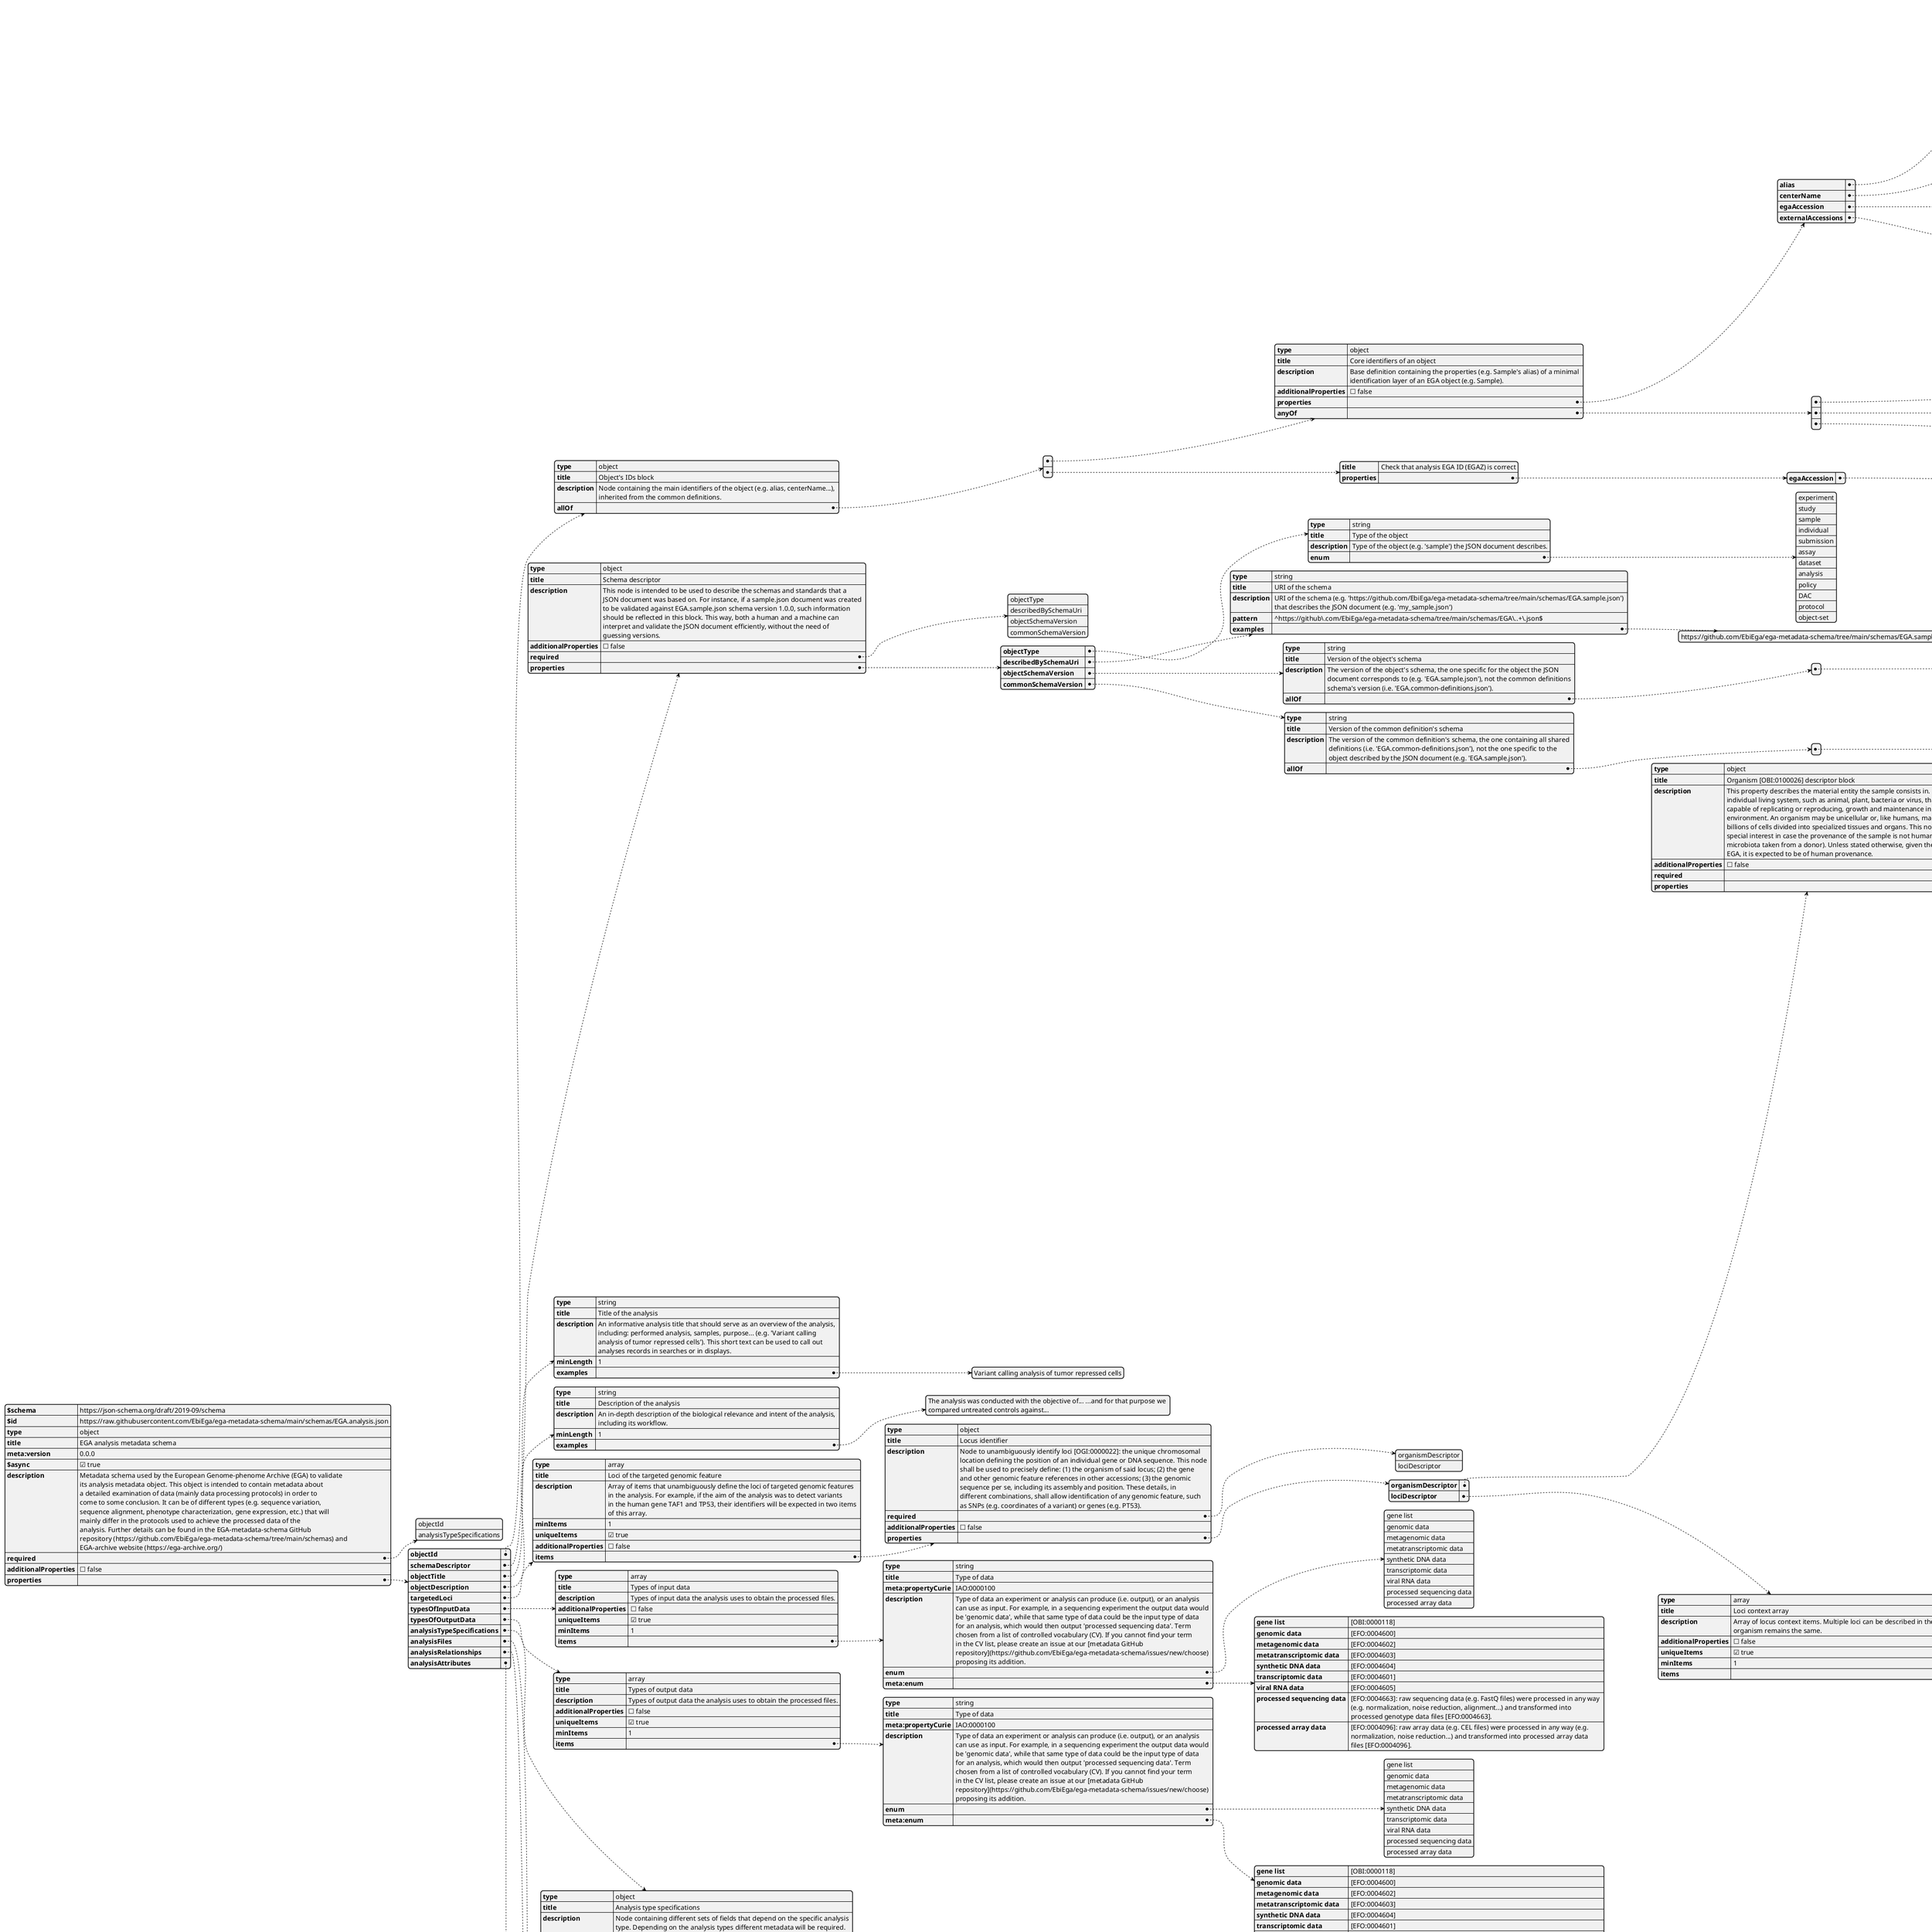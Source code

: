 @startjson

{
    "$schema": "https://json-schema.org/draft/2019-09/schema",
    "$id": "https://raw.githubusercontent.com/EbiEga/ega-metadata-schema/main/schemas/EGA.analysis.json",
    "type": "object",
    "title": "EGA analysis metadata schema",
    "meta:version": "0.0.0",
    "$async": true,
    "description": "Metadata schema used by the European Genome-phenome Archive (EGA) to validate \\nits analysis metadata object. This object is intended to contain metadata about \\na detailed examination of data (mainly data processing protocols) in order to \\ncome to some conclusion. It can be of different types (e.g. sequence variation, \\nsequence alignment, phenotype characterization, gene expression, etc.) that will \\nmainly differ in the protocols used to achieve the processed data of the \\nanalysis. Further details can be found in the EGA-metadata-schema GitHub \\nrepository (https://github.com/EbiEga/ega-metadata-schema/tree/main/schemas) and \\nEGA-archive website (https://ega-archive.org/)",
    "required": [
        "objectId",
        "analysisTypeSpecifications"
    ],
    "additionalProperties": false,
    "properties": {
        "objectId": {
            "type": "object",
            "title": "Object's IDs block",
            "description": "Node containing the main identifiers of the object (e.g. alias, centerName...), \\ninherited from the common definitions.",
            "allOf": [
                {
                    "type": "object",
                    "title": "Core identifiers of an object",
                    "description": "Base definition containing the properties (e.g. Sample's alias) of a minimal \\nidentification layer of an EGA object (e.g. Sample).",
                    "additionalProperties": false,
                    "properties": {
                        "alias": {
                            "type": "string",
                            "title": "Alias of an object",
                            "description": "Submitter designated name (e.g. 'my_sample_J13') for the object (e.g. Sample). \\nThe name must be unique within the submission account (e.g. 'ega-box-79'), since \\nthe aliases and submission accounts are concatenated within our database to \\nobtain the unique alias (e.g. 'ega-box-79::my_sample_J13').",
                            "minLength": 1,
                            "examples": [
                                "my_sample_J13"
                            ]
                        },
                        "centerName": {
                            "type": "string",
                            "title": "Center name of the submitter",
                            "description": "Center name (e.g. 'EBI-TEST') associated to the submitter. In other words, it is \\nthe acronym of the submitter's account (provided by the HelpDesk team).",
                            "minLength": 1,
                            "examples": [
                                "EBI-TEST"
                            ]
                        },
                        "egaAccession": {
                            "type": "string",
                            "title": "EGA's accession of the object",
                            "description": "The object accession (i.e. unique identifier) assigned by the archive (EGA). \\nObject accessions can be found in the 'Identifiers' section of the EGA-archive \\nwebsite (https://ega-archive.org/metadata/how-to-use-the-api) and commonly start \\nwith EGA, followed by the distinctive letter of the object and finally the \\nnumeric ID of the instance.",
                            "examples": [
                                "EGAN00003245489"
                            ]
                        },
                        "externalAccessions": {
                            "type": "array",
                            "title": "External accessions array",
                            "description": "External accession node to reference objects in other archives (e.g. an already \\nexisting sample at BioSamples).",
                            "minItems": 1,
                            "additionalProperties": false,
                            "uniqueItems": true,
                            "items": {
                                "type": "object",
                                "title": "Object External accession",
                                "description": "External accession property defining a reference to an external record in \\nanother resource. For example, a reference to a sequence deposited in NCBI's \\nNucleotide database (e.g. 'https://identifiers.org/nucleotide:T35715.1'); or a \\nsample record in BioSamples (e.g. \\n'https://identifiers.org/biosample:SAMEA7616999').",
                                "additionalProperties": false,
                                "properties": {
                                    "objectExternalAccessionIdentifier": {
                                        "type": "object",
                                        "title": "Identifier of the external accession",
                                        "description": "Unique identifier of an external record. Its 'termId' (e.g. \\n'biosample:SAMEA7616999', 'pubmed:30962759', 'biostudies:S-EPMC3314381', etc.) \\nshall follow CURIE format of ``prefix``:``accession``, where: (1) the prefix \\n(e.g. 'biosample') is unique and assigned to the external resource at \\nidentifiers.org; (2) and the unique accession of the object (e.g. SAMEA7616999) \\nshould resolve to an existing record within the resource. If in doubt, use \\nidentifiers.org to resolve your external accession: 'https://identifiers.org/' + \\n'termId', e.g. 'https://identifiers.org/biosample:SAMEA7616999'",
                                        "allOf": [
                                            {
                                                "type": "object",
                                                "title": "Ontology term",
                                                "description": "This property represents an ontology term (a.k.a. class). It consists on two \\nproperties: the term identifier (termId) and its label (termLabel). This \\nproperty and its structure is inherited across many other elements in the \\nschemas. It is there, when inherited, where the real ontology constraint is put \\nin place (e.g. using 'graphRestriction' keywords). Based on phenopacket's [OntologyClass](https://phenopacket-schema.readthedocs.io/en/latest/ontologyclass.html)",
                                                "additionalProperties": false,
                                                "required": [
                                                    "termId",
                                                    "termLabel"
                                                ],
                                                "properties": {
                                                    "termId": {
                                                        "type": "string",
                                                        "title": "ID of the term",
                                                        "description": "The identifier of an ontology term must be in CURIE format (check property \\n'curieGeneralPattern'). Whether a specific term is valid or not according to an \\nontology hierarchy is checked at each specific termId using ontology validation \\nkeywords (e.g. 'graphRestriction').",
                                                        "minLength": 1,
                                                        "allOf": [
                                                            {
                                                                "type": "string",
                                                                "title": "Compact URI (CURIE) pattern",
                                                                "description": "A [W3C Compact URI](https://www.w3.org/TR/curie/) formatted string. A CURIE \\nstring has the structure ``prefix``:``reference``, as defined by the W3C syntax. \\nEven though we do not restrict prefixes, we recommend that the term used as \\n``prefix`` is uniformely resolved. In other words, it is better to use prefixes \\n(e.g. 'ensembl') from identifiers.org.",
                                                                "minLength": 1,
                                                                "pattern": "^\\w[^:]*:.+$",
                                                                "examples": [
                                                                    "ensembl:ENSG00000139618",
                                                                    "HGNC:11535",
                                                                    "data:1026",
                                                                    "EFO:0003815"
                                                                ]
                                                            }
                                                        ],
                                                        "examples": [
                                                            "MONDO:0100096",
                                                            "EFO:0003101",
                                                            "EFO:0005518",
                                                            "EFO:0002944",
                                                            "EFO:0003813"
                                                        ]
                                                    },
                                                    "termLabel": {
                                                        "type": "string",
                                                        "title": "Label of the term",
                                                        "description": "The label of a term is the human-readable string associated with the identifier. \\nIt is not required that it matches the label of the termId within the referenced \\nontology, although it should. This is due to the fact that the source of truth \\nwill always be the termId, and not the label, which adds more context.",
                                                        "minLength": 1,
                                                        "examples": [
                                                            "COVID-19",
                                                            "Axila skin",
                                                            "bone marrow cell",
                                                            "astrocyte",
                                                            "oligodendrocyte",
                                                            "Unknown",
                                                            "Unaffected",
                                                            "homo sapiens"
                                                        ]
                                                    }
                                                }
                                            }
                                        ]
                                    },
                                    "objectExternalAccessionURI": {
                                        "type": "string",
                                        "title": "URI of the external accession",
                                        "description": "Full or partial URL/URI of the external accession, for systems to resolve it. \\nShould only be used in case identifiers.org does not contain a namespace for the \\nrequired resource or the mapping to the URI from its identifier is faulty.",
                                        "allOf": [
                                            {
                                                "type": "string",
                                                "title": "URL/URI pattern",
                                                "description": "This object exists to hold the pattern that a URL or URI should have. For it to \\nbe referenced elsewhere within this (or other) JSON schema.",
                                                "pattern": "^((http|https)://)(www.)?[a-zA-Z0-9@:%._\\+~#?&//=]{2,256}\\.[a-z]{2,6}\\b([-a-zA-Z0-9@:%._\\+~#?&//=]*)$",
                                                "examples": [
                                                    "https://phenopacket-schema.readthedocs.io/en/latest/externalreference.html",
                                                    "https://www.ebi.ac.uk/arrayexpress/experiments/E-MEXP-1712/",
                                                    "https://www.geeksforgeeks.org/check-if-an-url-is-valid-or-not-using-regular-expression/"
                                                ]
                                            }
                                        ],
                                        "examples": [
                                            "https://www.ebi.ac.uk/biosamples/samples/SAMN11716999",
                                            "https://pubmed.ncbi.nlm.nih.gov/19491253",
                                            "https://www.ebi.ac.uk/arrayexpress/experiments/E-MEXP-1712/"
                                        ]
                                    },
                                    "objectExternalAccessionDescription": {
                                        "type": [
                                            "string",
                                            "number"
                                        ],
                                        "title": "Description of the external accession",
                                        "description": "Optional description of the external accession, used to add context to the \\nidentifier if applicable.",
                                        "examples": [
                                            "taken from biosample temporarily",
                                            "Ensembl's part of the accessions",
                                            "first",
                                            2,
                                            "Recurrent Erythema Nodosum in a Child with a SHOC2 Gene Mutation"
                                        ]
                                    }
                                },
                                "anyOf": [
                                    {
                                        "title": "Either the identifier is needed",
                                        "required": [
                                            "objectExternalAccessionIdentifier"
                                        ]
                                    },
                                    {
                                        "title": "Or the reference is needed",
                                        "required": [
                                            "objectExternalAccessionURI"
                                        ]
                                    }
                                ]
                            }
                        }
                    },
                    "anyOf": [
                        {
                            "title": "Check core IDs: combination of Alias and Center name",
                            "required": [
                                "alias",
                                "centerName"
                            ]
                        },
                        {
                            "title": "Check core IDs: EGA accession ID",
                            "required": [
                                "egaAccession"
                            ]
                        },
                        {
                            "title": "Check core IDs: external accessions",
                            "required": [
                                "externalAccessions"
                            ]
                        }
                    ]
                },
                {
                    "title": "Check that analysis EGA ID (EGAZ) is correct",
                    "properties": {
                        "egaAccession": {
                            "type": "string",
                            "title": "Pattern of an EGA analysis's ID (EGAZ...)",
                            "pattern": "^EGAZ[0-9]{11}$",
                            "examples": [
                                "EGAZ00001004170"
                            ]
                        }
                    }
                }
            ]
        },
        "schemaDescriptor": {
            "type": "object",
            "title": "Schema descriptor",
            "description": "This node is intended to be used to describe the schemas and standards that a \\nJSON document was based on. For instance, if a sample.json document was created \\nto be validated against EGA.sample.json schema version 1.0.0, such information \\nshould be reflected in this block. This way, both a human and a machine can \\ninterpret and validate the JSON document efficiently, without the need of \\nguessing versions.",
            "additionalProperties": false,
            "required": [
                "objectType",
                "describedBySchemaUri",
                "objectSchemaVersion",
                "commonSchemaVersion"
            ],
            "properties": {
                "objectType": {
                    "type": "string",
                    "title": "Type of the object",
                    "description": "Type of the object (e.g. 'sample') the JSON document describes.",
                    "enum": [
                        "experiment",
                        "study",
                        "sample",
                        "individual",
                        "submission",
                        "assay",
                        "dataset",
                        "analysis",
                        "policy",
                        "DAC",
                        "protocol",
                        "object-set"
                    ]
                },
                "describedBySchemaUri": {
                    "type": "string",
                    "title": "URI of the schema",
                    "description": "URI of the schema (e.g. 'https://github.com/EbiEga/ega-metadata-schema/tree/main/schemas/EGA.sample.json') \\nthat describes the JSON document (e.g. 'my_sample.json')",
                    "pattern": "^https://github\\.com/EbiEga/ega-metadata-schema/tree/main/schemas/EGA\\..+\\.json$",
                    "examples": [
                        "https://github.com/EbiEga/ega-metadata-schema/tree/main/schemas/EGA.sample.json"
                    ]
                },
                "objectSchemaVersion": {
                    "type": "string",
                    "title": "Version of the object's schema",
                    "description": "The version of the object's schema, the one specific for the object the JSON \\ndocument corresponds to (e.g. 'EGA.sample.json'), not the common definitions \\nschema's version (i.e. 'EGA.common-definitions.json').",
                    "allOf": [
                        {
                            "type": "string",
                            "title": "Semantic versioning pattern",
                            "description": "This object exists to hold the pattern that semantic versioning has, for it to \\nbe referenced elsewhere within this (or other) JSON schema. For further details \\nabout semantic versioning check 'https://semver.org/'",
                            "pattern": "^[0-9]+\\.[0-9]+\\.[0-9]+$",
                            "examples": [
                                "2.5.1"
                            ]
                        }
                    ]
                },
                "commonSchemaVersion": {
                    "type": "string",
                    "title": "Version of the common definition's schema",
                    "description": "The version of the common definition's schema, the one containing all shared \\ndefinitions (i.e. 'EGA.common-definitions.json'), not the one specific to the \\nobject described by the JSON document (e.g. 'EGA.sample.json').",
                    "allOf": [
                        {
                            "type": "string",
                            "title": "Semantic versioning pattern",
                            "description": "This object exists to hold the pattern that semantic versioning has, for it to \\nbe referenced elsewhere within this (or other) JSON schema. For further details \\nabout semantic versioning check 'https://semver.org/'",
                            "pattern": "^[0-9]+\\.[0-9]+\\.[0-9]+$",
                            "examples": [
                                "2.5.1"
                            ]
                        }
                    ]
                }
            }
        },
        "objectTitle": {
            "type": "string",
            "title": "Title of the analysis",
            "description": "An informative analysis title that should serve as an overview of the analysis, \\nincluding: performed analysis, samples, purpose... (e.g. 'Variant calling \\nanalysis of tumor repressed cells'). This short text can be used to call out \\nanalyses records in searches or in displays.",
            "minLength": 1,
            "examples": [
                "Variant calling analysis of tumor repressed cells"
            ]
        },
        "objectDescription": {
            "type": "string",
            "title": "Description of the analysis",
            "description": "An in-depth description of the biological relevance and intent of the analysis, \\nincluding its workflow.",
            "minLength": 1,
            "examples": [
                "The analysis was conducted with the objective of... ...and for that purpose we \\ncompared untreated controls against..."
            ]
        },
        "targetedLoci": {
            "type": "array",
            "title": "Loci of the targeted genomic feature",
            "description": "Array of items that unambiguously define the loci of targeted genomic features \\nin the analysis. For example, if the aim of the analysis was to detect variants \\nin the human gene TAF1 and TP53, their identifiers will be expected in two items \\nof this array.",
            "minItems": 1,
            "uniqueItems": true,
            "additionalProperties": false,
            "items": {
                "type": "object",
                "title": "Locus identifier",
                "description": "Node to unambiguously identify loci [OGI:0000022]: the unique chromosomal \\nlocation defining the position of an individual gene or DNA sequence. This node \\nshall be used to precisely define: (1) the organism of said locus; (2) the gene \\nand other genomic feature references in other accessions; (3) the genomic \\nsequence per se, including its assembly and position. These details, in \\ndifferent combinations, shall allow identification of any genomic feature, such \\nas SNPs (e.g. coordinates of a variant) or genes (e.g. PT53).",
                "required": [
                    "organismDescriptor",
                    "lociDescriptor"
                ],
                "additionalProperties": false,
                "properties": {
                    "organismDescriptor": {
                        "type": "object",
                        "title": "Organism [OBI:0100026] descriptor block",
                        "description": "This property describes the material entity the sample consists in. That is, an \\nindividual living system, such as animal, plant, bacteria or virus, that is \\ncapable of replicating or reproducing, growth and maintenance in the right \\nenvironment. An organism may be unicellular or, like humans, made up of many \\nbillions of cells divided into specialized tissues and organs. This node is of \\nspecial interest in case the provenance of the sample is not human (e.g. \\nmicrobiota taken from a donor). Unless stated otherwise, given the nature of the \\nEGA, it is expected to be of human provenance.",
                        "additionalProperties": false,
                        "required": [
                            "organismTaxon"
                        ],
                        "properties": {
                            "organismTaxon": {
                                "type": "object",
                                "title": "NCBI Taxon of the organism",
                                "meta:propertyCurie": "APOLLO_SV:00000203",
                                "description": "Taxonomic classification of the organism (e.g. 'NCBITaxon:9606' and 'homo \\nsapiens' for humans) curated by the NCBI Taxonomy (search for organisms here: \\nhttps://www.ncbi.nlm.nih.gov/taxonomy; or use the OLS: \\nhttps://www.ebi.ac.uk/ols/ontologies/ncbitaxon). You can find further details at \\n'https://www.uniprot.org/help/taxonomic_identifier'. This is appropriate for \\nindividual organisms and some environmental samples.",
                                "allOf": [
                                    {
                                        "type": "object",
                                        "title": "Ontology term",
                                        "description": "This property represents an ontology term (a.k.a. class). It consists on two \\nproperties: the term identifier (termId) and its label (termLabel). This \\nproperty and its structure is inherited across many other elements in the \\nschemas. It is there, when inherited, where the real ontology constraint is put \\nin place (e.g. using 'graphRestriction' keywords). Based on phenopacket's [OntologyClass](https://phenopacket-schema.readthedocs.io/en/latest/ontologyclass.html)",
                                        "additionalProperties": false,
                                        "required": [
                                            "termId",
                                            "termLabel"
                                        ],
                                        "properties": {
                                            "termId": {
                                                "type": "string",
                                                "title": "ID of the term",
                                                "description": "The identifier of an ontology term must be in CURIE format (check property \\n'curieGeneralPattern'). Whether a specific term is valid or not according to an \\nontology hierarchy is checked at each specific termId using ontology validation \\nkeywords (e.g. 'graphRestriction').",
                                                "minLength": 1,
                                                "allOf": [
                                                    {
                                                        "type": "string",
                                                        "title": "Compact URI (CURIE) pattern",
                                                        "description": "A [W3C Compact URI](https://www.w3.org/TR/curie/) formatted string. A CURIE \\nstring has the structure ``prefix``:``reference``, as defined by the W3C syntax. \\nEven though we do not restrict prefixes, we recommend that the term used as \\n``prefix`` is uniformely resolved. In other words, it is better to use prefixes \\n(e.g. 'ensembl') from identifiers.org.",
                                                        "minLength": 1,
                                                        "pattern": "^\\w[^:]*:.+$",
                                                        "examples": [
                                                            "ensembl:ENSG00000139618",
                                                            "HGNC:11535",
                                                            "data:1026",
                                                            "EFO:0003815"
                                                        ]
                                                    }
                                                ],
                                                "examples": [
                                                    "MONDO:0100096",
                                                    "EFO:0003101",
                                                    "EFO:0005518",
                                                    "EFO:0002944",
                                                    "EFO:0003813"
                                                ]
                                            },
                                            "termLabel": {
                                                "type": "string",
                                                "title": "Label of the term",
                                                "description": "The label of a term is the human-readable string associated with the identifier. \\nIt is not required that it matches the label of the termId within the referenced \\nontology, although it should. This is due to the fact that the source of truth \\nwill always be the termId, and not the label, which adds more context.",
                                                "minLength": 1,
                                                "examples": [
                                                    "COVID-19",
                                                    "Axila skin",
                                                    "bone marrow cell",
                                                    "astrocyte",
                                                    "oligodendrocyte",
                                                    "Unknown",
                                                    "Unaffected",
                                                    "homo sapiens"
                                                ]
                                            }
                                        }
                                    }
                                ],
                                "properties": {
                                    "termId": {
                                        "title": "Ontology constraints for this specific termId",
                                        "graphRestriction": {
                                            "ontologies": [
                                                "obo:ncbitaxon"
                                            ],
                                            "classes": [
                                                "NCBITaxon:1"
                                            ],
                                            "relations": [
                                                "rdfs:subClassOf"
                                            ],
                                            "direct": false,
                                            "include_self": false
                                        },
                                        "examples": [
                                            "NCBITaxon:9606",
                                            "NCBITaxon:155900",
                                            "NCBITaxon:408170",
                                            "NCBITaxon:447426"
                                        ]
                                    }
                                }
                            },
                            "commonName": {
                                "type": "string",
                                "title": "Biologic entity classification common name",
                                "meta:propertyCurie": "NCIT:C164690",
                                "description": "Common name (e.g. 'human') used to designate a plant, animal or other organism, \\nas opposed to the scientific name.",
                                "minLength": 1,
                                "examples": [
                                    "human",
                                    "goat",
                                    "horse"
                                ]
                            }
                        }
                    },
                    "lociDescriptor": {
                        "type": "array",
                        "title": "Loci context array",
                        "description": "Array of locus context items. Multiple loci can be described in the array if the \\norganism remains the same.",
                        "additionalProperties": false,
                        "uniqueItems": true,
                        "minItems": 1,
                        "items": {
                            "type": "object",
                            "title": "Locus context item",
                            "description": "Node providing the context of the locus: its sequence, coordinates, encompassed \\ngenes...",
                            "properties": {
                                "geneDescriptor": {
                                    "type": "object",
                                    "title": "Gene descriptor",
                                    "description": "Node to uniquely identify a gene [SO:0000704]: a region (or regions) that \\nincludes all of the sequence elements necessary to encode a functional \\ntranscript. A gene may include regulatory regions, transcribed regions and/or \\nother functional sequence regions. For human genes, the standard is to use \\nnomenclature provided by the HUGO Gene Nomenclature Committee (HGNC).",
                                    "required": [
                                        "geneIdentifier"
                                    ],
                                    "additionalProperties": false,
                                    "properties": {
                                        "geneIdentifier": {
                                            "type": "object",
                                            "title": "Gene identifier",
                                            "description": "Property uniquely identifying a gene. It consists of a 'termId' and 'termLabel', \\nwhich correspond to: (1) 'termId': A unique (and typically persistent) \\nidentifier of a gene in a database, that is (typically) different to the gene \\nname/symbol (e.g. HGNC:11535 for gene TAF1). There are 2 types of allowed \\ndatabases to reference: NCBIGene and HGNC. Other archives' accessions (e.g. \\nensembl:ENSDARG00000035330) can be cross referenced with NCBIGene to obtain its \\ngene ID (e.g. ncbigene:555452). (2) 'termLabel': the official gene symbol (e.g. \\n'TAF1'). It is typically derived from the gene name. There are several resources \\nto search for a gene of interest, although we recommend [NCBI's \\nservice](https://www.ncbi.nlm.nih.gov/gene). For example: in the case of human \\ngenes, the symbol follows [HGNC](https://www.genenames.org/)'s nomenclature, \\nwhile in the case of mice genes they are provided by \\n[MGI](http://www.informatics.jax.org/).",
                                            "meta:propertyCurie": "data:1025",
                                            "allOf": [
                                                {
                                                    "type": "object",
                                                    "title": "Ontology term",
                                                    "description": "This property represents an ontology term (a.k.a. class). It consists on two \\nproperties: the term identifier (termId) and its label (termLabel). This \\nproperty and its structure is inherited across many other elements in the \\nschemas. It is there, when inherited, where the real ontology constraint is put \\nin place (e.g. using 'graphRestriction' keywords). Based on phenopacket's [OntologyClass](https://phenopacket-schema.readthedocs.io/en/latest/ontologyclass.html)",
                                                    "additionalProperties": false,
                                                    "required": [
                                                        "termId",
                                                        "termLabel"
                                                    ],
                                                    "properties": {
                                                        "termId": {
                                                            "type": "string",
                                                            "title": "ID of the term",
                                                            "description": "The identifier of an ontology term must be in CURIE format (check property \\n'curieGeneralPattern'). Whether a specific term is valid or not according to an \\nontology hierarchy is checked at each specific termId using ontology validation \\nkeywords (e.g. 'graphRestriction').",
                                                            "minLength": 1,
                                                            "allOf": [
                                                                {
                                                                    "type": "string",
                                                                    "title": "Compact URI (CURIE) pattern",
                                                                    "description": "A [W3C Compact URI](https://www.w3.org/TR/curie/) formatted string. A CURIE \\nstring has the structure ``prefix``:``reference``, as defined by the W3C syntax. \\nEven though we do not restrict prefixes, we recommend that the term used as \\n``prefix`` is uniformely resolved. In other words, it is better to use prefixes \\n(e.g. 'ensembl') from identifiers.org.",
                                                                    "minLength": 1,
                                                                    "pattern": "^\\w[^:]*:.+$",
                                                                    "examples": [
                                                                        "ensembl:ENSG00000139618",
                                                                        "HGNC:11535",
                                                                        "data:1026",
                                                                        "EFO:0003815"
                                                                    ]
                                                                }
                                                            ],
                                                            "examples": [
                                                                "MONDO:0100096",
                                                                "EFO:0003101",
                                                                "EFO:0005518",
                                                                "EFO:0002944",
                                                                "EFO:0003813"
                                                            ]
                                                        },
                                                        "termLabel": {
                                                            "type": "string",
                                                            "title": "Label of the term",
                                                            "description": "The label of a term is the human-readable string associated with the identifier. \\nIt is not required that it matches the label of the termId within the referenced \\nontology, although it should. This is due to the fact that the source of truth \\nwill always be the termId, and not the label, which adds more context.",
                                                            "minLength": 1,
                                                            "examples": [
                                                                "COVID-19",
                                                                "Axila skin",
                                                                "bone marrow cell",
                                                                "astrocyte",
                                                                "oligodendrocyte",
                                                                "Unknown",
                                                                "Unaffected",
                                                                "homo sapiens"
                                                            ]
                                                        }
                                                    }
                                                }
                                            ],
                                            "properties": {
                                                "termId": {
                                                    "title": "Ontology constraints for this specific termId",
                                                    "anyOf": [
                                                        {
                                                            "type": "string",
                                                            "title": "NCBI Gene identifier CURIE pattern",
                                                            "description": "Entrez Gene is the NCBI's database for gene-specific information, focusing on \\ncompletely sequenced genomes, those with an active research community to \\ncontribute gene-specific information, or those that are scheduled for intense \\nsequence analysis. See further details here: \\nhttps://registry.identifiers.org/registry/ncbigene",
                                                            "pattern": "^ncbigene:\\d+$",
                                                            "allOf": [
                                                                {
                                                                    "type": "string",
                                                                    "title": "Compact URI (CURIE) pattern",
                                                                    "description": "A [W3C Compact URI](https://www.w3.org/TR/curie/) formatted string. A CURIE \\nstring has the structure ``prefix``:``reference``, as defined by the W3C syntax. \\nEven though we do not restrict prefixes, we recommend that the term used as \\n``prefix`` is uniformely resolved. In other words, it is better to use prefixes \\n(e.g. 'ensembl') from identifiers.org.",
                                                                    "minLength": 1,
                                                                    "pattern": "^\\w[^:]*:.+$",
                                                                    "examples": [
                                                                        "ensembl:ENSG00000139618",
                                                                        "HGNC:11535",
                                                                        "data:1026",
                                                                        "EFO:0003815"
                                                                    ]
                                                                }
                                                            ],
                                                            "examples": [
                                                                "ncbigene:100010",
                                                                "ncbigene:270627"
                                                            ]
                                                        },
                                                        {
                                                            "type": "string",
                                                            "title": "HGNC identifier CURIE pattern",
                                                            "description": "The HGNC (HUGO Gene Nomenclature Committee) provides an approved gene name and \\nsymbol (short-form abbreviation) for each known human gene. All approved symbols \\nare stored in the HGNC database, and each symbol is unique. HGNC identifiers \\nrefer to records in the HGNC symbol database. See further details here: \\nhttps://registry.identifiers.org/registry/hgnc",
                                                            "pattern": "^((HGNC|hgnc):)?\\d{1,5}$",
                                                            "allOf": [
                                                                {
                                                                    "type": "string",
                                                                    "title": "Compact URI (CURIE) pattern",
                                                                    "description": "A [W3C Compact URI](https://www.w3.org/TR/curie/) formatted string. A CURIE \\nstring has the structure ``prefix``:``reference``, as defined by the W3C syntax. \\nEven though we do not restrict prefixes, we recommend that the term used as \\n``prefix`` is uniformely resolved. In other words, it is better to use prefixes \\n(e.g. 'ensembl') from identifiers.org.",
                                                                    "minLength": 1,
                                                                    "pattern": "^\\w[^:]*:.+$",
                                                                    "examples": [
                                                                        "ensembl:ENSG00000139618",
                                                                        "HGNC:11535",
                                                                        "data:1026",
                                                                        "EFO:0003815"
                                                                    ]
                                                                }
                                                            ],
                                                            "examples": [
                                                                "hgnc:2674",
                                                                "HGNC:11535"
                                                            ]
                                                        }
                                                    ],
                                                    "examples": [
                                                        "NCBIGene:100010",
                                                        "hgnc:2674"
                                                    ]
                                                }
                                            }
                                        },
                                        "geneDescription": {
                                            "type": "string",
                                            "title": "Description of the gene",
                                            "description": "Free-text description of the gene, only to be used to provide additional context \\nthat would otherwise be impossible to add encoded in the schema. In other words, \\nkindly refrain from providing alternative gene identifiers in the description, \\nwhen they could be added at 'alternateGeneIdentifiers'.",
                                            "minLength": 1,
                                            "examples": [
                                                "In the mutated cells, the only difference with the reference gene is that at \\nlocus ... position +23 was modified: thymine was transitioned to cytosine \\n(T-C)..."
                                            ]
                                        },
                                        "alternateGeneIdentifiers": {
                                            "type": "array",
                                            "title": "Alternate gene identifiers",
                                            "description": "Array of alternate identifiers for this gene. This array can be used to provide \\nany other alternate gene identifiers that refer to a gene, including previously \\napproved gene symbols, Ensembl identifiers, gene transcripts (e.g. \\n'ensembl:ENST00000423759'), etcetera.",
                                            "additionalProperties": false,
                                            "uniqueItems": true,
                                            "minItems": 1,
                                            "items": {
                                                "type": "object",
                                                "title": "Alternate gene identifier item",
                                                "description": "One of the possible alternate gene identifiers for the designated gene. The \\n'termId' of these elements, contrary to the main identifier, can include \\nreferences to other resources beyond NCBI and HGNC (e.g. 'OMIM:600296', \\n'ensembl:ENST00000423759', 'ucsc:uc003ldc.6', etcetera).",
                                                "meta:propertyCurie": "data:1025",
                                                "allOf": [
                                                    {
                                                        "type": "object",
                                                        "title": "Ontology term",
                                                        "description": "This property represents an ontology term (a.k.a. class). It consists on two \\nproperties: the term identifier (termId) and its label (termLabel). This \\nproperty and its structure is inherited across many other elements in the \\nschemas. It is there, when inherited, where the real ontology constraint is put \\nin place (e.g. using 'graphRestriction' keywords). Based on phenopacket's [OntologyClass](https://phenopacket-schema.readthedocs.io/en/latest/ontologyclass.html)",
                                                        "additionalProperties": false,
                                                        "required": [
                                                            "termId",
                                                            "termLabel"
                                                        ],
                                                        "properties": {
                                                            "termId": {
                                                                "type": "string",
                                                                "title": "ID of the term",
                                                                "description": "The identifier of an ontology term must be in CURIE format (check property \\n'curieGeneralPattern'). Whether a specific term is valid or not according to an \\nontology hierarchy is checked at each specific termId using ontology validation \\nkeywords (e.g. 'graphRestriction').",
                                                                "minLength": 1,
                                                                "allOf": [
                                                                    {
                                                                        "type": "string",
                                                                        "title": "Compact URI (CURIE) pattern",
                                                                        "description": "A [W3C Compact URI](https://www.w3.org/TR/curie/) formatted string. A CURIE \\nstring has the structure ``prefix``:``reference``, as defined by the W3C syntax. \\nEven though we do not restrict prefixes, we recommend that the term used as \\n``prefix`` is uniformely resolved. In other words, it is better to use prefixes \\n(e.g. 'ensembl') from identifiers.org.",
                                                                        "minLength": 1,
                                                                        "pattern": "^\\w[^:]*:.+$",
                                                                        "examples": [
                                                                            "ensembl:ENSG00000139618",
                                                                            "HGNC:11535",
                                                                            "data:1026",
                                                                            "EFO:0003815"
                                                                        ]
                                                                    }
                                                                ],
                                                                "examples": [
                                                                    "MONDO:0100096",
                                                                    "EFO:0003101",
                                                                    "EFO:0005518",
                                                                    "EFO:0002944",
                                                                    "EFO:0003813"
                                                                ]
                                                            },
                                                            "termLabel": {
                                                                "type": "string",
                                                                "title": "Label of the term",
                                                                "description": "The label of a term is the human-readable string associated with the identifier. \\nIt is not required that it matches the label of the termId within the referenced \\nontology, although it should. This is due to the fact that the source of truth \\nwill always be the termId, and not the label, which adds more context.",
                                                                "minLength": 1,
                                                                "examples": [
                                                                    "COVID-19",
                                                                    "Axila skin",
                                                                    "bone marrow cell",
                                                                    "astrocyte",
                                                                    "oligodendrocyte",
                                                                    "Unknown",
                                                                    "Unaffected",
                                                                    "homo sapiens"
                                                                ]
                                                            }
                                                        }
                                                    }
                                                ]
                                            }
                                        },
                                        "relatedGeneIdentifiers": {
                                            "type": "array",
                                            "title": "Related (not equivalent) gene identifiers",
                                            "description": "Array of related identifiers (e.g. termIds 'VGNC:97422', 'MGI:2385071', \\n'RGD:1305712' for gene ETF1). This field can be used to provide identifiers to \\nresources representing related, but not equivalent gene identifiers. For \\nexample: paralog, analog or ortholog identifiers.",
                                            "additionalProperties": false,
                                            "uniqueItems": true,
                                            "minItems": 1,
                                            "items": {
                                                "type": "object",
                                                "title": "Related gene identifier item",
                                                "meta:propertyCurie": "data:1025",
                                                "allOf": [
                                                    {
                                                        "type": "object",
                                                        "title": "Ontology term",
                                                        "description": "This property represents an ontology term (a.k.a. class). It consists on two \\nproperties: the term identifier (termId) and its label (termLabel). This \\nproperty and its structure is inherited across many other elements in the \\nschemas. It is there, when inherited, where the real ontology constraint is put \\nin place (e.g. using 'graphRestriction' keywords). Based on phenopacket's [OntologyClass](https://phenopacket-schema.readthedocs.io/en/latest/ontologyclass.html)",
                                                        "additionalProperties": false,
                                                        "required": [
                                                            "termId",
                                                            "termLabel"
                                                        ],
                                                        "properties": {
                                                            "termId": {
                                                                "type": "string",
                                                                "title": "ID of the term",
                                                                "description": "The identifier of an ontology term must be in CURIE format (check property \\n'curieGeneralPattern'). Whether a specific term is valid or not according to an \\nontology hierarchy is checked at each specific termId using ontology validation \\nkeywords (e.g. 'graphRestriction').",
                                                                "minLength": 1,
                                                                "allOf": [
                                                                    {
                                                                        "type": "string",
                                                                        "title": "Compact URI (CURIE) pattern",
                                                                        "description": "A [W3C Compact URI](https://www.w3.org/TR/curie/) formatted string. A CURIE \\nstring has the structure ``prefix``:``reference``, as defined by the W3C syntax. \\nEven though we do not restrict prefixes, we recommend that the term used as \\n``prefix`` is uniformely resolved. In other words, it is better to use prefixes \\n(e.g. 'ensembl') from identifiers.org.",
                                                                        "minLength": 1,
                                                                        "pattern": "^\\w[^:]*:.+$",
                                                                        "examples": [
                                                                            "ensembl:ENSG00000139618",
                                                                            "HGNC:11535",
                                                                            "data:1026",
                                                                            "EFO:0003815"
                                                                        ]
                                                                    }
                                                                ],
                                                                "examples": [
                                                                    "MONDO:0100096",
                                                                    "EFO:0003101",
                                                                    "EFO:0005518",
                                                                    "EFO:0002944",
                                                                    "EFO:0003813"
                                                                ]
                                                            },
                                                            "termLabel": {
                                                                "type": "string",
                                                                "title": "Label of the term",
                                                                "description": "The label of a term is the human-readable string associated with the identifier. \\nIt is not required that it matches the label of the termId within the referenced \\nontology, although it should. This is due to the fact that the source of truth \\nwill always be the termId, and not the label, which adds more context.",
                                                                "minLength": 1,
                                                                "examples": [
                                                                    "COVID-19",
                                                                    "Axila skin",
                                                                    "bone marrow cell",
                                                                    "astrocyte",
                                                                    "oligodendrocyte",
                                                                    "Unknown",
                                                                    "Unaffected",
                                                                    "homo sapiens"
                                                                ]
                                                            }
                                                        }
                                                    }
                                                ]
                                            }
                                        }
                                    }
                                },
                                "genomicSequenceDescriptor": {
                                    "type": "object",
                                    "title": "Genomic sequence descriptor",
                                    "meta:propertyCurie": "GENO:0000960",
                                    "description": "Node used to describe with sufficient detail a genomic sequence (e.g. Human \\nChromosome X: 71366222-71532374 forward strand), defined as a biological \\nsequence that is of genomic origin (i.e. carries sequence from the genome of a \\ncell or organism).",
                                    "additionalProperties": false,
                                    "properties": {
                                        "assemblyDescriptor": {
                                            "type": "object",
                                            "title": "NCBI's Assembly descriptor",
                                            "meta:propertyCurie": "topic:0196",
                                            "description": "Node describing a sequence assembly referenced in [NCBI's Assembly \\ndatabase](https://www.ncbi.nlm.nih.gov/assembly). Assembly is a database \\nproviding information on the structure of assembled genomes, assembly names and \\nother meta-data, statistical reports, and links to genomic sequence data. An \\nassembly is defined as the set of chromosomes, unlocalized and unplaced \\n(sometimes called 'random') and alternate sequences used to represent an \\norganism's genome. Assemblies are constructed from 1 or more assembly units.",
                                            "additionalProperties": false,
                                            "required": [
                                                "ncbiAssembly"
                                            ],
                                            "properties": {
                                                "ncbiAssembly": {
                                                    "type": "object",
                                                    "title": "NCBI Assembly",
                                                    "description": "Node defining an Assembly (e.g. 'GCF_000001405.26'). For example, the assembly \\naccession for the GenBank version of the public human reference assembly \\n('termLabel' being 'GRCh38.p14') is 'GCA_000001405.29' ('termId'). See further \\ndetails here: https://www.ncbi.nlm.nih.gov/assembly/model/.",
                                                    "allOf": [
                                                        {
                                                            "type": "object",
                                                            "title": "Ontology term",
                                                            "description": "This property represents an ontology term (a.k.a. class). It consists on two \\nproperties: the term identifier (termId) and its label (termLabel). This \\nproperty and its structure is inherited across many other elements in the \\nschemas. It is there, when inherited, where the real ontology constraint is put \\nin place (e.g. using 'graphRestriction' keywords). Based on phenopacket's [OntologyClass](https://phenopacket-schema.readthedocs.io/en/latest/ontologyclass.html)",
                                                            "additionalProperties": false,
                                                            "required": [
                                                                "termId",
                                                                "termLabel"
                                                            ],
                                                            "properties": {
                                                                "termId": {
                                                                    "type": "string",
                                                                    "title": "ID of the term",
                                                                    "description": "The identifier of an ontology term must be in CURIE format (check property \\n'curieGeneralPattern'). Whether a specific term is valid or not according to an \\nontology hierarchy is checked at each specific termId using ontology validation \\nkeywords (e.g. 'graphRestriction').",
                                                                    "minLength": 1,
                                                                    "allOf": [
                                                                        {
                                                                            "type": "string",
                                                                            "title": "Compact URI (CURIE) pattern",
                                                                            "description": "A [W3C Compact URI](https://www.w3.org/TR/curie/) formatted string. A CURIE \\nstring has the structure ``prefix``:``reference``, as defined by the W3C syntax. \\nEven though we do not restrict prefixes, we recommend that the term used as \\n``prefix`` is uniformely resolved. In other words, it is better to use prefixes \\n(e.g. 'ensembl') from identifiers.org.",
                                                                            "minLength": 1,
                                                                            "pattern": "^\\w[^:]*:.+$",
                                                                            "examples": [
                                                                                "ensembl:ENSG00000139618",
                                                                                "HGNC:11535",
                                                                                "data:1026",
                                                                                "EFO:0003815"
                                                                            ]
                                                                        }
                                                                    ],
                                                                    "examples": [
                                                                        "MONDO:0100096",
                                                                        "EFO:0003101",
                                                                        "EFO:0005518",
                                                                        "EFO:0002944",
                                                                        "EFO:0003813"
                                                                    ]
                                                                },
                                                                "termLabel": {
                                                                    "type": "string",
                                                                    "title": "Label of the term",
                                                                    "description": "The label of a term is the human-readable string associated with the identifier. \\nIt is not required that it matches the label of the termId within the referenced \\nontology, although it should. This is due to the fact that the source of truth \\nwill always be the termId, and not the label, which adds more context.",
                                                                    "minLength": 1,
                                                                    "examples": [
                                                                        "COVID-19",
                                                                        "Axila skin",
                                                                        "bone marrow cell",
                                                                        "astrocyte",
                                                                        "oligodendrocyte",
                                                                        "Unknown",
                                                                        "Unaffected",
                                                                        "homo sapiens"
                                                                    ]
                                                                }
                                                            }
                                                        }
                                                    ],
                                                    "properties": {
                                                        "termId": {
                                                            "title": "Ontology constraints for this specific termId",
                                                            "allOf": [
                                                                {
                                                                    "type": "string",
                                                                    "title": "NCBI Assembly CURIE pattern",
                                                                    "description": "The assembly accession starts with a three letter prefix, GCA for GenBank \\nassemblies and GCF for RefSeq assemblies. This is followed by an underscore and \\n9 digits (e.g. '_000001405'). A version (e.g. '.26') is then added to the \\naccession. See further details here: \\nhttps://registry.identifiers.org/registry/assembly",
                                                                    "pattern": "^assembly:(GCF|GCA)_\\d+(\\.\\d+)?$",
                                                                    "allOf": [
                                                                        {
                                                                            "type": "string",
                                                                            "title": "Compact URI (CURIE) pattern",
                                                                            "description": "A [W3C Compact URI](https://www.w3.org/TR/curie/) formatted string. A CURIE \\nstring has the structure ``prefix``:``reference``, as defined by the W3C syntax. \\nEven though we do not restrict prefixes, we recommend that the term used as \\n``prefix`` is uniformely resolved. In other words, it is better to use prefixes \\n(e.g. 'ensembl') from identifiers.org.",
                                                                            "minLength": 1,
                                                                            "pattern": "^\\w[^:]*:.+$",
                                                                            "examples": [
                                                                                "ensembl:ENSG00000139618",
                                                                                "HGNC:11535",
                                                                                "data:1026",
                                                                                "EFO:0003815"
                                                                            ]
                                                                        }
                                                                    ],
                                                                    "examples": [
                                                                        "assembly:GCF_000001405.26",
                                                                        "assembly:GCA_000001405.1",
                                                                        "assembly:GCF_000005845.2"
                                                                    ]
                                                                }
                                                            ],
                                                            "examples": [
                                                                "assembly:GCF_000001405.26",
                                                                "assembly:GCA_000001405.1",
                                                                "assembly:GCF_000005845.2"
                                                            ]
                                                        }
                                                    }
                                                },
                                                "ncbiAssemblyUnit": {
                                                    "type": "object",
                                                    "title": "NCBI assembly unit",
                                                    "description": "NCBI's identifier of the assembly unit. An assembly unit is defined as the \\ncollection of sequences used to define discrete parts of an assembly. Commonly, \\nassembly units are entire chromosomes (e.g. Chromosome 1 of human genome), \\nscaffolds or different types of sequences (e.g. Mitochondrial DNA). Again, it \\nfollows an 'ontologyTerm' structure, having a 'termId' (e.g. \\n'refseq:NC_000001.11') and 'termLabel' (e.g. 'chromosome 1'). See further \\ndetails here: https://www.ncbi.nlm.nih.gov/assembly/model/.",
                                                    "allOf": [
                                                        {
                                                            "type": "object",
                                                            "title": "Ontology term",
                                                            "description": "This property represents an ontology term (a.k.a. class). It consists on two \\nproperties: the term identifier (termId) and its label (termLabel). This \\nproperty and its structure is inherited across many other elements in the \\nschemas. It is there, when inherited, where the real ontology constraint is put \\nin place (e.g. using 'graphRestriction' keywords). Based on phenopacket's [OntologyClass](https://phenopacket-schema.readthedocs.io/en/latest/ontologyclass.html)",
                                                            "additionalProperties": false,
                                                            "required": [
                                                                "termId",
                                                                "termLabel"
                                                            ],
                                                            "properties": {
                                                                "termId": {
                                                                    "type": "string",
                                                                    "title": "ID of the term",
                                                                    "description": "The identifier of an ontology term must be in CURIE format (check property \\n'curieGeneralPattern'). Whether a specific term is valid or not according to an \\nontology hierarchy is checked at each specific termId using ontology validation \\nkeywords (e.g. 'graphRestriction').",
                                                                    "minLength": 1,
                                                                    "allOf": [
                                                                        {
                                                                            "type": "string",
                                                                            "title": "Compact URI (CURIE) pattern",
                                                                            "description": "A [W3C Compact URI](https://www.w3.org/TR/curie/) formatted string. A CURIE \\nstring has the structure ``prefix``:``reference``, as defined by the W3C syntax. \\nEven though we do not restrict prefixes, we recommend that the term used as \\n``prefix`` is uniformely resolved. In other words, it is better to use prefixes \\n(e.g. 'ensembl') from identifiers.org.",
                                                                            "minLength": 1,
                                                                            "pattern": "^\\w[^:]*:.+$",
                                                                            "examples": [
                                                                                "ensembl:ENSG00000139618",
                                                                                "HGNC:11535",
                                                                                "data:1026",
                                                                                "EFO:0003815"
                                                                            ]
                                                                        }
                                                                    ],
                                                                    "examples": [
                                                                        "MONDO:0100096",
                                                                        "EFO:0003101",
                                                                        "EFO:0005518",
                                                                        "EFO:0002944",
                                                                        "EFO:0003813"
                                                                    ]
                                                                },
                                                                "termLabel": {
                                                                    "type": "string",
                                                                    "title": "Label of the term",
                                                                    "description": "The label of a term is the human-readable string associated with the identifier. \\nIt is not required that it matches the label of the termId within the referenced \\nontology, although it should. This is due to the fact that the source of truth \\nwill always be the termId, and not the label, which adds more context.",
                                                                    "minLength": 1,
                                                                    "examples": [
                                                                        "COVID-19",
                                                                        "Axila skin",
                                                                        "bone marrow cell",
                                                                        "astrocyte",
                                                                        "oligodendrocyte",
                                                                        "Unknown",
                                                                        "Unaffected",
                                                                        "homo sapiens"
                                                                    ]
                                                                }
                                                            }
                                                        }
                                                    ],
                                                    "properties": {
                                                        "termId": {
                                                            "title": "Ontology constraints for this specific termId",
                                                            "examples": [
                                                                "refseq:NC_000001.11",
                                                                "refseq:NC_012920.1"
                                                            ]
                                                        }
                                                    }
                                                }
                                            }
                                        },
                                        "sequenceCoordinates": {
                                            "type": "object",
                                            "title": "Sequence coordinates",
                                            "meta:propertyCurie": "data:2012",
                                            "description": "A position in a map (for example a genetic map), either a single position (e.g. \\n71366222) or a region interval (e.g. 71366222-71532374). Used to define \\ncoordinates within an assembly unit.",
                                            "additionalProperties": false,
                                            "properties": {
                                                "singlePosition": {
                                                    "type": "number",
                                                    "title": "Single sequence position",
                                                    "description": "A single 1-based (first base of the assembly unit is 1, not 0) sequence \\ncoordinate, inclusive. It can be used to describe the start or end coordinates \\nof a sequence interval, or directly a single coordinate within a sequence.",
                                                    "minInclusive": 1,
                                                    "examples": [
                                                        71366222,
                                                        36592394,
                                                        1
                                                    ]
                                                },
                                                "sequenceInterval": {
                                                    "type": "object",
                                                    "title": "Sequence interval",
                                                    "meta:propertyCurie": "GENO:0000902",
                                                    "description": "The location of a sequence feature in a genome, defined by its start (e.g. \\n71366222) and end (e.g. 71532374) position on some reference genomic coordinate \\nsystem. Positions are always represented by contiguous spans using interbase \\ncoordinates or coordinate ranges. Both coordinates are inclusive: the sequence \\nbounds are included in the described genomic feature. In other words, if the \\nsequence interval is 71366222-71532374, both 71366222 and 71532374 coordinates \\nare included in the feature.",
                                                    "required": [
                                                        "start",
                                                        "end"
                                                    ],
                                                    "additionalProperties": false,
                                                    "properties": {
                                                        "start": {
                                                            "type": "number",
                                                            "title": "Single sequence position",
                                                            "description": "A single 1-based (first base of the assembly unit is 1, not 0) sequence \\ncoordinate, inclusive. It can be used to describe the start or end coordinates \\nof a sequence interval, or directly a single coordinate within a sequence.",
                                                            "minInclusive": 1,
                                                            "examples": [
                                                                71366222,
                                                                36592394,
                                                                1
                                                            ]
                                                        },
                                                        "end": {
                                                            "type": "number",
                                                            "title": "Single sequence position",
                                                            "description": "A single 1-based (first base of the assembly unit is 1, not 0) sequence \\ncoordinate, inclusive. It can be used to describe the start or end coordinates \\nof a sequence interval, or directly a single coordinate within a sequence.",
                                                            "minInclusive": 1,
                                                            "examples": [
                                                                71366222,
                                                                36592394,
                                                                1
                                                            ]
                                                        }
                                                    }
                                                }
                                            },
                                            "anyOf": [
                                                {
                                                    "title": "Either a single position is given",
                                                    "required": [
                                                        "singlePosition"
                                                    ]
                                                },
                                                {
                                                    "title": "Or the whole sequence interval",
                                                    "required": [
                                                        "sequenceInterval"
                                                    ]
                                                }
                                            ]
                                        },
                                        "dnaSequenceStrand": {
                                            "type": "string",
                                            "title": "DNA Sequence strand",
                                            "description": "DNA sequence is double-stranded. By convention, for a reference chromosome, one \\nwhole strand is designated the 'forward strand' and the other the 'reverse \\nstrand'. This designation is arbitrary and sometimes the terms 'plus strand' and \\n'minus strand', respectively, are used instead. A genomic feature can live on a \\nDNA strand in one of two orientations. For instance, a gene is said to have a \\ncoding strand (also known as its 'sense strand'), and a template strand (also \\nknown as its 'antisense strand'), which can be forward or reverse strands \\ndepending on which contain the nucleotide sequence the RNA polymerase reads to \\ncreate its RNA product. Annotations such as Ensembl and UCSC are concerned with \\nthe coding sequences of genes, so when they say a gene is on the forward strand, \\nit means the gene's coding sequence is on the forward strand. To follow through \\nagain, that means that during transcription of this forward-strand gene, the \\ngene's template sequence is read from the reverse strand, producing an mRNA that \\nmatches the sequence on the forward strand. Term chosen from a list of \\ncontrolled vocabulary (CV). If you cannot find your term in the CV list, please \\ncreate an issue at our [metadata GitHub \\nrepository](https://github.com/EbiEga/ega-metadata-schema/issues/new/choose) \\nproposing its addition.",
                                            "enum": [
                                                "forward",
                                                "reverse"
                                            ],
                                            "meta:enum": {
                                                "forward": "Forward strand [ENSGLOSSARY:0000369]: DNA strand arbitrary defined as the strand \\nwith its 5' end at the tip of the short chromosome arm (p). If a gene is \\nforward-stranded, its sense (sequence matching cDNA) is on the forward strand. \\nForward strand is reverse complementary to the reverse strand.",
                                                "reverse": "Reverse strand [ENSGLOSSARY:0000370]: DNA strand arbitrary defined as the strand \\nwith its 5' end at the tip of the long chromosome arm (q). If a gene is \\nreverse-stranded, its sense (sequence matching cDNA) is on the reverse strand. \\nReverse strand is reverse complementary to the forward strand."
                                            }
                                        },
                                        "nucleicAcidSequence": {
                                            "type": "string",
                                            "title": "Nucleic acid sequence",
                                            "meta:propertyCurie": "data:2977",
                                            "description": "Sequence of characters representing a specific nucleic (i.e. molecular species - \\ne.g. Adenine) or groupings of these (through ambiguity codes), using [one-letter \\nIUPAC abbreviations](https://en.wikipedia.org/wiki/International_Union_of_Pure_and_Applied_Chemistry#Amino_acid_and_nucleotide_base_codes).",
                                            "pattern": "^([\\.-]*[ACGTURYKMSWBDHVNX]+[\\.-]*)+$",
                                            "examples": [
                                                "ACTGCCG",
                                                "CTGCGCGCGCT",
                                                "KM-AGT-X-N"
                                            ]
                                        }
                                    },
                                    "anyOf": [
                                        {
                                            "title": "Either the full position context is given",
                                            "required": [
                                                "assemblyDescriptor",
                                                "sequenceCoordinates",
                                                "dnaSequenceStrand"
                                            ]
                                        },
                                        {
                                            "title": "Or at least the sequence itself is given",
                                            "required": [
                                                "nucleicAcidSequence"
                                            ]
                                        }
                                    ]
                                },
                                "locusExternalReference": {
                                    "type": "object",
                                    "title": "Object External accession",
                                    "description": "External accession property defining a reference to an external record in \\nanother resource. For example, a reference to a sequence deposited in NCBI's \\nNucleotide database (e.g. 'https://identifiers.org/nucleotide:T35715.1'); or a \\nsample record in BioSamples (e.g. \\n'https://identifiers.org/biosample:SAMEA7616999').",
                                    "additionalProperties": false,
                                    "properties": {
                                        "objectExternalAccessionIdentifier": {
                                            "type": "object",
                                            "title": "Identifier of the external accession",
                                            "description": "Unique identifier of an external record. Its 'termId' (e.g. \\n'biosample:SAMEA7616999', 'pubmed:30962759', 'biostudies:S-EPMC3314381', etc.) \\nshall follow CURIE format of ``prefix``:``accession``, where: (1) the prefix \\n(e.g. 'biosample') is unique and assigned to the external resource at \\nidentifiers.org; (2) and the unique accession of the object (e.g. SAMEA7616999) \\nshould resolve to an existing record within the resource. If in doubt, use \\nidentifiers.org to resolve your external accession: 'https://identifiers.org/' + \\n'termId', e.g. 'https://identifiers.org/biosample:SAMEA7616999'",
                                            "allOf": [
                                                {
                                                    "type": "object",
                                                    "title": "Ontology term",
                                                    "description": "This property represents an ontology term (a.k.a. class). It consists on two \\nproperties: the term identifier (termId) and its label (termLabel). This \\nproperty and its structure is inherited across many other elements in the \\nschemas. It is there, when inherited, where the real ontology constraint is put \\nin place (e.g. using 'graphRestriction' keywords). Based on phenopacket's [OntologyClass](https://phenopacket-schema.readthedocs.io/en/latest/ontologyclass.html)",
                                                    "additionalProperties": false,
                                                    "required": [
                                                        "termId",
                                                        "termLabel"
                                                    ],
                                                    "properties": {
                                                        "termId": {
                                                            "type": "string",
                                                            "title": "ID of the term",
                                                            "description": "The identifier of an ontology term must be in CURIE format (check property \\n'curieGeneralPattern'). Whether a specific term is valid or not according to an \\nontology hierarchy is checked at each specific termId using ontology validation \\nkeywords (e.g. 'graphRestriction').",
                                                            "minLength": 1,
                                                            "allOf": [
                                                                {
                                                                    "type": "string",
                                                                    "title": "Compact URI (CURIE) pattern",
                                                                    "description": "A [W3C Compact URI](https://www.w3.org/TR/curie/) formatted string. A CURIE \\nstring has the structure ``prefix``:``reference``, as defined by the W3C syntax. \\nEven though we do not restrict prefixes, we recommend that the term used as \\n``prefix`` is uniformely resolved. In other words, it is better to use prefixes \\n(e.g. 'ensembl') from identifiers.org.",
                                                                    "minLength": 1,
                                                                    "pattern": "^\\w[^:]*:.+$",
                                                                    "examples": [
                                                                        "ensembl:ENSG00000139618",
                                                                        "HGNC:11535",
                                                                        "data:1026",
                                                                        "EFO:0003815"
                                                                    ]
                                                                }
                                                            ],
                                                            "examples": [
                                                                "MONDO:0100096",
                                                                "EFO:0003101",
                                                                "EFO:0005518",
                                                                "EFO:0002944",
                                                                "EFO:0003813"
                                                            ]
                                                        },
                                                        "termLabel": {
                                                            "type": "string",
                                                            "title": "Label of the term",
                                                            "description": "The label of a term is the human-readable string associated with the identifier. \\nIt is not required that it matches the label of the termId within the referenced \\nontology, although it should. This is due to the fact that the source of truth \\nwill always be the termId, and not the label, which adds more context.",
                                                            "minLength": 1,
                                                            "examples": [
                                                                "COVID-19",
                                                                "Axila skin",
                                                                "bone marrow cell",
                                                                "astrocyte",
                                                                "oligodendrocyte",
                                                                "Unknown",
                                                                "Unaffected",
                                                                "homo sapiens"
                                                            ]
                                                        }
                                                    }
                                                }
                                            ]
                                        },
                                        "objectExternalAccessionURI": {
                                            "type": "string",
                                            "title": "URI of the external accession",
                                            "description": "Full or partial URL/URI of the external accession, for systems to resolve it. \\nShould only be used in case identifiers.org does not contain a namespace for the \\nrequired resource or the mapping to the URI from its identifier is faulty.",
                                            "allOf": [
                                                {
                                                    "type": "string",
                                                    "title": "URL/URI pattern",
                                                    "description": "This object exists to hold the pattern that a URL or URI should have. For it to \\nbe referenced elsewhere within this (or other) JSON schema.",
                                                    "pattern": "^((http|https)://)(www.)?[a-zA-Z0-9@:%._\\+~#?&//=]{2,256}\\.[a-z]{2,6}\\b([-a-zA-Z0-9@:%._\\+~#?&//=]*)$",
                                                    "examples": [
                                                        "https://phenopacket-schema.readthedocs.io/en/latest/externalreference.html",
                                                        "https://www.ebi.ac.uk/arrayexpress/experiments/E-MEXP-1712/",
                                                        "https://www.geeksforgeeks.org/check-if-an-url-is-valid-or-not-using-regular-expression/"
                                                    ]
                                                }
                                            ],
                                            "examples": [
                                                "https://www.ebi.ac.uk/biosamples/samples/SAMN11716999",
                                                "https://pubmed.ncbi.nlm.nih.gov/19491253",
                                                "https://www.ebi.ac.uk/arrayexpress/experiments/E-MEXP-1712/"
                                            ]
                                        },
                                        "objectExternalAccessionDescription": {
                                            "type": [
                                                "string",
                                                "number"
                                            ],
                                            "title": "Description of the external accession",
                                            "description": "Optional description of the external accession, used to add context to the \\nidentifier if applicable.",
                                            "examples": [
                                                "taken from biosample temporarily",
                                                "Ensembl's part of the accessions",
                                                "first",
                                                2,
                                                "Recurrent Erythema Nodosum in a Child with a SHOC2 Gene Mutation"
                                            ]
                                        }
                                    },
                                    "anyOf": [
                                        {
                                            "title": "Either the identifier is needed",
                                            "required": [
                                                "objectExternalAccessionIdentifier"
                                            ]
                                        },
                                        {
                                            "title": "Or the reference is needed",
                                            "required": [
                                                "objectExternalAccessionURI"
                                            ]
                                        }
                                    ]
                                },
                                "locusAdditionalDescription": {
                                    "type": "string",
                                    "title": "Additional description of the locus",
                                    "description": "Optional free-text description of the locus to add any additional context.",
                                    "minLength": 1,
                                    "examples": [
                                        "Targeted locus number 1 out of 3 possible loci that our experimental procedure \\naimed at.",
                                        "The locus corresponds to a variant version of the defined gene, only existing in \\npatients with X disease."
                                    ]
                                }
                            },
                            "anyOf": [
                                {
                                    "title": "Either the gene description is given",
                                    "required": [
                                        "geneDescriptor"
                                    ]
                                },
                                {
                                    "title": "Or the genomic sequence context",
                                    "required": [
                                        "genomicSequenceDescriptor"
                                    ]
                                },
                                {
                                    "title": "Or an external reference to the locus context",
                                    "required": [
                                        "locusExternalReference"
                                    ]
                                }
                            ]
                        }
                    }
                }
            }
        },
        "typesOfInputData": {
            "type": "array",
            "title": "Types of input data",
            "description": "Types of input data the analysis uses to obtain the processed files.",
            "additionalProperties": false,
            "uniqueItems": true,
            "minItems": 1,
            "items": {
                "type": "string",
                "title": "Type of data",
                "meta:propertyCurie": "IAO:0000100",
                "description": "Type of data an experiment or analysis can produce (i.e. output), or an analysis \\ncan use as input. For example, in a sequencing experiment the output data would \\nbe 'genomic data', while that same type of data could be the input type of data \\nfor an analysis, which would then output 'processed sequencing data'. Term \\nchosen from a list of controlled vocabulary (CV). If you cannot find your term \\nin the CV list, please create an issue at our [metadata GitHub \\nrepository](https://github.com/EbiEga/ega-metadata-schema/issues/new/choose) \\nproposing its addition.",
                "enum": [
                    "gene list",
                    "genomic data",
                    "metagenomic data",
                    "metatranscriptomic data",
                    "synthetic DNA data",
                    "transcriptomic data",
                    "viral RNA data",
                    "processed sequencing data",
                    "processed array data"
                ],
                "meta:enum": {
                    "gene list": "[OBI:0000118]",
                    "genomic data": "[EFO:0004600]",
                    "metagenomic data": "[EFO:0004602]",
                    "metatranscriptomic data": "[EFO:0004603]",
                    "synthetic DNA data": "[EFO:0004604]",
                    "transcriptomic data": "[EFO:0004601]",
                    "viral RNA data": "[EFO:0004605]",
                    "processed sequencing data": "[EFO:0004663]: raw sequencing data (e.g. FastQ files) were processed in any way \\n(e.g. normalization, noise reduction, alignment...) and transformed into \\nprocessed genotype data files [EFO:0004663].",
                    "processed array data": "[EFO:0004096]: raw array data (e.g. CEL files) were processed in any way (e.g. \\nnormalization, noise reduction...) and transformed into processed array data \\nfiles [EFO:0004096]."
                }
            }
        },
        "typesOfOutputData": {
            "type": "array",
            "title": "Types of output data",
            "description": "Types of output data the analysis uses to obtain the processed files.",
            "additionalProperties": false,
            "uniqueItems": true,
            "minItems": 1,
            "items": {
                "type": "string",
                "title": "Type of data",
                "meta:propertyCurie": "IAO:0000100",
                "description": "Type of data an experiment or analysis can produce (i.e. output), or an analysis \\ncan use as input. For example, in a sequencing experiment the output data would \\nbe 'genomic data', while that same type of data could be the input type of data \\nfor an analysis, which would then output 'processed sequencing data'. Term \\nchosen from a list of controlled vocabulary (CV). If you cannot find your term \\nin the CV list, please create an issue at our [metadata GitHub \\nrepository](https://github.com/EbiEga/ega-metadata-schema/issues/new/choose) \\nproposing its addition.",
                "enum": [
                    "gene list",
                    "genomic data",
                    "metagenomic data",
                    "metatranscriptomic data",
                    "synthetic DNA data",
                    "transcriptomic data",
                    "viral RNA data",
                    "processed sequencing data",
                    "processed array data"
                ],
                "meta:enum": {
                    "gene list": "[OBI:0000118]",
                    "genomic data": "[EFO:0004600]",
                    "metagenomic data": "[EFO:0004602]",
                    "metatranscriptomic data": "[EFO:0004603]",
                    "synthetic DNA data": "[EFO:0004604]",
                    "transcriptomic data": "[EFO:0004601]",
                    "viral RNA data": "[EFO:0004605]",
                    "processed sequencing data": "[EFO:0004663]: raw sequencing data (e.g. FastQ files) were processed in any way \\n(e.g. normalization, noise reduction, alignment...) and transformed into \\nprocessed genotype data files [EFO:0004663].",
                    "processed array data": "[EFO:0004096]: raw array data (e.g. CEL files) were processed in any way (e.g. \\nnormalization, noise reduction...) and transformed into processed array data \\nfiles [EFO:0004096]."
                }
            }
        },
        "analysisTypeSpecifications": {
            "type": "object",
            "title": "Analysis type specifications",
            "description": "Node containing different sets of fields that depend on the specific analysis \\ntype. Depending on the analysis types different metadata will be required.",
            "additionalProperties": false,
            "required": [
                "analysisTypes"
            ],
            "properties": {
                "analysisTypes": {
                    "type": "array",
                    "title": "List of analysis types",
                    "description": "Array of all analysis types applicable to this analysis. Details on how the \\nanalysis was performed (instruments, software, procedure...) shall be included \\nin the 'analysis_protocols' field, not here. For example, if the analysis \\nincludes sequence variation files (e.g. VCF) that were obtained by a sequencing \\nassay (i.e. from the sequenced reads), at least the analysis type 'sequence \\nvariation' would be expected. Furthermore, depending on the types of analysis, \\ndifferent details may be required (e.g. reference sequence details in a \\n'sequence alignment' type).",
                    "additionalProperties": false,
                    "uniqueItems": true,
                    "minItems": 1,
                    "items": {
                        "type": "string",
                        "title": "Type of analysis",
                        "description": "Overall type of the analysis. Term chosen from a controlled vocabulary (CV) \\nlist. If you cannot find your term in the CV list, please create an issue at our \\n[metadata GitHub \\nrepository](https://github.com/EbiEga/ega-metadata-schema/issues/new/choose) \\nproposing its addition.",
                        "enum": [
                            "sequence variation",
                            "sequence alignment",
                            "phenotype characterization",
                            "sequence annotation",
                            "sequence assembly",
                            "gene expression"
                        ],
                        "meta:enum": {
                            "sequence variation": "sequence variation__ERO:0100211: Analysis of variations at specific loci in the \\ngenomes of organisms (mutation and polymorphism) across or within a species, \\npopulation, or individual (e.g healthy vs diseased tissue).",
                            "sequence alignment": "sequence alignment__ERO:0100032: objective to display graphically how the \\nsequences of two or more macromolecules align along a linear axis.",
                            "phenotype characterization": "phenotype characterization__ERO:0000923: The result of an organismal assay that \\ninvolves characterization of a phenotype; any observable characteristic or trait \\nof an organism: such as its morphology, development, biochemical or \\nphysiological properties, behavior, and products of behavior (such as a bird's \\nnest). Phenotypes result from the expression of an organism's genes as well as \\nthe influence of environmental factors and the interactions between the two.",
                            "sequence annotation": "sequence annotation__operation:0361: Analysis where molecular sequence records \\nare annotated with terms from a controlled vocabulary. For submitting sequence \\nannotation files, which are usually 'tab' files. Examples include gene count and \\nOTU tables from metagenomic studies.",
                            "sequence assembly": "sequence assembly__topic:0196: The assembly of fragments of a DNA sequence to \\nreconstruct the original sequence.",
                            "gene expression": "gene expression__topic:0203: The analysis of levels and patterns of synthesis of \\ngene products (proteins and functional RNA) including interpretation in \\nfunctional terms of gene expression data."
                        }
                    }
                },
                "referenceAlignmentDetails": {
                    "type": "array",
                    "title": "Reference assembly and sequence details",
                    "description": "Node containing the information of the reference assembly that was used to \\nobtain the sequence alignment. For example, processing raw sequence FastQ files \\naligning it to a reference sequence (e.g. human Chromosome X of GRCh38's \\nassembly), obtaining aligned sequences (e.g. BAM format). In this array one can \\nlist the used assembly (e.g. GRCh38.p14), the used assembly units (e.g. \\nrefseq:NC_000001.11), or a combination of both. In order to ease the \\ninterpretation of the data, it is important to notice that the field \\n'assemblyUnitName' shall correspond to how the Reference Sequence is labelled in \\nsubmission file(s) (e.g. '1' for chromosome 1). This name is equivalent to the \\nSQ label (the reference sequence dictionary) in BAM (see [documentation for \\nv1](https://samtools.github.io/hts-specs/SAMv1.pdf)) and optional when submitted \\nfile uses INSDC accession.version",
                    "additionalProperties": false,
                    "uniqueItems": true,
                    "minItems": 1,
                    "items": {
                        "type": "object",
                        "title": "NCBI's Assembly descriptor",
                        "meta:propertyCurie": "topic:0196",
                        "description": "Node describing a sequence assembly referenced in [NCBI's Assembly \\ndatabase](https://www.ncbi.nlm.nih.gov/assembly). Assembly is a database \\nproviding information on the structure of assembled genomes, assembly names and \\nother meta-data, statistical reports, and links to genomic sequence data. An \\nassembly is defined as the set of chromosomes, unlocalized and unplaced \\n(sometimes called 'random') and alternate sequences used to represent an \\norganism's genome. Assemblies are constructed from 1 or more assembly units.",
                        "additionalProperties": false,
                        "required": [
                            "ncbiAssembly"
                        ],
                        "properties": {
                            "ncbiAssembly": {
                                "type": "object",
                                "title": "NCBI Assembly",
                                "description": "Node defining an Assembly (e.g. 'GCF_000001405.26'). For example, the assembly \\naccession for the GenBank version of the public human reference assembly \\n('termLabel' being 'GRCh38.p14') is 'GCA_000001405.29' ('termId'). See further \\ndetails here: https://www.ncbi.nlm.nih.gov/assembly/model/.",
                                "allOf": [
                                    {
                                        "type": "object",
                                        "title": "Ontology term",
                                        "description": "This property represents an ontology term (a.k.a. class). It consists on two \\nproperties: the term identifier (termId) and its label (termLabel). This \\nproperty and its structure is inherited across many other elements in the \\nschemas. It is there, when inherited, where the real ontology constraint is put \\nin place (e.g. using 'graphRestriction' keywords). Based on phenopacket's [OntologyClass](https://phenopacket-schema.readthedocs.io/en/latest/ontologyclass.html)",
                                        "additionalProperties": false,
                                        "required": [
                                            "termId",
                                            "termLabel"
                                        ],
                                        "properties": {
                                            "termId": {
                                                "type": "string",
                                                "title": "ID of the term",
                                                "description": "The identifier of an ontology term must be in CURIE format (check property \\n'curieGeneralPattern'). Whether a specific term is valid or not according to an \\nontology hierarchy is checked at each specific termId using ontology validation \\nkeywords (e.g. 'graphRestriction').",
                                                "minLength": 1,
                                                "allOf": [
                                                    {
                                                        "type": "string",
                                                        "title": "Compact URI (CURIE) pattern",
                                                        "description": "A [W3C Compact URI](https://www.w3.org/TR/curie/) formatted string. A CURIE \\nstring has the structure ``prefix``:``reference``, as defined by the W3C syntax. \\nEven though we do not restrict prefixes, we recommend that the term used as \\n``prefix`` is uniformely resolved. In other words, it is better to use prefixes \\n(e.g. 'ensembl') from identifiers.org.",
                                                        "minLength": 1,
                                                        "pattern": "^\\w[^:]*:.+$",
                                                        "examples": [
                                                            "ensembl:ENSG00000139618",
                                                            "HGNC:11535",
                                                            "data:1026",
                                                            "EFO:0003815"
                                                        ]
                                                    }
                                                ],
                                                "examples": [
                                                    "MONDO:0100096",
                                                    "EFO:0003101",
                                                    "EFO:0005518",
                                                    "EFO:0002944",
                                                    "EFO:0003813"
                                                ]
                                            },
                                            "termLabel": {
                                                "type": "string",
                                                "title": "Label of the term",
                                                "description": "The label of a term is the human-readable string associated with the identifier. \\nIt is not required that it matches the label of the termId within the referenced \\nontology, although it should. This is due to the fact that the source of truth \\nwill always be the termId, and not the label, which adds more context.",
                                                "minLength": 1,
                                                "examples": [
                                                    "COVID-19",
                                                    "Axila skin",
                                                    "bone marrow cell",
                                                    "astrocyte",
                                                    "oligodendrocyte",
                                                    "Unknown",
                                                    "Unaffected",
                                                    "homo sapiens"
                                                ]
                                            }
                                        }
                                    }
                                ],
                                "properties": {
                                    "termId": {
                                        "title": "Ontology constraints for this specific termId",
                                        "allOf": [
                                            {
                                                "type": "string",
                                                "title": "NCBI Assembly CURIE pattern",
                                                "description": "The assembly accession starts with a three letter prefix, GCA for GenBank \\nassemblies and GCF for RefSeq assemblies. This is followed by an underscore and \\n9 digits (e.g. '_000001405'). A version (e.g. '.26') is then added to the \\naccession. See further details here: \\nhttps://registry.identifiers.org/registry/assembly",
                                                "pattern": "^assembly:(GCF|GCA)_\\d+(\\.\\d+)?$",
                                                "allOf": [
                                                    {
                                                        "type": "string",
                                                        "title": "Compact URI (CURIE) pattern",
                                                        "description": "A [W3C Compact URI](https://www.w3.org/TR/curie/) formatted string. A CURIE \\nstring has the structure ``prefix``:``reference``, as defined by the W3C syntax. \\nEven though we do not restrict prefixes, we recommend that the term used as \\n``prefix`` is uniformely resolved. In other words, it is better to use prefixes \\n(e.g. 'ensembl') from identifiers.org.",
                                                        "minLength": 1,
                                                        "pattern": "^\\w[^:]*:.+$",
                                                        "examples": [
                                                            "ensembl:ENSG00000139618",
                                                            "HGNC:11535",
                                                            "data:1026",
                                                            "EFO:0003815"
                                                        ]
                                                    }
                                                ],
                                                "examples": [
                                                    "assembly:GCF_000001405.26",
                                                    "assembly:GCA_000001405.1",
                                                    "assembly:GCF_000005845.2"
                                                ]
                                            }
                                        ],
                                        "examples": [
                                            "assembly:GCF_000001405.26",
                                            "assembly:GCA_000001405.1",
                                            "assembly:GCF_000005845.2"
                                        ]
                                    }
                                }
                            },
                            "ncbiAssemblyUnit": {
                                "type": "object",
                                "title": "NCBI assembly unit",
                                "description": "NCBI's identifier of the assembly unit. An assembly unit is defined as the \\ncollection of sequences used to define discrete parts of an assembly. Commonly, \\nassembly units are entire chromosomes (e.g. Chromosome 1 of human genome), \\nscaffolds or different types of sequences (e.g. Mitochondrial DNA). Again, it \\nfollows an 'ontologyTerm' structure, having a 'termId' (e.g. \\n'refseq:NC_000001.11') and 'termLabel' (e.g. 'chromosome 1'). See further \\ndetails here: https://www.ncbi.nlm.nih.gov/assembly/model/.",
                                "allOf": [
                                    {
                                        "type": "object",
                                        "title": "Ontology term",
                                        "description": "This property represents an ontology term (a.k.a. class). It consists on two \\nproperties: the term identifier (termId) and its label (termLabel). This \\nproperty and its structure is inherited across many other elements in the \\nschemas. It is there, when inherited, where the real ontology constraint is put \\nin place (e.g. using 'graphRestriction' keywords). Based on phenopacket's [OntologyClass](https://phenopacket-schema.readthedocs.io/en/latest/ontologyclass.html)",
                                        "additionalProperties": false,
                                        "required": [
                                            "termId",
                                            "termLabel"
                                        ],
                                        "properties": {
                                            "termId": {
                                                "type": "string",
                                                "title": "ID of the term",
                                                "description": "The identifier of an ontology term must be in CURIE format (check property \\n'curieGeneralPattern'). Whether a specific term is valid or not according to an \\nontology hierarchy is checked at each specific termId using ontology validation \\nkeywords (e.g. 'graphRestriction').",
                                                "minLength": 1,
                                                "allOf": [
                                                    {
                                                        "type": "string",
                                                        "title": "Compact URI (CURIE) pattern",
                                                        "description": "A [W3C Compact URI](https://www.w3.org/TR/curie/) formatted string. A CURIE \\nstring has the structure ``prefix``:``reference``, as defined by the W3C syntax. \\nEven though we do not restrict prefixes, we recommend that the term used as \\n``prefix`` is uniformely resolved. In other words, it is better to use prefixes \\n(e.g. 'ensembl') from identifiers.org.",
                                                        "minLength": 1,
                                                        "pattern": "^\\w[^:]*:.+$",
                                                        "examples": [
                                                            "ensembl:ENSG00000139618",
                                                            "HGNC:11535",
                                                            "data:1026",
                                                            "EFO:0003815"
                                                        ]
                                                    }
                                                ],
                                                "examples": [
                                                    "MONDO:0100096",
                                                    "EFO:0003101",
                                                    "EFO:0005518",
                                                    "EFO:0002944",
                                                    "EFO:0003813"
                                                ]
                                            },
                                            "termLabel": {
                                                "type": "string",
                                                "title": "Label of the term",
                                                "description": "The label of a term is the human-readable string associated with the identifier. \\nIt is not required that it matches the label of the termId within the referenced \\nontology, although it should. This is due to the fact that the source of truth \\nwill always be the termId, and not the label, which adds more context.",
                                                "minLength": 1,
                                                "examples": [
                                                    "COVID-19",
                                                    "Axila skin",
                                                    "bone marrow cell",
                                                    "astrocyte",
                                                    "oligodendrocyte",
                                                    "Unknown",
                                                    "Unaffected",
                                                    "homo sapiens"
                                                ]
                                            }
                                        }
                                    }
                                ],
                                "properties": {
                                    "termId": {
                                        "title": "Ontology constraints for this specific termId",
                                        "examples": [
                                            "refseq:NC_000001.11",
                                            "refseq:NC_012920.1"
                                        ]
                                    }
                                }
                            }
                        }
                    }
                }
            }
        },
        "analysisFiles": {
            "type": "array",
            "title": "Files of the analysis",
            "description": "This property contains the files derived from performing any processing or \\nanalysis over raw data (e.g. VCF, aligned BAM...) and those that add context to \\nit (e.g. CSV, TXT...).",
            "minItems": 1,
            "additionalProperties": false,
            "uniqueItems": true,
            "items": {
                "type": "object",
                "title": "EGA File object",
                "description": "Object containing the base metadata attributes of a file object in the EGA. \\nThese can inherited elsewhere with or without extending them.",
                "required": [
                    "filename",
                    "filetype",
                    "checksumMethod",
                    "unencryptedChecksum",
                    "encryptedChecksum"
                ],
                "additionalProperties": false,
                "properties": {
                    "filename": {
                        "type": "string",
                        "title": "Filename",
                        "meta:propertyCurie": "data:1050",
                        "description": "The full name of a file, including all of their file extensions (e.g. .gpg, \\n.md5...), that identifies the file (e.g. 'my-bam-file.bam.gpg').",
                        "pattern": "^[^<>:;,?\"*|]+$",
                        "examples": [
                            "my-bam-file.bam.gpg"
                        ]
                    },
                    "fileContent": {
                        "type": "array",
                        "title": "File content array",
                        "description": "Array of file content items. This array exists to clarify what the purpose of a \\nfile, regardless of its format, may be. For example, a TXT formatted file could \\ncontain multiple types of data, from gene annotations to READMEs. Therefore, \\nselect the items from the used ontology that best describe the content of your \\nfile.",
                        "additionalProperties": false,
                        "uniqueItems": true,
                        "minItems": 1,
                        "items": {
                            "type": "object",
                            "title": "File content item",
                            "description": "Item describing the type of data a file contains or represents.",
                            "meta:propertyCurie": "format:2350",
                            "allOf": [
                                {
                                    "type": "object",
                                    "title": "Ontology term",
                                    "description": "This property represents an ontology term (a.k.a. class). It consists on two \\nproperties: the term identifier (termId) and its label (termLabel). This \\nproperty and its structure is inherited across many other elements in the \\nschemas. It is there, when inherited, where the real ontology constraint is put \\nin place (e.g. using 'graphRestriction' keywords). Based on phenopacket's [OntologyClass](https://phenopacket-schema.readthedocs.io/en/latest/ontologyclass.html)",
                                    "additionalProperties": false,
                                    "required": [
                                        "termId",
                                        "termLabel"
                                    ],
                                    "properties": {
                                        "termId": {
                                            "type": "string",
                                            "title": "ID of the term",
                                            "description": "The identifier of an ontology term must be in CURIE format (check property \\n'curieGeneralPattern'). Whether a specific term is valid or not according to an \\nontology hierarchy is checked at each specific termId using ontology validation \\nkeywords (e.g. 'graphRestriction').",
                                            "minLength": 1,
                                            "allOf": [
                                                {
                                                    "type": "string",
                                                    "title": "Compact URI (CURIE) pattern",
                                                    "description": "A [W3C Compact URI](https://www.w3.org/TR/curie/) formatted string. A CURIE \\nstring has the structure ``prefix``:``reference``, as defined by the W3C syntax. \\nEven though we do not restrict prefixes, we recommend that the term used as \\n``prefix`` is uniformely resolved. In other words, it is better to use prefixes \\n(e.g. 'ensembl') from identifiers.org.",
                                                    "minLength": 1,
                                                    "pattern": "^\\w[^:]*:.+$",
                                                    "examples": [
                                                        "ensembl:ENSG00000139618",
                                                        "HGNC:11535",
                                                        "data:1026",
                                                        "EFO:0003815"
                                                    ]
                                                }
                                            ],
                                            "examples": [
                                                "MONDO:0100096",
                                                "EFO:0003101",
                                                "EFO:0005518",
                                                "EFO:0002944",
                                                "EFO:0003813"
                                            ]
                                        },
                                        "termLabel": {
                                            "type": "string",
                                            "title": "Label of the term",
                                            "description": "The label of a term is the human-readable string associated with the identifier. \\nIt is not required that it matches the label of the termId within the referenced \\nontology, although it should. This is due to the fact that the source of truth \\nwill always be the termId, and not the label, which adds more context.",
                                            "minLength": 1,
                                            "examples": [
                                                "COVID-19",
                                                "Axila skin",
                                                "bone marrow cell",
                                                "astrocyte",
                                                "oligodendrocyte",
                                                "Unknown",
                                                "Unaffected",
                                                "homo sapiens"
                                            ]
                                        }
                                    }
                                }
                            ],
                            "properties": {
                                "termId": {
                                    "title": "Ontology constraints for this specific termId",
                                    "description": "Property containing just the ontology constraints for the file content. Notice \\nthe 'direct' being 'true', which makes the constraint more stringent, and only \\nallows for terms one step below [format:2350].",
                                    "graphRestriction ": {
                                        "ontologies": [
                                            "obo:edam"
                                        ],
                                        "classes": [
                                            "format:2350"
                                        ],
                                        "relations": [
                                            "rdfs:subClassOf"
                                        ],
                                        "direct": true,
                                        "include_self": false
                                    },
                                    "examples": [
                                        "format:1919",
                                        "format:3326"
                                    ]
                                }
                            }
                        }
                    },
                    "filetype": {
                        "type": "string",
                        "title": "Filetype",
                        "meta:propertyCurie": "format:1915",
                        "description": "The main format in which data is structured and represented in an electronic \\nfile. It is normally defined by the file extension of the file (e.g. FASTQ for a \\n'.fastq' file). The string corresponds to the ID or name (e.g. FASTA, TSV...), \\nchosen from a list of controlled vocabulary (CV), associated with the given \\nfiletype. If you cannot find your term in the CV list, please create an issue at \\nour [metadata GitHub \\nrepository](https://github.com/EbiEga/ega-metadata-schema/issues/new/choose) \\nproposing its addition.",
                        "enum": [
                            "CEL",
                            "TSV",
                            "FASTQ",
                            "FASTA",
                            "VCF",
                            "SRA",
                            "SRF",
                            "SFF",
                            "BAM",
                            "CRAM",
                            "XLSX",
                            "CSV",
                            "BED",
                            "IDAT",
                            "MAP",
                            "PED",
                            "BIM",
                            "FAM",
                            "TXT",
                            "EXP",
                            "GPR",
                            "PY",
                            "SH",
                            "ADF",
                            "SDRF",
                            "IDF",
                            "MD5",
                            "HAP",
                            "CSFASTA",
                            "LOC",
                            "HTML",
                            "HIC",
                            "MD",
                            "MATLAB",
                            "PERL",
                            "TIF",
                            "R",
                            "SNP",
                            "XML",
                            "SVG",
                            "PNG",
                            "JPG",
                            "GTC",
                            "HDF5",
                            "FAST5",
                            "PAIR",
                            "TXT",
                            "BGI",
                            "BGEN",
                            "GEN",
                            "PXF",
                            "LOOM",
                            "BAX.H5",
                            "BAS.H5",
                            "ASM",
                            "CSI",
                            "TBI",
                            "BCF",
                            "qual454",
                            "qualsolid",
                            "FASTQ-illumina",
                            "FASTQ-helicos",
                            "FASTQ-sanger",
                            "FASTQ-solexa",
                            "SAM",
                            "CRAI",
                            "BAI",
                            "MTX",
                            "MEX ",
                            "GMX",
                            "GMT",
                            "GRP"
                        ],
                        "meta:enum": {
                            "CEL": "[format:1638]",
                            "TSV": "[format:3475]",
                            "FASTQ": "[format:1930]",
                            "FASTA": "[format:1929]",
                            "VCF": "[format:3016]",
                            "SRA": "[format:3698]",
                            "SRF": "[format:3698]",
                            "SFF": "[format:3284]",
                            "BAM": "[format:2572]",
                            "CRAM": "[format:3462]",
                            "XLSX": "[format:3620]",
                            "CSV": "[format:3752]",
                            "BED": "[format:3003]",
                            "IDAT": "[format:3578]",
                            "MAP": "[format:3285]",
                            "PED": "[format:3286]",
                            "BIM": "[]",
                            "FAM": "[]",
                            "EXP": "[format:1631]",
                            "GPR": "[format:3829]",
                            "PY": "[format:3996]",
                            "SH": "[]",
                            "ADF": "[NCIT:C172213]",
                            "SDRF": "[NCIT:C172211]",
                            "IDF": "[NCIT:C172212]",
                            "MD5": "[data:2190]",
                            "HAP": "[]",
                            "CSFASTA": "[]",
                            "LOC": "[]",
                            "HTML": "[format:2331]",
                            "HIC": "[]",
                            "MD": "[]",
                            "MATLAB": "[format:4007]",
                            "PERL": "[format:3998]",
                            "TIF": "[]",
                            "R": "[format:3999]",
                            "SNP": "[]",
                            "XML": "[format:2332]",
                            "SVG": "[format:3604]",
                            "PNG": "[format:3603]",
                            "JPG": "[format:3579]",
                            "GTC": "[]: An Illumina-specific file containing called genotypes in AA/AB/BB format",
                            "HDF5": "[format:3590]",
                            "FAST5": "[]",
                            "PAIR": "[]",
                            "TXT": "[format:2330]",
                            "BGI": "[]: Index file of a BGEN file",
                            "BGEN": "[]: Binary version of a GEN file",
                            "GEN": "[format:3812]",
                            "PXF": "[]: A phenopacket. An open standard for sharing disease and phenotype \\ninformation represented as PXF (Phenotype Exchange Format) files, which may be \\nencoded in JSON or YAML.",
                            "LOOM": "[format:3913]",
                            "BAX.H5": "[]",
                            "BAS.H5": "[]",
                            "ASM": "[]: The files in the ASM directory describe and annotate the genome assembly \\nwith respect to the reference genome.",
                            "CSI": "[]",
                            "TBI": "[format:3700]",
                            "BCF": "[format:3020]",
                            "qual454": "[format:3611]",
                            "qualsolid": "[format:3610]",
                            "FASTQ-illumina": "[format:1931]",
                            "FASTQ-helicos": "[]",
                            "FASTQ-sanger": "[format:1932]",
                            "FASTQ-solexa": "[format:1933]",
                            "SAM": "[format:2573]",
                            "CRAI": "[]: CRAM indexing format",
                            "BAI": "[format:3327]",
                            "MTX": "[format:3916]",
                            "MEX ": "[]: Market Exchange Format (MEX) for sparse matrices. It contains a matrix (MTX) \\nfile, and also gzipped TSV files with feature and barcode sequences \\ncorresponding to row and column indices respectively. Feature-barcode matrix",
                            "GMX": "[]",
                            "GMT": "[]",
                            "GRP": "[]"
                        }
                    },
                    "checksumMethod": {
                        "type": "string",
                        "title": "Checksum method ID",
                        "meta:propertyCurie": "REPR:ChecksumAlgorithm",
                        "description": "Node containing both the ID (MD5 or SHA-256), describing the method which yields \\nthe checksum from a data input for the purpose of detecting errors. Term chosen \\nfrom a list of controlled vocabulary (CV). If you cannot find your term in the \\nCV list, please create an issue at our [metadata GitHub \\nrepository](https://github.com/EbiEga/ega-metadata-schema/issues/new/choose) \\nproposing its addition.",
                        "enum": [
                            "MD5",
                            "SHA-256"
                        ],
                        "meta:enum": {
                            "MD5": "[NCIT:C171276]",
                            "SHA-256": "[NCIT:C80226]"
                        }
                    },
                    "unencryptedChecksum": {
                        "type": "string",
                        "title": "Checksum [NCIT:C43522] of the unencrypted file",
                        "description": "A computed value which depends on the contents of a block of data and which is \\ntransmitted or stored along with the data in order to detect corruption of the \\ndata, computed from the unencrypted files.",
                        "examples": [
                            "46798b5cfca45c46a84b7419f8b74735"
                        ],
                        "oneOf": [
                            {
                                "type": "string",
                                "title": "Checksum pattern obtained by MD5",
                                "description": "This object exists to hold the pattern that a checksum would have if it was \\nobtained using the algorithm MD5, for it to be referenced elsewhere within this \\n(or other) JSON schema.",
                                "pattern": "^[0-9a-z](?:-?[0-9a-z]){31}$",
                                "examples": [
                                    "bc527343c7ffc103111f3a694b004e2f"
                                ]
                            },
                            {
                                "type": "string",
                                "title": "Checksum pattern obtained by SHA-256",
                                "description": "This object exists to hold the pattern that a checksum would have if it was \\nobtained using the algorithm SHA-256, for it to be referenced elsewhere within \\nthis (or other) JSON schema.",
                                "pattern": "^[A-Fa-f0-9]{64}$",
                                "examples": [
                                    "c01b39c7a35ccc3b081a3e83d2c71fa9a767ebfeb45c69f08e17dfe3ef375a7b"
                                ]
                            }
                        ]
                    },
                    "encryptedChecksum": {
                        "type": "string",
                        "title": "Checksum [NCIT:C43522] of the encrypted file",
                        "description": "A computed value which depends on the contents of a block of data and which is \\ntransmitted or stored along with the data in order to detect corruption of the \\ndata, computed from the encrypted files.",
                        "examples": [
                            "bc527343c7ffc103111f3a694b004e2f"
                        ],
                        "oneOf": [
                            {
                                "type": "string",
                                "title": "Checksum pattern obtained by MD5",
                                "description": "This object exists to hold the pattern that a checksum would have if it was \\nobtained using the algorithm MD5, for it to be referenced elsewhere within this \\n(or other) JSON schema.",
                                "pattern": "^[0-9a-z](?:-?[0-9a-z]){31}$",
                                "examples": [
                                    "bc527343c7ffc103111f3a694b004e2f"
                                ]
                            },
                            {
                                "type": "string",
                                "title": "Checksum pattern obtained by SHA-256",
                                "description": "This object exists to hold the pattern that a checksum would have if it was \\nobtained using the algorithm SHA-256, for it to be referenced elsewhere within \\nthis (or other) JSON schema.",
                                "pattern": "^[A-Fa-f0-9]{64}$",
                                "examples": [
                                    "c01b39c7a35ccc3b081a3e83d2c71fa9a767ebfeb45c69f08e17dfe3ef375a7b"
                                ]
                            }
                        ]
                    },
                    "sequenceQualityDetails": {
                        "type": "object",
                        "title": "Sequence quality details",
                        "description": "Sequencing quality scores measure the probability that a base is called (i.e. \\nsequenced) incorrectly. New sequencing technologies assign a quality score to \\neach of the bases in the sequence.",
                        "required": [
                            "qualityScoringSystem"
                        ],
                        "additionalProperties": false,
                        "properties": {
                            "qualityScoringSystem": {
                                "type": "string",
                                "title": "Quality scoring system",
                                "description": "How the quality score was computed for the data.",
                                "enum": [
                                    "phred",
                                    "logOdds"
                                ],
                                "meta:enum": {
                                    "phred": "The quality score is expressed as a probability of error in log form: -10 \\nlog(1/p) where p is the probability of error, with value range 0..63 (0 meaning \\nno base call).",
                                    "logOdds": "The quality score is expressed as the ratio of error to non-error in log form: \\n-10 log(p/(1-p)) where p is the of error, with value range -40..40. The SRA will \\nconvert these into phred scale during loadtime."
                                }
                            },
                            "qualityEncoding": {
                                "type": "string",
                                "title": "Quality encoding format",
                                "description": "Encoding system used to represent the quality score.",
                                "enum": [
                                    "ascii",
                                    "decimal",
                                    "hexadecimal"
                                ],
                                "meta:enum": {
                                    "ascii": "ASCII character based encoding.",
                                    "decimal": "Single decimal value per quality score.",
                                    "hexadecimal": "Single hexadecimal value per quality score."
                                }
                            },
                            "asciiOffset": {
                                "type": "string",
                                "title": "ASCII offset",
                                "description": "Character used in representing the minimum quality value. Helps specify how to \\ndecode text rendering of quality data.",
                                "enum": [
                                    "!",
                                    "@"
                                ],
                                "meta:enum": {
                                    "!": "ASCII value 33.  Typically used for range 0..63.",
                                    "@": "ASCII value 64.  Typically used for range 0..60."
                                }
                            }
                        }
                    }
                },
                "allOf": [
                    {
                        "type": "object",
                        "title": "Check: checksum checks based on its method",
                        "description": "This object exists with the only purpose of being a reference of pattern checks \\nof the given checksum (e.g. 'c6779ec2960296ed9a04f08d67f64423') of a file based \\non its corresponding method (e.g. if the given checksum method is 'MD5' the \\nchecksum shall fit into MD5's format of '^[0-9a-z](?:-?[0-9a-z]){31}$')",
                        "anyOf": [
                            {
                                "title": "Checksum pattern check - MD5",
                                "description": "A check that ensures that, if MD5 is given as a checksumMethodId, the checksums \\nper se (e.g. unencryptedChecksum) follow MD5 patterns (md5ChecksumPattern).",
                                "properties": {
                                    "checksumMethod": {
                                        "enum": [
                                            "MD5"
                                        ]
                                    },
                                    "unencryptedChecksum": {
                                        "type": "string",
                                        "title": "Checksum pattern obtained by MD5",
                                        "description": "This object exists to hold the pattern that a checksum would have if it was \\nobtained using the algorithm MD5, for it to be referenced elsewhere within this \\n(or other) JSON schema.",
                                        "pattern": "^[0-9a-z](?:-?[0-9a-z]){31}$",
                                        "examples": [
                                            "bc527343c7ffc103111f3a694b004e2f"
                                        ]
                                    },
                                    "encryptedChecksum": {
                                        "type": "string",
                                        "title": "Checksum pattern obtained by MD5",
                                        "description": "This object exists to hold the pattern that a checksum would have if it was \\nobtained using the algorithm MD5, for it to be referenced elsewhere within this \\n(or other) JSON schema.",
                                        "pattern": "^[0-9a-z](?:-?[0-9a-z]){31}$",
                                        "examples": [
                                            "bc527343c7ffc103111f3a694b004e2f"
                                        ]
                                    }
                                }
                            },
                            {
                                "title": "Checksum pattern check - SHA-256",
                                "description": "A check that ensures that, if SHA-256 is given as a checksumMethodId, the \\nchecksums per se (e.g. unencryptedChecksum) follow SHA-256 patterns \\n(sha-256-checksum-pattern).",
                                "properties": {
                                    "checksumMethod": {
                                        "enum": [
                                            "SHA-256"
                                        ]
                                    },
                                    "unencryptedChecksum": {
                                        "type": "string",
                                        "title": "Checksum pattern obtained by SHA-256",
                                        "description": "This object exists to hold the pattern that a checksum would have if it was \\nobtained using the algorithm SHA-256, for it to be referenced elsewhere within \\nthis (or other) JSON schema.",
                                        "pattern": "^[A-Fa-f0-9]{64}$",
                                        "examples": [
                                            "c01b39c7a35ccc3b081a3e83d2c71fa9a767ebfeb45c69f08e17dfe3ef375a7b"
                                        ]
                                    },
                                    "encryptedChecksum": {
                                        "type": "string",
                                        "title": "Checksum pattern obtained by SHA-256",
                                        "description": "This object exists to hold the pattern that a checksum would have if it was \\nobtained using the algorithm SHA-256, for it to be referenced elsewhere within \\nthis (or other) JSON schema.",
                                        "pattern": "^[A-Fa-f0-9]{64}$",
                                        "examples": [
                                            "c01b39c7a35ccc3b081a3e83d2c71fa9a767ebfeb45c69f08e17dfe3ef375a7b"
                                        ]
                                    }
                                }
                            }
                        ]
                    },
                    {
                        "type": "object",
                        "title": "Check: filetype checks based on its filename",
                        "description": "This object exists with the only purpose of being a reference of pattern checks \\nof the given filetype of a file based on its corresponding filename (e.g. if the \\nfile is 'alignment.bam.gpg' its filetypeId shall be 'BAM' and not 'XLSX')",
                        "anyOf": [
                            {
                                "title": "CEL Filename patternCheck",
                                "properties": {
                                    "filetype": {
                                        "enum": [
                                            "CEL"
                                        ]
                                    },
                                    "filename": {
                                        "type": "string",
                                        "title": "Filename pattern of a CEL file",
                                        "meta:propertyCurie": "format:1638",
                                        "description": "This object exists to hold the filename pattern that a 'CEL' filetypeId would \\nhave, for it to be referenced elsewhere within this (or other) JSON schema.",
                                        "pattern": "^.+\\.cel(\\.(gz|zip|rar|arj|tar|7z|bz2))?(\\.gpg)?$",
                                        "examples": [
                                            "my_file1.cel.gz.gpg"
                                        ]
                                    }
                                }
                            },
                            {
                                "title": "TSV Filename patternCheck",
                                "properties": {
                                    "filetype": {
                                        "enum": [
                                            "TSV"
                                        ]
                                    },
                                    "filename": {
                                        "type": "string",
                                        "title": "Filename pattern of a TSV file",
                                        "meta:propertyCurie": "format:3475",
                                        "description": "This object exists to hold the filename pattern that a 'TSV' filetypeId would \\nhave, for it to be referenced elsewhere within this (or other) JSON schema.",
                                        "pattern": "^.+\\.tsv(\\.(gz|zip|rar|arj|tar|7z|bz2))?(\\.gpg)?$",
                                        "examples": [
                                            "my_file1.tsv.gz.gpg"
                                        ]
                                    }
                                }
                            },
                            {
                                "title": "ADF Filename patternCheck",
                                "properties": {
                                    "filetype": {
                                        "enum": [
                                            "ADF"
                                        ]
                                    },
                                    "filename": {
                                        "type": "string",
                                        "title": "Filename pattern of a ADF (Array Design Format) file",
                                        "meta:propertyCurie": "NCIT:C172213",
                                        "description": "This object exists to hold the filename pattern that a 'ADF' filetypeId would \\nhave, for it to be referenced elsewhere within this (or other) JSON schema.",
                                        "pattern": "^[^<>:;,?\"*|/]+\\.(adf)(\\.(gz|zip|rar|arj|tar|7z|bz2))?(\\.gpg)?$",
                                        "examples": [
                                            "my_file1.adf.gz.gpg"
                                        ]
                                    }
                                }
                            },
                            {
                                "title": "FASTQ Filename patternCheck",
                                "properties": {
                                    "filetype": {
                                        "enum": [
                                            "FASTQ"
                                        ]
                                    },
                                    "filename": {
                                        "type": "string",
                                        "title": "Filename pattern of a FASTQ file",
                                        "meta:propertyCurie": "format:1930",
                                        "description": "This object exists to hold the filename pattern that a 'FASTQ' filetypeId would \\nhave, for it to be referenced elsewhere within this (or other) JSON schema.",
                                        "pattern": "^.+\\.(fastq|fq)(\\.(gz|zip|rar|arj|tar|7z|bz2))?(\\.gpg)?$",
                                        "examples": [
                                            "my_file1.fastq.gz.gpg"
                                        ]
                                    }
                                }
                            },
                            {
                                "title": "FASTA Filename patternCheck",
                                "properties": {
                                    "filetype": {
                                        "enum": [
                                            "FASTA"
                                        ]
                                    },
                                    "filename": {
                                        "type": "string",
                                        "title": "Filename pattern of a FASTA file",
                                        "meta:propertyCurie": "format:1929",
                                        "description": "This object exists to hold the filename pattern that a 'FASTA' filetypeId would \\nhave, for it to be referenced elsewhere within this (or other) JSON schema.",
                                        "pattern": "^.+\\.(fasta|fa|frn|faa|ffn|fna|seq)(\\.(gz|zip|rar|arj|tar|7z|bz2))?(\\.gpg)?$",
                                        "examples": [
                                            "my_file1.fasta.gz.gpg"
                                        ]
                                    }
                                }
                            },
                            {
                                "title": "SDRF Filename patternCheck",
                                "properties": {
                                    "filetype": {
                                        "enum": [
                                            "SDRF"
                                        ]
                                    },
                                    "filename": {
                                        "type": "string",
                                        "title": "Filename pattern of a SDRF file",
                                        "meta:propertyCurie": "NCIT:C172211",
                                        "description": "This object exists to hold the filename pattern that a 'SDRF' filetypeId would \\nhave, for it to be referenced elsewhere within this (or other) JSON schema.",
                                        "pattern": "^.+\\.(tsv|sdrf)(\\.(gz|zip|rar|arj|tar|7z|bz2))?(\\.gpg)?$",
                                        "examples": [
                                            "my_file1.sdrf.gz.gpg"
                                        ]
                                    }
                                }
                            },
                            {
                                "title": "IDF Filename patternCheck",
                                "properties": {
                                    "filetype": {
                                        "enum": [
                                            "IDF"
                                        ]
                                    },
                                    "filename": {
                                        "type": "string",
                                        "title": "Filename pattern of a IDF file",
                                        "meta:propertyCurie": "NCIT:C172212",
                                        "description": "This object exists to hold the filename pattern that a 'IDF' filetypeId would \\nhave, for it to be referenced elsewhere within this (or other) JSON schema.",
                                        "pattern": "^.+\\.(tsv|idf)(\\.(gz|zip|rar|arj|tar|7z|bz2))?(\\.gpg)?$",
                                        "examples": [
                                            "my_file1.idf.gz.gpg"
                                        ]
                                    }
                                }
                            },
                            {
                                "title": "VCF Filename patternCheck",
                                "properties": {
                                    "filetype": {
                                        "enum": [
                                            "VCF"
                                        ]
                                    },
                                    "filename": {
                                        "type": "string",
                                        "title": "Filename pattern of a VCF file",
                                        "meta:propertyCurie": "format:3016",
                                        "description": "This object exists to hold the filename pattern that a 'VCF' filetypeId would \\nhave, for it to be referenced elsewhere within this (or other) JSON schema.",
                                        "pattern": "^.+\\.vcf(\\.(gz|zip|rar|arj|tar|7z|bz2))?(\\.gpg)?$",
                                        "examples": [
                                            "my_file1.vcf.gz.gpg"
                                        ]
                                    }
                                }
                            },
                            {
                                "title": "SRA Filename patternCheck",
                                "properties": {
                                    "filetype": {
                                        "enum": [
                                            "SRA"
                                        ]
                                    },
                                    "filename": {
                                        "type": "string",
                                        "title": "Filename pattern of a SRA file",
                                        "meta:propertyCurie": "format:3698",
                                        "description": "This object exists to hold the filename pattern that a 'SRA' filetypeId would \\nhave, for it to be referenced elsewhere within this (or other) JSON schema.",
                                        "pattern": "^.+\\.sra(\\.(gz|zip|rar|arj|tar|7z|bz2))?(\\.gpg)?$",
                                        "examples": [
                                            "my_file1.sra.gz"
                                        ]
                                    }
                                }
                            },
                            {
                                "title": "SRF Filename patternCheck",
                                "properties": {
                                    "filetype": {
                                        "enum": [
                                            "SRF"
                                        ]
                                    },
                                    "filename": {
                                        "type": "string",
                                        "title": "Filename pattern of a SRF file",
                                        "meta:propertyCurie": "format:3017",
                                        "description": "This object exists to hold the filename pattern that a 'SRF' filetypeId would \\nhave, for it to be referenced elsewhere within this (or other) JSON schema.",
                                        "pattern": "^.+\\.srf(\\.(gz|zip|rar|arj|tar|7z|bz2))?(\\.gpg)?$",
                                        "examples": [
                                            "my_file1.srf.gz.gpg"
                                        ]
                                    }
                                }
                            },
                            {
                                "title": "SFF Filename patternCheck",
                                "properties": {
                                    "filetype": {
                                        "enum": [
                                            "SFF"
                                        ]
                                    },
                                    "filename": {
                                        "type": "string",
                                        "title": "Filename pattern of a SFF file",
                                        "meta:propertyCurie": "format:3284",
                                        "description": "This object exists to hold the filename pattern that a 'SFF' filetypeId would \\nhave, for it to be referenced elsewhere within this (or other) JSON schema.",
                                        "pattern": "^.+\\.sff(\\.(gz|zip|rar|arj|tar|7z|bz2))?(\\.gpg)?$",
                                        "examples": [
                                            "my_file1.sff.gz.gpg"
                                        ]
                                    }
                                }
                            },
                            {
                                "title": "BAM Filename patternCheck",
                                "properties": {
                                    "filetype": {
                                        "enum": [
                                            "BAM"
                                        ]
                                    },
                                    "filename": {
                                        "type": "string",
                                        "title": "Filename pattern of a BAM file",
                                        "meta:propertyCurie": "format:2572",
                                        "description": "This object exists to hold the filename pattern that a 'BAM' filetypeId would \\nhave, for it to be referenced elsewhere within this (or other) JSON schema.",
                                        "pattern": "^.+\\.bam(\\.(gz|zip|rar|arj|tar|7z|bz2))?(\\.gpg)?$",
                                        "examples": [
                                            "my_file1.bam.gpg"
                                        ]
                                    }
                                }
                            },
                            {
                                "title": "CRAM Filename patternCheck",
                                "properties": {
                                    "filetype": {
                                        "enum": [
                                            "CRAM"
                                        ]
                                    },
                                    "filename": {
                                        "type": "string",
                                        "title": "Filename pattern of a CRAM file",
                                        "meta:propertyCurie": "format:3462",
                                        "description": "This object exists to hold the filename pattern that a 'CRAM' filetypeId would \\nhave, for it to be referenced elsewhere within this (or other) JSON schema.",
                                        "pattern": "^.+\\.cram(\\.(gz|zip|rar|arj|tar|7z|bz2))?(\\.gpg)?$",
                                        "examples": [
                                            "my_file1.cram.gpg"
                                        ]
                                    }
                                }
                            },
                            {
                                "title": "XLSX Filename patternCheck",
                                "properties": {
                                    "filetype": {
                                        "enum": [
                                            "XLSX"
                                        ]
                                    },
                                    "filename": {
                                        "type": "string",
                                        "title": "Filename pattern of a  file",
                                        "meta:propertyCurie": "format:3620",
                                        "description": "This object exists to hold the filename pattern that a 'XLSX' filetypeId would \\nhave, for it to be referenced elsewhere within this (or other) JSON schema.",
                                        "pattern": "^.+\\.xlsx(\\.(gz|zip|rar|arj|tar|7z|bz2))?(\\.gpg)?$",
                                        "examples": [
                                            "my_file1.xlsx.tar.gpg"
                                        ]
                                    }
                                }
                            },
                            {
                                "title": "CSV Filename patternCheck",
                                "properties": {
                                    "filetype": {
                                        "enum": [
                                            "CSV"
                                        ]
                                    },
                                    "filename": {
                                        "type": "string",
                                        "title": "Filename pattern of a CSV file",
                                        "meta:propertyCurie": "format:3752",
                                        "description": "This object exists to hold the filename pattern that a 'CSV' filetypeId would \\nhave, for it to be referenced elsewhere within this (or other) JSON schema.",
                                        "pattern": "^.+\\.csv(\\.(gz|zip|rar|arj|tar|7z|bz2))?(\\.gpg)?$",
                                        "examples": [
                                            "my_file1.csv"
                                        ]
                                    }
                                }
                            },
                            {
                                "title": "BED Filename patternCheck",
                                "properties": {
                                    "filetype": {
                                        "enum": [
                                            "BED"
                                        ]
                                    },
                                    "filename": {
                                        "type": "string",
                                        "title": "Filename pattern of a BED file",
                                        "meta:propertyCurie": "format:3003",
                                        "description": "This object exists to hold the filename pattern that a 'BED' filetypeId would \\nhave, for it to be referenced elsewhere within this (or other) JSON schema.",
                                        "pattern": "^.+\\.bed(\\.(gz|zip|rar|arj|tar|7z|bz2))?(\\.gpg)?$",
                                        "examples": [
                                            "my_file1.bed.gpg"
                                        ]
                                    }
                                }
                            },
                            {
                                "title": "IDAT Filename patternCheck",
                                "properties": {
                                    "filetype": {
                                        "enum": [
                                            "IDAT"
                                        ]
                                    },
                                    "filename": {
                                        "type": "string",
                                        "title": "Filename pattern of a IDAT file",
                                        "meta:propertyCurie": "format:3578",
                                        "description": "This object exists to hold the filename pattern that a 'IDAT' filetypeId would \\nhave, for it to be referenced elsewhere within this (or other) JSON schema.",
                                        "pattern": "^.+\\.idat(\\.(gz|zip|rar|arj|tar|7z|bz2))?(\\.gpg)?$",
                                        "examples": [
                                            "my_file1.idat.zip"
                                        ]
                                    }
                                }
                            },
                            {
                                "title": "MAP Filename patternCheck",
                                "properties": {
                                    "filetype": {
                                        "enum": [
                                            "MAP"
                                        ]
                                    },
                                    "filename": {
                                        "type": "string",
                                        "title": "Filename pattern of a MAP file",
                                        "meta:propertyCurie": "format:3285",
                                        "description": "This object exists to hold the filename pattern that a 'MAP' filetypeId would \\nhave, for it to be referenced elsewhere within this (or other) JSON schema.",
                                        "pattern": "^.+\\.map(\\.(gz|zip|rar|arj|tar|7z|bz2))?(\\.gpg)?$",
                                        "examples": [
                                            "my_file1.map.gpg"
                                        ]
                                    }
                                }
                            },
                            {
                                "title": "PED Filename patternCheck",
                                "properties": {
                                    "filetype": {
                                        "enum": [
                                            "PED"
                                        ]
                                    },
                                    "filename": {
                                        "type": "string",
                                        "title": "Filename pattern of a PED file",
                                        "meta:propertyCurie": "format:3286",
                                        "description": "This object exists to hold the filename pattern that a 'PED' filetypeId would \\nhave, for it to be referenced elsewhere within this (or other) JSON schema.",
                                        "pattern": "^.+\\.(ped|tped)(\\.(gz|zip|rar|arj|tar|7z|bz2))?(\\.gpg)?$",
                                        "examples": [
                                            "my_file1.ped.gz.gpg"
                                        ]
                                    }
                                }
                            },
                            {
                                "title": "BIM Filename patternCheck",
                                "properties": {
                                    "filetype": {
                                        "enum": [
                                            "BIM"
                                        ]
                                    },
                                    "filename": {
                                        "type": "string",
                                        "title": "Filename pattern of a BIM file",
                                        "description": "This object exists to hold the filename pattern that a 'BIM' filetypeId would \\nhave, for it to be referenced elsewhere within this (or other) JSON schema.",
                                        "pattern": "^.+\\.bim(\\.(gz|zip|rar|arj|tar|7z|bz2))?(\\.gpg)?$",
                                        "examples": [
                                            "my_file1.bim.gz.gpg"
                                        ]
                                    }
                                }
                            },
                            {
                                "title": "FAM Filename patternCheck",
                                "properties": {
                                    "filetype": {
                                        "enum": [
                                            "FAM"
                                        ]
                                    },
                                    "filename": {
                                        "type": "string",
                                        "title": "Filename pattern of a FAM file",
                                        "description": "This object exists to hold the filename pattern that a 'FAM' filetypeId would \\nhave, for it to be referenced elsewhere within this (or other) JSON schema.",
                                        "pattern": "^.+\\.(fam|tfam)(\\.(gz|zip|rar|arj|tar|7z|bz2))?(\\.gpg)?$",
                                        "examples": [
                                            "my_file1.fam.gz.gpg"
                                        ]
                                    }
                                }
                            },
                            {
                                "title": "TXT Filename patternCheck",
                                "properties": {
                                    "filetype": {
                                        "enum": [
                                            "TXT"
                                        ]
                                    },
                                    "filename": {
                                        "type": "string",
                                        "title": "Filename pattern of a TXT file",
                                        "meta:propertyCurie": "format:2330",
                                        "description": "This object exists to hold the filename pattern that a 'TXT' filetypeId would \\nhave, for it to be referenced elsewhere within this (or other) JSON schema. It \\ncan represent multiple types of data (e.g. an ADF file or a README file)",
                                        "pattern": "^[^<>:;,?\"*|/]+\\.(txt|TXT)(\\.(gz|zip|rar|arj|tar|7z|bz2))?(\\.gpg)?$",
                                        "examples": [
                                            "my_file1.txt.gz.gpg"
                                        ]
                                    }
                                }
                            },
                            {
                                "title": "EXP Filename patternCheck",
                                "properties": {
                                    "filetype": {
                                        "enum": [
                                            "EXP"
                                        ]
                                    },
                                    "filename": {
                                        "type": "string",
                                        "title": "Filename pattern of a EXP file",
                                        "meta:propertyCurie": "format:1631",
                                        "description": "This object exists to hold the filename pattern that a 'EXP' filetypeId would \\nhave, for it to be referenced elsewhere within this (or other) JSON schema.",
                                        "pattern": "^[^<>:;,?\"*|/]+\\.(exp|EXP)(\\.(gz|zip|rar|arj|tar|7z|bz2))?(\\.gpg)?$",
                                        "examples": [
                                            "my_file1.exp.gz.gpg"
                                        ]
                                    }
                                }
                            },
                            {
                                "title": "GPR Filename patternCheck",
                                "properties": {
                                    "filetype": {
                                        "enum": [
                                            "GPR"
                                        ]
                                    },
                                    "filename": {
                                        "type": "string",
                                        "title": "Filename pattern of a GPR file",
                                        "meta:propertyCurie": "format:3829",
                                        "description": "This object exists to hold the filename pattern that a 'GPR' filetypeId would \\nhave, for it to be referenced elsewhere within this (or other) JSON schema.",
                                        "pattern": "^[^<>:;,?\"*|/]+\\.(gpr|GPR)(\\.(gz|zip|rar|arj|tar|7z|bz2))?(\\.gpg)?$",
                                        "examples": [
                                            "my_file1.gpr.gz.gpg"
                                        ]
                                    }
                                }
                            },
                            {
                                "title": "PY Filename patternCheck",
                                "properties": {
                                    "filetype": {
                                        "enum": [
                                            "PY"
                                        ]
                                    },
                                    "filename": {
                                        "type": "string",
                                        "title": "Filename pattern of a PY file",
                                        "meta:propertyCurie": "format:3996",
                                        "description": "This object exists to hold the filename pattern that a 'PY' filetypeId would \\nhave, for it to be referenced elsewhere within this (or other) JSON schema.",
                                        "pattern": "^[^<>:;,?\"*|/]+\\.(py|PY|pyc|pyo|pyd|ipynb)(\\.(gz|zip|rar|arj|tar|7z|bz2))?(\\.gpg)?$",
                                        "examples": [
                                            "my_file1.py.gz.gpg"
                                        ]
                                    }
                                }
                            },
                            {
                                "title": "SH Filename patternCheck",
                                "properties": {
                                    "filetype": {
                                        "enum": [
                                            "SH"
                                        ]
                                    },
                                    "filename": {
                                        "type": "string",
                                        "title": "Filename pattern of a SH file",
                                        "description": "This object exists to hold the filename pattern that a 'SH' filetypeId would \\nhave, for it to be referenced elsewhere within this (or other) JSON schema.",
                                        "pattern": "^[^<>:;,?\"*|/]+\\.(sh|SH)(\\.(gz|zip|rar|arj|tar|7z|bz2))?(\\.gpg)?$",
                                        "examples": [
                                            "my_file1.sh.gpg"
                                        ]
                                    }
                                }
                            },
                            {
                                "title": "MD5 Filename patternCheck",
                                "properties": {
                                    "filetype": {
                                        "enum": [
                                            "MD5"
                                        ]
                                    },
                                    "filename": {
                                        "type": "string",
                                        "title": "Filename pattern of a MD5 file",
                                        "meta:propertyCurie": "data:2190",
                                        "description": "This object exists to hold the filename pattern that a 'MD5' filetypeId would \\nhave, for it to be referenced elsewhere within this (or other) JSON schema.",
                                        "pattern": "^[^<>:;,?\"*|/]+\\.(md5|MD5)(\\.(gz|zip|rar|arj|tar|7z|bz2))?(\\.gpg)?$",
                                        "examples": [
                                            "my_file1.md5.gz.gpg"
                                        ]
                                    }
                                }
                            },
                            {
                                "title": "HAP Filename patternCheck",
                                "properties": {
                                    "filetype": {
                                        "enum": [
                                            "HAP"
                                        ]
                                    },
                                    "filename": {
                                        "type": "string",
                                        "title": "Filename pattern of a HAP file",
                                        "description": "This object exists to hold the filename pattern that a 'HAP' filetypeId would \\nhave, for it to be referenced elsewhere within this (or other) JSON schema.",
                                        "pattern": "^[^<>:;,?\"*|/]+\\.(hap|HAP)(\\.(gz|zip|rar|arj|tar|7z|bz2))?(\\.gpg)?$",
                                        "examples": [
                                            "my_file1.hap.gz.gpg"
                                        ]
                                    }
                                }
                            },
                            {
                                "title": "CSFASTA Filename patternCheck",
                                "properties": {
                                    "filetype": {
                                        "enum": [
                                            "CSFASTA"
                                        ]
                                    },
                                    "filename": {
                                        "type": "string",
                                        "title": "Filename pattern of a CSFASTA file",
                                        "description": "This object exists to hold the filename pattern that a 'CSFASTA' filetypeId \\nwould have, for it to be referenced elsewhere within this (or other) JSON \\nschema.",
                                        "pattern": "^[^<>:;,?\"*|/]+\\.csfasta(\\.(gz|zip|rar|arj|tar|7z|bz2))?(\\.gpg)?$",
                                        "examples": [
                                            "my_file1.csfasta.gpg"
                                        ]
                                    }
                                }
                            },
                            {
                                "title": "LOC Filename patternCheck",
                                "properties": {
                                    "filetype": {
                                        "enum": [
                                            "LOC"
                                        ]
                                    },
                                    "filename": {
                                        "type": "string",
                                        "title": "Filename pattern of a LOC file",
                                        "description": "This object exists to hold the filename pattern that a 'LOC' filetypeId would \\nhave, for it to be referenced elsewhere within this (or other) JSON schema.",
                                        "pattern": "^[^<>:;,?\"*|/]+\\.(loc|tsv)(\\.(gz|zip|rar|arj|tar|7z|bz2))?(\\.gpg)?$",
                                        "examples": [
                                            "my_file1.loc.gpg"
                                        ]
                                    }
                                }
                            },
                            {
                                "title": "HTML Filename patternCheck",
                                "properties": {
                                    "filetype": {
                                        "enum": [
                                            "HTML"
                                        ]
                                    },
                                    "filename": {
                                        "type": "string",
                                        "title": "Filename pattern of a HTML file",
                                        "meta:propertyCurie": "format:2331",
                                        "description": "This object exists to hold the filename pattern that a 'HTML' filetypeId would \\nhave, for it to be referenced elsewhere within this (or other) JSON schema.",
                                        "pattern": "^[^<>:;,?\"*|/]+\\.html(\\.(gz|zip|rar|arj|tar|7z|bz2))?(\\.gpg)?$",
                                        "examples": [
                                            "my_file1.html.gpg"
                                        ]
                                    }
                                }
                            },
                            {
                                "title": "HIC Filename patternCheck",
                                "properties": {
                                    "filetype": {
                                        "enum": [
                                            "HIC"
                                        ]
                                    },
                                    "filename": {
                                        "type": "string",
                                        "title": "Filename pattern of a HIC file",
                                        "description": "This object exists to hold the filename pattern that a 'HIC' filetypeId would \\nhave, for it to be referenced elsewhere within this (or other) JSON schema.",
                                        "pattern": "^[^<>:;,?\"*|/]+\\.hic(\\.(gz|zip|rar|arj|tar|7z|bz2))?(\\.gpg)?$",
                                        "examples": [
                                            "my_file1.hic.gpg"
                                        ]
                                    }
                                }
                            },
                            {
                                "title": "MD Filename patternCheck",
                                "properties": {
                                    "filetype": {
                                        "enum": [
                                            "MD"
                                        ]
                                    },
                                    "filename": {
                                        "type": "string",
                                        "title": "Filename pattern of a MD file",
                                        "description": "This object exists to hold the filename pattern that a 'MD' filetypeId would \\nhave, for it to be referenced elsewhere within this (or other) JSON schema.",
                                        "pattern": "^[^<>:;,?\"*|/]+\\.(md|markdown)(\\.(gz|zip|rar|arj|tar|7z|bz2))?(\\.gpg)?$",
                                        "examples": [
                                            "my_file1.md.gpg"
                                        ]
                                    }
                                }
                            },
                            {
                                "title": "MATLAB Filename patternCheck",
                                "properties": {
                                    "filetype": {
                                        "enum": [
                                            "MATLAB"
                                        ]
                                    },
                                    "filename": {
                                        "type": "string",
                                        "title": "Filename pattern of a MATLAB file",
                                        "meta:propertyCurie": "format:4007",
                                        "description": "This object exists to hold the filename pattern that a 'MATLAB' filetypeId would \\nhave, for it to be referenced elsewhere within this (or other) JSON schema.",
                                        "pattern": "^[^<>:;,?\"*|/]+\\.(M|m|MAT|mat)(\\.(gz|zip|rar|arj|tar|7z|bz2))?(\\.gpg)?$",
                                        "examples": [
                                            "my_file1.mat.gpg"
                                        ]
                                    }
                                }
                            },
                            {
                                "title": "PERL Filename patternCheck",
                                "properties": {
                                    "filetype": {
                                        "enum": [
                                            "PERL"
                                        ]
                                    },
                                    "filename": {
                                        "type": "string",
                                        "title": "Filename pattern of a PERL file",
                                        "meta:propertyCurie": "format:3998",
                                        "description": "This object exists to hold the filename pattern that a 'PERL' filetypeId would \\nhave, for it to be referenced elsewhere within this (or other) JSON schema.",
                                        "pattern": "^[^<>:;,?\"*|/]+\\.(pl|perl)(\\.(gz|zip|rar|arj|tar|7z|bz2))?(\\.gpg)?$",
                                        "examples": [
                                            "my_file1.pl.gpg"
                                        ]
                                    }
                                }
                            },
                            {
                                "title": "TIF Filename patternCheck",
                                "properties": {
                                    "filetype": {
                                        "enum": [
                                            "TIF"
                                        ]
                                    },
                                    "filename": {
                                        "type": "string",
                                        "title": "Filename pattern of a TIF file",
                                        "description": "This object exists to hold the filename pattern that a 'TIF' filetypeId would \\nhave, for it to be referenced elsewhere within this (or other) JSON schema.",
                                        "pattern": "^[^<>:;,?\"*|/]+\\.tif(\\.(gz|zip|rar|arj|tar|7z|bz2))?(\\.gpg)?$",
                                        "examples": [
                                            "my_file1.tif.gpg"
                                        ]
                                    }
                                }
                            },
                            {
                                "title": "R Filename patternCheck",
                                "properties": {
                                    "filetype": {
                                        "enum": [
                                            "R"
                                        ]
                                    },
                                    "filename": {
                                        "type": "string",
                                        "title": "Filename pattern of a R file",
                                        "meta:propertyCurie": "format:3999",
                                        "description": "This object exists to hold the filename pattern that a 'R' filetypeId would \\nhave, for it to be referenced elsewhere within this (or other) JSON schema.",
                                        "pattern": "^[^<>:;,?\"*|/]+\\.(r|R|rdata|rda)(\\.(gz|zip|rar|arj|tar|7z|bz2))?(\\.gpg)?$",
                                        "examples": [
                                            "my_file1.r.gpg"
                                        ]
                                    }
                                }
                            },
                            {
                                "title": "SNP Filename patternCheck",
                                "properties": {
                                    "filetype": {
                                        "enum": [
                                            "SNP"
                                        ]
                                    },
                                    "filename": {
                                        "type": "string",
                                        "title": "Filename pattern of a SNP file",
                                        "description": "This object exists to hold the filename pattern that a 'SNP' filetypeId would \\nhave, for it to be referenced elsewhere within this (or other) JSON schema.",
                                        "pattern": "^[^<>:;,?\"*|/]+\\.snp(\\.(gz|zip|rar|arj|tar|7z|bz2))?(\\.gpg)?$",
                                        "examples": [
                                            "my_file1.snp.zip.gpg"
                                        ]
                                    }
                                }
                            },
                            {
                                "title": "XML Filename patternCheck",
                                "properties": {
                                    "filetype": {
                                        "enum": [
                                            "XML"
                                        ]
                                    },
                                    "filename": {
                                        "type": "string",
                                        "title": "Filename pattern of a XML file",
                                        "meta:propertyCurie": "format:2332",
                                        "description": "This object exists to hold the filename pattern that a 'XML' filetypeId would \\nhave, for it to be referenced elsewhere within this (or other) JSON schema.",
                                        "pattern": "^[^<>:;,?\"*|/]+\\.xml(\\.(gz|zip|rar|arj|tar|7z|bz2))?(\\.gpg)?$",
                                        "examples": [
                                            "my_file1.xml.gpg"
                                        ]
                                    }
                                }
                            },
                            {
                                "title": "SVG Filename patternCheck",
                                "properties": {
                                    "filetype": {
                                        "enum": [
                                            "SVG"
                                        ]
                                    },
                                    "filename": {
                                        "type": "string",
                                        "title": "Filename pattern of a SVG file",
                                        "meta:propertyCurie": "format:3604",
                                        "description": "This object exists to hold the filename pattern that a 'SVG' filetypeId would \\nhave, for it to be referenced elsewhere within this (or other) JSON schema.",
                                        "pattern": "^[^<>:;,?\"*|/]+\\.svg(\\.(gz|zip|rar|arj|tar|7z|bz2))?(\\.gpg)?$",
                                        "examples": [
                                            "my_file1.svg.gpg"
                                        ]
                                    }
                                }
                            },
                            {
                                "title": "PNG Filename patternCheck",
                                "properties": {
                                    "filetype": {
                                        "enum": [
                                            "PNG"
                                        ]
                                    },
                                    "filename": {
                                        "type": "string",
                                        "title": "Filename pattern of a PNG file",
                                        "meta:propertyCurie": "format:3603",
                                        "description": "This object exists to hold the filename pattern that a 'PNG' filetypeId would \\nhave, for it to be referenced elsewhere within this (or other) JSON schema.",
                                        "pattern": "^[^<>:;,?\"*|/]+\\.png(\\.(gz|zip|rar|arj|tar|7z|bz2))?(\\.gpg)?$",
                                        "examples": [
                                            "my_file1.png.gpg"
                                        ]
                                    }
                                }
                            },
                            {
                                "title": "JPG Filename patternCheck",
                                "properties": {
                                    "filetype": {
                                        "enum": [
                                            "JPG"
                                        ]
                                    },
                                    "filename": {
                                        "type": "string",
                                        "title": "Filename pattern of a JPG file",
                                        "meta:propertyCurie": "format:3579",
                                        "description": "This object exists to hold the filename pattern that a 'JPG' filetypeId would \\nhave, for it to be referenced elsewhere within this (or other) JSON schema.",
                                        "pattern": "^[^<>:;,?\"*|/]+\\.jpg(\\.(gz|zip|rar|arj|tar|7z|bz2))?(\\.gpg)?$",
                                        "examples": [
                                            "my_file1.jpg.gpg"
                                        ]
                                    }
                                }
                            },
                            {
                                "title": "GTC Filename patternCheck",
                                "properties": {
                                    "filetype": {
                                        "enum": [
                                            "GTC"
                                        ]
                                    },
                                    "filename": {
                                        "type": "string",
                                        "title": "Filename pattern of a GTC file",
                                        "description": "This object exists to hold the filename pattern that a 'GTC' filetypeId would \\nhave, for it to be referenced elsewhere within this (or other) JSON schema.",
                                        "pattern": "^[^<>:;,?\"*|/]+\\.gtc(\\.(gz|zip|rar|arj|tar|7z|bz2))?(\\.gpg)?$",
                                        "examples": [
                                            "my_file1.gtc.gpg"
                                        ]
                                    }
                                }
                            },
                            {
                                "title": "HDF5 Filename patternCheck",
                                "properties": {
                                    "filetype": {
                                        "enum": [
                                            "HDF5"
                                        ]
                                    },
                                    "filename": {
                                        "type": "string",
                                        "title": "Filename pattern of a HDF5 file",
                                        "meta:propertyCurie": "format:3590",
                                        "description": "This object exists to hold the filename pattern that a 'HDF5' filetypeId would \\nhave, for it to be referenced elsewhere within this (or other) JSON schema.",
                                        "pattern": "^[^<>:;,?\"*|/]+\\.(h5|hdf5)(\\.(gz|zip|rar|arj|tar|7z|bz2))?(\\.gpg)?$",
                                        "examples": [
                                            "my_file1.h5.gpg"
                                        ]
                                    }
                                }
                            },
                            {
                                "title": "FAST5 Filename patternCheck",
                                "properties": {
                                    "filetype": {
                                        "enum": [
                                            "FAST5"
                                        ]
                                    },
                                    "filename": {
                                        "type": "string",
                                        "title": "Filename pattern of a FAST5 file",
                                        "meta:propertyCurie": "format:3590",
                                        "description": "This object exists to hold the filename pattern that a 'FAST5' filetypeId would \\nhave, for it to be referenced elsewhere within this (or other) JSON schema.",
                                        "pattern": "^[^<>:;,?\"*|/]+\\.fast5(\\.(gz|zip|rar|arj|tar|7z|bz2))?(\\.gpg)?$",
                                        "examples": [
                                            "my_file1.fast5.gpg"
                                        ]
                                    }
                                }
                            },
                            {
                                "title": "PAIR Filename patternCheck",
                                "properties": {
                                    "filetype": {
                                        "enum": [
                                            "PAIR"
                                        ]
                                    },
                                    "filename": {
                                        "type": "string",
                                        "title": "Filename pattern of a PAIR file",
                                        "description": "This object exists to hold the filename pattern that a 'PAIR' filetypeId would \\nhave, for it to be referenced elsewhere within this (or other) JSON schema.",
                                        "pattern": "^[^<>:;,?\"*|/]+\\.pair(\\.(gz|zip|rar|arj|tar|7z|bz2))?(\\.gpg)?$",
                                        "examples": [
                                            "my_file1.pair.gpg"
                                        ]
                                    }
                                }
                            },
                            {
                                "title": "TXT Filename patternCheck",
                                "properties": {
                                    "filetype": {
                                        "enum": [
                                            "TXT"
                                        ]
                                    },
                                    "filename": {
                                        "type": "string",
                                        "title": "Filename pattern of a TXT file",
                                        "meta:propertyCurie": "format:2330",
                                        "description": "This object exists to hold the filename pattern that a 'TXT' filetypeId would \\nhave, for it to be referenced elsewhere within this (or other) JSON schema. It \\ncan represent multiple types of data (e.g. an ADF file or a README file)",
                                        "pattern": "^[^<>:;,?\"*|/]+\\.(txt|TXT)(\\.(gz|zip|rar|arj|tar|7z|bz2))?(\\.gpg)?$",
                                        "examples": [
                                            "my_file1.txt.gz.gpg"
                                        ]
                                    }
                                }
                            },
                            {
                                "title": "BGI Filename patternCheck",
                                "properties": {
                                    "filetype": {
                                        "enum": [
                                            "BGI"
                                        ]
                                    },
                                    "filename": {
                                        "type": "string",
                                        "title": "Filename pattern of a BGI file",
                                        "description": "This object exists to hold the filename pattern that a 'BGI' filetypeId would \\nhave, for it to be referenced elsewhere within this (or other) JSON schema.",
                                        "pattern": "^[^<>:;,?\"*|/]+\\.bgi(\\.(gz|zip|rar|arj|tar|7z|bz2))?(\\.gpg)?$",
                                        "examples": [
                                            "my_file1.bgi.gpg"
                                        ]
                                    }
                                }
                            },
                            {
                                "title": "BGEN Filename patternCheck",
                                "properties": {
                                    "filetype": {
                                        "enum": [
                                            "BGEN"
                                        ]
                                    },
                                    "filename": {
                                        "type": "string",
                                        "title": "Filename pattern of a BGEN file",
                                        "description": "This object exists to hold the filename pattern that a 'BGEN' filetypeId would \\nhave, for it to be referenced elsewhere within this (or other) JSON schema.",
                                        "pattern": "^[^<>:;,?\"*|/]+\\.bgen(\\.(gz|zip|rar|arj|tar|7z|bz2))?(\\.gpg)?$",
                                        "examples": [
                                            "my_file1.bgen.gpg"
                                        ]
                                    }
                                }
                            },
                            {
                                "title": "GEN Filename patternCheck",
                                "properties": {
                                    "filetype": {
                                        "enum": [
                                            "GEN"
                                        ]
                                    },
                                    "filename": {
                                        "type": "string",
                                        "title": "Filename pattern of a GEN file",
                                        "description": "This object exists to hold the filename pattern that a 'GEN' filetypeId would \\nhave, for it to be referenced elsewhere within this (or other) JSON schema.",
                                        "pattern": "^[^<>:;,?\"*|/]+\\.gen(\\.(gz|zip|rar|arj|tar|7z|bz2))?(\\.gpg)?$",
                                        "examples": [
                                            "my_file1.gen.gpg"
                                        ]
                                    }
                                }
                            },
                            {
                                "title": "PXF Filename patternCheck",
                                "properties": {
                                    "filetype": {
                                        "enum": [
                                            "PXF"
                                        ]
                                    },
                                    "filename": {
                                        "type": "string",
                                        "title": "Filename pattern of a PXF file",
                                        "description": "This object exists to hold the filename pattern that a 'PXF' filetypeId would \\nhave, for it to be referenced elsewhere within this (or other) JSON schema.",
                                        "pattern": "^[^<>:;,?\"*|/]+\\.(json|yaml)(\\.(gz|zip|rar|arj|tar|7z|bz2))?(\\.gpg)?$",
                                        "examples": [
                                            "my_file1.json.gpg"
                                        ]
                                    }
                                }
                            },
                            {
                                "title": "LOOM Filename patternCheck",
                                "properties": {
                                    "filetype": {
                                        "enum": [
                                            "LOOM"
                                        ]
                                    },
                                    "filename": {
                                        "type": "string",
                                        "title": "Filename pattern of a LOOM file",
                                        "meta:propertyCurie": "format:3913",
                                        "description": "This object exists to hold the filename pattern that a 'LOOM' filetypeId would \\nhave, for it to be referenced elsewhere within this (or other) JSON schema.",
                                        "pattern": "^[^<>:;,?\"*|/]+\\.loom(\\.(gz|zip|rar|arj|tar|7z|bz2))?(\\.gpg)?$",
                                        "examples": [
                                            "my_file1.loom.gpg"
                                        ]
                                    }
                                }
                            },
                            {
                                "title": "BAX.H5 Filename patternCheck",
                                "properties": {
                                    "filetype": {
                                        "enum": [
                                            "BAX.H5"
                                        ]
                                    },
                                    "filename": {
                                        "type": "string",
                                        "title": "Filename pattern of a BAX.H5 file",
                                        "description": "This object exists to hold the filename pattern that a 'BAX.H5' filetypeId would \\nhave, for it to be referenced elsewhere within this (or other) JSON schema.",
                                        "pattern": "^[^<>:;,?\"*|/]+\\.(bax\\.h5|h5)(\\.(gz|zip|rar|arj|tar|7z|bz2))?(\\.gpg)?$",
                                        "examples": [
                                            "my_file1.bax.h5.gpg"
                                        ]
                                    }
                                }
                            },
                            {
                                "title": "BAS.H5 Filename patternCheck",
                                "properties": {
                                    "filetype": {
                                        "enum": [
                                            "BAS.H5"
                                        ]
                                    },
                                    "filename": {
                                        "type": "string",
                                        "title": "Filename pattern of a BAS.H5 file",
                                        "description": "This object exists to hold the filename pattern that a 'BAS.H5' filetypeId would \\nhave, for it to be referenced elsewhere within this (or other) JSON schema.",
                                        "pattern": "^[^<>:;,?\"*|/]+\\.(bas\\.h5|h5)(\\.(gz|zip|rar|arj|tar|7z|bz2))?(\\.gpg)?$",
                                        "examples": [
                                            "my_file1.bas.h5.gpg"
                                        ]
                                    }
                                }
                            },
                            {
                                "title": "ASM Filename patternCheck",
                                "properties": {
                                    "filetype": {
                                        "enum": [
                                            "ASM"
                                        ]
                                    },
                                    "filename": {
                                        "type": "string",
                                        "title": "Filename pattern of a ASM file",
                                        "description": "This object exists to hold the filename pattern that a 'ASM' filetypeId would \\nhave, for it to be referenced elsewhere within this (or other) JSON schema.",
                                        "pattern": "^[^<>:;,?\"*|/]+\\.asm(\\.(gz|zip|rar|arj|tar|7z|bz2))?(\\.gpg)?$",
                                        "examples": [
                                            "my_file1.asm.gpg"
                                        ]
                                    }
                                }
                            },
                            {
                                "title": "CSI Filename patternCheck",
                                "properties": {
                                    "filetype": {
                                        "enum": [
                                            "CSI"
                                        ]
                                    },
                                    "filename": {
                                        "type": "string",
                                        "title": "Filename pattern of a CSI file",
                                        "description": "This object exists to hold the filename pattern that a 'CSI' filetypeId would \\nhave, for it to be referenced elsewhere within this (or other) JSON schema.",
                                        "pattern": "^[^<>:;,?\"*|/]+\\.csi(\\.(gz|zip|rar|arj|tar|7z|bz2))?(\\.gpg)?$",
                                        "examples": [
                                            "my_file1.csi.gpg"
                                        ]
                                    }
                                }
                            },
                            {
                                "title": "TBI Filename patternCheck",
                                "properties": {
                                    "filetype": {
                                        "enum": [
                                            "TBI"
                                        ]
                                    },
                                    "filename": {
                                        "type": "string",
                                        "title": "Filename pattern of a TBI file",
                                        "meta:propertyCurie": "format:3700",
                                        "description": "This object exists to hold the filename pattern that a 'TBI' filetypeId would \\nhave, for it to be referenced elsewhere within this (or other) JSON schema.",
                                        "pattern": "^[^<>:;,?\"*|/]+\\.tbi(\\.(gz|zip|rar|arj|tar|7z|bz2))?(\\.gpg)?$",
                                        "examples": [
                                            "my_file1.tbi.gpg"
                                        ]
                                    }
                                }
                            },
                            {
                                "title": "BCF Filename patternCheck",
                                "properties": {
                                    "filetype": {
                                        "enum": [
                                            "BCF"
                                        ]
                                    },
                                    "filename": {
                                        "type": "string",
                                        "title": "Filename pattern of a BCF file",
                                        "meta:propertyCurie": "format:3020",
                                        "description": "This object exists to hold the filename pattern that a 'BCF' filetypeId would \\nhave, for it to be referenced elsewhere within this (or other) JSON schema.",
                                        "pattern": "^[^<>:;,?\"*|/]+\\.bcf(\\.(gz|zip|rar|arj|tar|7z|bz2))?(\\.gpg)?$",
                                        "examples": [
                                            "my_file1.bcf.gpg"
                                        ]
                                    }
                                }
                            },
                            {
                                "title": "qual454 Filename patternCheck",
                                "properties": {
                                    "filetype": {
                                        "enum": [
                                            "qual454"
                                        ]
                                    },
                                    "filename": {
                                        "type": "string",
                                        "title": "Filename pattern of a QUAL454 file",
                                        "meta:propertyCurie": "format:3611",
                                        "description": "This object exists to hold the filename pattern that a 'QUAL454' filetypeId \\nwould have, for it to be referenced elsewhere within this (or other) JSON \\nschema.",
                                        "pattern": "^[^<>:;,?\"*|/]+\\.(qual454|qual)(\\.(gz|zip|rar|arj|tar|7z|bz2))?(\\.gpg)?$",
                                        "examples": [
                                            "my_file1.qual.gpg"
                                        ]
                                    }
                                }
                            },
                            {
                                "title": "qualsolid Filename patternCheck",
                                "properties": {
                                    "filetype": {
                                        "enum": [
                                            "qualsolid"
                                        ]
                                    },
                                    "filename": {
                                        "type": "string",
                                        "title": "Filename pattern of a QUALSOLID file",
                                        "meta:propertyCurie": "format:3610",
                                        "description": "This object exists to hold the filename pattern that a 'QUALSOLID' filetypeId \\nwould have, for it to be referenced elsewhere within this (or other) JSON \\nschema.",
                                        "pattern": "^[^<>:;,?\"*|/]+\\.(qualsolid|qual)(\\.(gz|zip|rar|arj|tar|7z|bz2))?(\\.gpg)?$",
                                        "examples": [
                                            "my_file1.qualsolid.gpg"
                                        ]
                                    }
                                }
                            },
                            {
                                "title": "FASTQ-illumina Filename patternCheck",
                                "properties": {
                                    "filetype": {
                                        "enum": [
                                            "FASTQ-illumina"
                                        ]
                                    },
                                    "filename": {
                                        "type": "string",
                                        "title": "Filename pattern of a FASTQ-ILLUMINA file",
                                        "meta:propertyCurie": "format:1931",
                                        "description": "This object exists to hold the filename pattern that a 'FASTQ-ILLUMINA' \\nfiletypeId would have, for it to be referenced elsewhere within this (or other) \\nJSON schema.",
                                        "pattern": "^[^<>:;,?\"*|/]+\\.(fastq|fq)(\\.(gz|zip|rar|arj|tar|7z|bz2))?(\\.gpg)?$",
                                        "examples": [
                                            "my_file1.fastq.gpg"
                                        ]
                                    }
                                }
                            },
                            {
                                "title": "FASTQ-helicos Filename patternCheck",
                                "properties": {
                                    "filetype": {
                                        "enum": [
                                            "FASTQ-helicos"
                                        ]
                                    },
                                    "filename": {
                                        "type": "string",
                                        "title": "Filename pattern of a FASTQ-HELICOS file",
                                        "description": "This object exists to hold the filename pattern that a 'FASTQ-HELICOS' \\nfiletypeId would have, for it to be referenced elsewhere within this (or other) \\nJSON schema.",
                                        "pattern": "^[^<>:;,?\"*|/]+\\.(fastq|fq)(\\.(gz|zip|rar|arj|tar|7z|bz2))?(\\.gpg)?$",
                                        "examples": [
                                            "my_file1.fastq.gpg"
                                        ]
                                    }
                                }
                            },
                            {
                                "title": "FASTQ-sanger Filename patternCheck",
                                "properties": {
                                    "filetype": {
                                        "enum": [
                                            "FASTQ-sanger"
                                        ]
                                    },
                                    "filename": {
                                        "type": "string",
                                        "title": "Filename pattern of a FASTQ-SANGER file",
                                        "meta:propertyCurie": "format:1932",
                                        "description": "This object exists to hold the filename pattern that a 'FASTQ-SANGER' filetypeId \\nwould have, for it to be referenced elsewhere within this (or other) JSON \\nschema.",
                                        "pattern": "^[^<>:;,?\"*|/]+\\.(fastq|fq)(\\.(gz|zip|rar|arj|tar|7z|bz2))?(\\.gpg)?$",
                                        "examples": [
                                            "my_file1.fastq.gpg"
                                        ]
                                    }
                                }
                            },
                            {
                                "title": "FASTQ-solexa Filename patternCheck",
                                "properties": {
                                    "filetype": {
                                        "enum": [
                                            "FASTQ-solexa"
                                        ]
                                    },
                                    "filename": {
                                        "type": "string",
                                        "title": "Filename pattern of a FASTQ-SOLEXA file",
                                        "meta:propertyCurie": "format:1933",
                                        "description": "This object exists to hold the filename pattern that a 'FASTQ-SOLEXA' filetypeId \\nwould have, for it to be referenced elsewhere within this (or other) JSON \\nschema.",
                                        "pattern": "^[^<>:;,?\"*|/]+\\.(fastq|fq)(\\.(gz|zip|rar|arj|tar|7z|bz2))?(\\.gpg)?$",
                                        "examples": [
                                            "my_file1.fastq.gpg"
                                        ]
                                    }
                                }
                            },
                            {
                                "title": "SAM Filename patternCheck",
                                "properties": {
                                    "filetype": {
                                        "enum": [
                                            "SAM"
                                        ]
                                    },
                                    "filename": {
                                        "type": "string",
                                        "title": "Filename pattern of a SAM file",
                                        "meta:propertyCurie": "format:2573",
                                        "description": "This object exists to hold the filename pattern that a 'SAM' filetypeId would \\nhave, for it to be referenced elsewhere within this (or other) JSON schema.",
                                        "pattern": "^[^<>:;,?\"*|/]+\\.sam(\\.(gz|zip|rar|arj|tar|7z|bz2))?(\\.gpg)?$",
                                        "examples": [
                                            "my_file1.sam.gpg"
                                        ]
                                    }
                                }
                            },
                            {
                                "title": "CRAI Filename patternCheck",
                                "properties": {
                                    "filetype": {
                                        "enum": [
                                            "CRAI"
                                        ]
                                    },
                                    "filename": {
                                        "type": "string",
                                        "title": "Filename pattern of a CRAI file",
                                        "description": "This object exists to hold the filename pattern that a 'CRAI' filetypeId would \\nhave, for it to be referenced elsewhere within this (or other) JSON schema.",
                                        "pattern": "^[^<>:;,?\"*|/]+\\.crai(\\.(gz|zip|rar|arj|tar|7z|bz2))?(\\.gpg)?$",
                                        "examples": [
                                            "my_file1.crai.gpg"
                                        ]
                                    }
                                }
                            },
                            {
                                "title": "BAI Filename patternCheck",
                                "properties": {
                                    "filetype": {
                                        "enum": [
                                            "BAI"
                                        ]
                                    },
                                    "filename": {
                                        "type": "string",
                                        "title": "Filename pattern of a BAI file",
                                        "meta:propertyCurie": "format:3327",
                                        "description": "This object exists to hold the filename pattern that a 'BAI' filetypeId would \\nhave, for it to be referenced elsewhere within this (or other) JSON schema.",
                                        "pattern": "^[^<>:;,?\"*|/]+\\.bai(\\.(gz|zip|rar|arj|tar|7z|bz2))?(\\.gpg)?$",
                                        "examples": [
                                            "my_file1.bai.gpg"
                                        ]
                                    }
                                }
                            },
                            {
                                "title": "MTX Filename patternCheck",
                                "properties": {
                                    "filetype": {
                                        "enum": [
                                            "MTX"
                                        ]
                                    },
                                    "filename": {
                                        "type": "string",
                                        "title": "Filename pattern of a MTX file",
                                        "meta:propertyCurie": "format:3916",
                                        "description": "This object exists to hold the filename pattern that a 'MTX' filetypeId would \\nhave, for it to be referenced elsewhere within this (or other) JSON schema.",
                                        "pattern": "^[^<>:;,?\"*|/]+\\.mtx(\\.(gz|zip|rar|arj|tar|7z|bz2))?(\\.gpg)?$",
                                        "examples": [
                                            "my_file1.mtx.gpg"
                                        ]
                                    }
                                }
                            },
                            {
                                "title": "MEX Filename patternCheck",
                                "properties": {
                                    "filetype": {
                                        "enum": [
                                            "MEX"
                                        ]
                                    },
                                    "filename": {
                                        "type": "string",
                                        "title": "Filename pattern of a MEX file",
                                        "description": "This object exists to hold the filename pattern that a 'MEX' filetypeId would \\nhave, for it to be referenced elsewhere within this (or other) JSON schema.",
                                        "pattern": "^[^<>:;,?\"*|/]+\\.mex(\\.(gz|zip|rar|arj|tar|7z|bz2))?(\\.gpg)?$",
                                        "examples": [
                                            "my_file1.mex.gpg"
                                        ]
                                    }
                                }
                            },
                            {
                                "title": "GMX Filename patternCheck",
                                "properties": {
                                    "filetype": {
                                        "enum": [
                                            "GMX"
                                        ]
                                    },
                                    "filename": {
                                        "type": "string",
                                        "title": "Filename pattern of a GMX file",
                                        "description": "This object exists to hold the filename pattern that a 'GMX' filetypeId would \\nhave, for it to be referenced elsewhere within this (or other) JSON schema.",
                                        "pattern": "^[^<>:;,?\"*|/]+\\.gmx(\\.(gz|zip|rar|arj|tar|7z|bz2))?(\\.gpg)?$",
                                        "examples": [
                                            "my_file1.gmx.gpg"
                                        ]
                                    }
                                }
                            },
                            {
                                "title": "GMT Filename patternCheck",
                                "properties": {
                                    "filetype": {
                                        "enum": [
                                            "GMT"
                                        ]
                                    },
                                    "filename": {
                                        "type": "string",
                                        "title": "Filename pattern of a GMT file",
                                        "description": "This object exists to hold the filename pattern that a 'GMT' filetypeId would \\nhave, for it to be referenced elsewhere within this (or other) JSON schema.",
                                        "pattern": "^[^<>:;,?\"*|/]+\\.gmt(\\.(gz|zip|rar|arj|tar|7z|bz2))?(\\.gpg)?$",
                                        "examples": [
                                            "my_file1.gmt.gpg"
                                        ]
                                    }
                                }
                            },
                            {
                                "title": "GRP Filename patternCheck",
                                "properties": {
                                    "filetype": {
                                        "enum": [
                                            "GRP"
                                        ]
                                    },
                                    "filename": {
                                        "type": "string",
                                        "title": "Filename pattern of a GRP file",
                                        "description": "This object exists to hold the filename pattern that a 'GRP' filetypeId would \\nhave, for it to be referenced elsewhere within this (or other) JSON schema.",
                                        "pattern": "^[^<>:;,?\"*|/]+\\.grp(\\.(gz|zip|rar|arj|tar|7z|bz2))?(\\.gpg)?$",
                                        "examples": [
                                            "my_file1.grp.gpg"
                                        ]
                                    }
                                }
                            }
                        ]
                    }
                ]
            }
        },
        "analysisRelationships": {
            "type": "array",
            "title": "Analysis relationships",
            "description": "Comprises metadata (e.g. Source or Target) of a directional association between \\ntwo entities. This relationships node contains all the possible relationships \\nbetween metadata objects, both outside of (e.g. an Array Design Format that was \\nsubmitted to ArrayExpress being linked to their microarray data within EGA) and \\nwithin (e.g. an analysis being linked to a Sample) the EGA.",
            "minItems": 1,
            "uniqueItems": true,
            "additionalProperties": false,
            "items": {
                "allOf": [
                    {
                        "type": "object",
                        "title": "EGA Relationships object",
                        "description": "Object containing the base metadata attributes of a relationship object in the \\nEGA. Comprises metadata (e.g. Source or Target) of a directional association \\nbetween two entities. One of the entitis **needs** to be the current instance. \\nFor instance, a study JSON document should not contain relationships between a \\nsample and an individual. Therefore, only one end of the relationship is given: \\nif the source is present, the target is inferred to be the current instance; if \\nthe target is given, then it's the source the one inferred as the current \\ninstance. Examples of common relationships: (1) a sample being referenced in an \\nexperiment; (2) an study being the same as another study at a different archive \\n(e.g. in BioStudies); (3) an individual being the parent of another individual; \\n(4) hundreds of samples being grouped with each other for broad reasons.",
                        "required": [
                            "rType"
                        ],
                        "additionalProperties": false,
                        "properties": {
                            "rType": {
                                "type": "string",
                                "title": "Relationship type",
                                "description": "ID (e.g. sameAs) of the type of the relationship. To be chosen from a controlled \\nvocabulary (CV) list. If you cannot find your term in the CV list, please create \\nan issue at our [metadata GitHub \\nrepository](https://github.com/EbiEga/ega-metadata-schema) proposing its \\naddition.",
                                "enum": [
                                    "referencedBy",
                                    "developsFrom",
                                    "sameAs",
                                    "memberOf",
                                    "groupedWith",
                                    "familyRelationshipWith",
                                    "childOf",
                                    "isAfter",
                                    "publishedIn",
                                    "submittedBy",
                                    "contactOf",
                                    "mainContactOf"
                                ],
                                "meta:enum": {
                                    "referencedBy": "[SIO:000252]",
                                    "developsFrom": "[RO:0002202]",
                                    "sameAs": "[NCIT:C64637]",
                                    "memberOf": "[RO:0002350]",
                                    "groupedWith": "",
                                    "familyRelationshipWith": "[EFO:0004424]",
                                    "childOf": "[GSSO:000728]",
                                    "isAfter": "[SIO:000211]",
                                    "publishedIn": "[EFO:0001796]",
                                    "submittedBy": "[NCIT:C25695]",
                                    "contactOf": "[NCIT:C25461]",
                                    "mainContactOf": ""
                                },
                                "examples": [
                                    "referencedBy"
                                ]
                            },
                            "rSource": {
                                "type": "object",
                                "title": "Source of the relationship",
                                "description": "Object reference of the relationship's source. In other words, the starting \\npoint of the relationship: in 'sample_A developsFrom sample_B' the source is \\n'sample_A'.",
                                "allOf": [
                                    {
                                        "type": "object",
                                        "title": "Relationship's object (either source or target)",
                                        "description": "Node containing metadata (identifiers and the type of reference) of one of the \\nends of the relationship, whether it is the source or the target of the \\nrelationship.",
                                        "additionalProperties": false,
                                        "required": [
                                            "objectId",
                                            "objectType"
                                        ],
                                        "properties": {
                                            "objectId": {
                                                "type": "object",
                                                "title": "Relationship's object's IDs block",
                                                "description": "Node containing the main identifiers of the relationship's object (e.g. alias, \\ncenterName...), inherited from the common definitions \\n(#/definitions/objectCoreId).",
                                                "allOf": [
                                                    {
                                                        "type": "object",
                                                        "title": "Core identifiers of an object",
                                                        "description": "Base definition containing the properties (e.g. Sample's alias) of a minimal \\nidentification layer of an EGA object (e.g. Sample).",
                                                        "additionalProperties": false,
                                                        "properties": {
                                                            "alias": {
                                                                "type": "string",
                                                                "title": "Alias of an object",
                                                                "description": "Submitter designated name (e.g. 'my_sample_J13') for the object (e.g. Sample). \\nThe name must be unique within the submission account (e.g. 'ega-box-79'), since \\nthe aliases and submission accounts are concatenated within our database to \\nobtain the unique alias (e.g. 'ega-box-79::my_sample_J13').",
                                                                "minLength": 1,
                                                                "examples": [
                                                                    "my_sample_J13"
                                                                ]
                                                            },
                                                            "centerName": {
                                                                "type": "string",
                                                                "title": "Center name of the submitter",
                                                                "description": "Center name (e.g. 'EBI-TEST') associated to the submitter. In other words, it is \\nthe acronym of the submitter's account (provided by the HelpDesk team).",
                                                                "minLength": 1,
                                                                "examples": [
                                                                    "EBI-TEST"
                                                                ]
                                                            },
                                                            "egaAccession": {
                                                                "type": "string",
                                                                "title": "EGA's accession of the object",
                                                                "description": "The object accession (i.e. unique identifier) assigned by the archive (EGA). \\nObject accessions can be found in the 'Identifiers' section of the EGA-archive \\nwebsite (https://ega-archive.org/metadata/how-to-use-the-api) and commonly start \\nwith EGA, followed by the distinctive letter of the object and finally the \\nnumeric ID of the instance.",
                                                                "examples": [
                                                                    "EGAN00003245489"
                                                                ]
                                                            },
                                                            "externalAccessions": {
                                                                "type": "array",
                                                                "title": "External accessions array",
                                                                "description": "External accession node to reference objects in other archives (e.g. an already \\nexisting sample at BioSamples).",
                                                                "minItems": 1,
                                                                "additionalProperties": false,
                                                                "uniqueItems": true,
                                                                "items": {
                                                                    "type": "object",
                                                                    "title": "Object External accession",
                                                                    "description": "External accession property defining a reference to an external record in \\nanother resource. For example, a reference to a sequence deposited in NCBI's \\nNucleotide database (e.g. 'https://identifiers.org/nucleotide:T35715.1'); or a \\nsample record in BioSamples (e.g. \\n'https://identifiers.org/biosample:SAMEA7616999').",
                                                                    "additionalProperties": false,
                                                                    "properties": {
                                                                        "objectExternalAccessionIdentifier": {
                                                                            "type": "object",
                                                                            "title": "Identifier of the external accession",
                                                                            "description": "Unique identifier of an external record. Its 'termId' (e.g. \\n'biosample:SAMEA7616999', 'pubmed:30962759', 'biostudies:S-EPMC3314381', etc.) \\nshall follow CURIE format of ``prefix``:``accession``, where: (1) the prefix \\n(e.g. 'biosample') is unique and assigned to the external resource at \\nidentifiers.org; (2) and the unique accession of the object (e.g. SAMEA7616999) \\nshould resolve to an existing record within the resource. If in doubt, use \\nidentifiers.org to resolve your external accession: 'https://identifiers.org/' + \\n'termId', e.g. 'https://identifiers.org/biosample:SAMEA7616999'",
                                                                            "allOf": [
                                                                                {
                                                                                    "type": "object",
                                                                                    "title": "Ontology term",
                                                                                    "description": "This property represents an ontology term (a.k.a. class). It consists on two \\nproperties: the term identifier (termId) and its label (termLabel). This \\nproperty and its structure is inherited across many other elements in the \\nschemas. It is there, when inherited, where the real ontology constraint is put \\nin place (e.g. using 'graphRestriction' keywords). Based on phenopacket's [OntologyClass](https://phenopacket-schema.readthedocs.io/en/latest/ontologyclass.html)",
                                                                                    "additionalProperties": false,
                                                                                    "required": [
                                                                                        "termId",
                                                                                        "termLabel"
                                                                                    ],
                                                                                    "properties": {
                                                                                        "termId": {
                                                                                            "type": "string",
                                                                                            "title": "ID of the term",
                                                                                            "description": "The identifier of an ontology term must be in CURIE format (check property \\n'curieGeneralPattern'). Whether a specific term is valid or not according to an \\nontology hierarchy is checked at each specific termId using ontology validation \\nkeywords (e.g. 'graphRestriction').",
                                                                                            "minLength": 1,
                                                                                            "allOf": [
                                                                                                {
                                                                                                    "type": "string",
                                                                                                    "title": "Compact URI (CURIE) pattern",
                                                                                                    "description": "A [W3C Compact URI](https://www.w3.org/TR/curie/) formatted string. A CURIE \\nstring has the structure ``prefix``:``reference``, as defined by the W3C syntax. \\nEven though we do not restrict prefixes, we recommend that the term used as \\n``prefix`` is uniformely resolved. In other words, it is better to use prefixes \\n(e.g. 'ensembl') from identifiers.org.",
                                                                                                    "minLength": 1,
                                                                                                    "pattern": "^\\w[^:]*:.+$",
                                                                                                    "examples": [
                                                                                                        "ensembl:ENSG00000139618",
                                                                                                        "HGNC:11535",
                                                                                                        "data:1026",
                                                                                                        "EFO:0003815"
                                                                                                    ]
                                                                                                }
                                                                                            ],
                                                                                            "examples": [
                                                                                                "MONDO:0100096",
                                                                                                "EFO:0003101",
                                                                                                "EFO:0005518",
                                                                                                "EFO:0002944",
                                                                                                "EFO:0003813"
                                                                                            ]
                                                                                        },
                                                                                        "termLabel": {
                                                                                            "type": "string",
                                                                                            "title": "Label of the term",
                                                                                            "description": "The label of a term is the human-readable string associated with the identifier. \\nIt is not required that it matches the label of the termId within the referenced \\nontology, although it should. This is due to the fact that the source of truth \\nwill always be the termId, and not the label, which adds more context.",
                                                                                            "minLength": 1,
                                                                                            "examples": [
                                                                                                "COVID-19",
                                                                                                "Axila skin",
                                                                                                "bone marrow cell",
                                                                                                "astrocyte",
                                                                                                "oligodendrocyte",
                                                                                                "Unknown",
                                                                                                "Unaffected",
                                                                                                "homo sapiens"
                                                                                            ]
                                                                                        }
                                                                                    }
                                                                                }
                                                                            ]
                                                                        },
                                                                        "objectExternalAccessionURI": {
                                                                            "type": "string",
                                                                            "title": "URI of the external accession",
                                                                            "description": "Full or partial URL/URI of the external accession, for systems to resolve it. \\nShould only be used in case identifiers.org does not contain a namespace for the \\nrequired resource or the mapping to the URI from its identifier is faulty.",
                                                                            "allOf": [
                                                                                {
                                                                                    "type": "string",
                                                                                    "title": "URL/URI pattern",
                                                                                    "description": "This object exists to hold the pattern that a URL or URI should have. For it to \\nbe referenced elsewhere within this (or other) JSON schema.",
                                                                                    "pattern": "^((http|https)://)(www.)?[a-zA-Z0-9@:%._\\+~#?&//=]{2,256}\\.[a-z]{2,6}\\b([-a-zA-Z0-9@:%._\\+~#?&//=]*)$",
                                                                                    "examples": [
                                                                                        "https://phenopacket-schema.readthedocs.io/en/latest/externalreference.html",
                                                                                        "https://www.ebi.ac.uk/arrayexpress/experiments/E-MEXP-1712/",
                                                                                        "https://www.geeksforgeeks.org/check-if-an-url-is-valid-or-not-using-regular-expression/"
                                                                                    ]
                                                                                }
                                                                            ],
                                                                            "examples": [
                                                                                "https://www.ebi.ac.uk/biosamples/samples/SAMN11716999",
                                                                                "https://pubmed.ncbi.nlm.nih.gov/19491253",
                                                                                "https://www.ebi.ac.uk/arrayexpress/experiments/E-MEXP-1712/"
                                                                            ]
                                                                        },
                                                                        "objectExternalAccessionDescription": {
                                                                            "type": [
                                                                                "string",
                                                                                "number"
                                                                            ],
                                                                            "title": "Description of the external accession",
                                                                            "description": "Optional description of the external accession, used to add context to the \\nidentifier if applicable.",
                                                                            "examples": [
                                                                                "taken from biosample temporarily",
                                                                                "Ensembl's part of the accessions",
                                                                                "first",
                                                                                2,
                                                                                "Recurrent Erythema Nodosum in a Child with a SHOC2 Gene Mutation"
                                                                            ]
                                                                        }
                                                                    },
                                                                    "anyOf": [
                                                                        {
                                                                            "title": "Either the identifier is needed",
                                                                            "required": [
                                                                                "objectExternalAccessionIdentifier"
                                                                            ]
                                                                        },
                                                                        {
                                                                            "title": "Or the reference is needed",
                                                                            "required": [
                                                                                "objectExternalAccessionURI"
                                                                            ]
                                                                        }
                                                                    ]
                                                                }
                                                            }
                                                        },
                                                        "anyOf": [
                                                            {
                                                                "title": "Check core IDs: combination of Alias and Center name",
                                                                "required": [
                                                                    "alias",
                                                                    "centerName"
                                                                ]
                                                            },
                                                            {
                                                                "title": "Check core IDs: EGA accession ID",
                                                                "required": [
                                                                    "egaAccession"
                                                                ]
                                                            },
                                                            {
                                                                "title": "Check core IDs: external accessions",
                                                                "required": [
                                                                    "externalAccessions"
                                                                ]
                                                            }
                                                        ]
                                                    }
                                                ]
                                            },
                                            "objectType": {
                                                "type": "string",
                                                "title": "Type of the relationship's object",
                                                "description": "Type of the relationship's object, chosen from a list of CV (e.g. experiment, \\ndataset, externalURL...). Both the source or target types can be: (1) the object \\ntag of one of EGA's object (e.g. file, sample...); (2) an 'externalAccession'; \\n(3) or an 'externalURL'. Term chosen from a list of controlled vocabulary (CV). \\nIf you cannot find your term in the CV list, please create an issue at our \\n[metadata GitHub repository](https://github.com/EbiEga/ega-metadata-schema) \\nproposing its addition.",
                                                "enum": [
                                                    "experiment",
                                                    "study",
                                                    "sample",
                                                    "individual",
                                                    "submission",
                                                    "assay",
                                                    "dataset",
                                                    "analysis",
                                                    "policy",
                                                    "DAC",
                                                    "protocol",
                                                    "externalAccession",
                                                    "externalURL"
                                                ],
                                                "meta:enum": {
                                                    "experiment": "Contains information about the experimental design of the sequencing",
                                                    "study": "Information about the study",
                                                    "sample": "Information about the used samples",
                                                    "individual": "Information about the participants (i.e. humans) of the study",
                                                    "submission": "Information about the submission actions",
                                                    "assay": "Contains information about the specific assays (either sequencing or array \\nassays) from the experiment",
                                                    "dataset": "Contains the collection of assay/analysis data files to be subject to controlled \\naccess",
                                                    "analysis": "Contains the analysis metadata and data files",
                                                    "policy": "Contains information related to the Data Access Agreement (DAA) the dataset is \\nsubject to",
                                                    "DAC": "Contains information about the Data Access Committee (DAC)",
                                                    "protocol": "Contains information about a planned process.",
                                                    "externalAccession": "An external accession among the ones Entrez (NCBI's text search) contemplates \\n(search for the terms here: \\nhttps://www.ncbi.nlm.nih.gov/entrez/eutils/einfo.fcgi?)",
                                                    "externalURL": "An external URL resource, of any type"
                                                },
                                                "examples": [
                                                    "sample"
                                                ]
                                            }
                                        },
                                        "allOf": [
                                            {
                                                "type": "object",
                                                "title": "Check that the objectId's accession pattern and objectType match",
                                                "description": "This object exists with the only purpose of being a reference as a pattern check \\nof a given objectId and objectType. The constraint consists in asserting that, \\nif the object identifier is an EGA accession, its pattern matches the object \\ntype (e.g. if objectType is 'sample', its EGA accession needs to match \\n'^EGAN[0-9]{11}$')",
                                                "anyOf": [
                                                    {
                                                        "title": "Alias and Centername: objectId and objectType check",
                                                        "description": "A check that ensures that the alias and centername are given as the objectType. \\nSince the alias and centername cannot be checked for specific objectTypes (i.e. \\neach can name their objects in different ways), this block exists here just so \\nthat this option is allowed.",
                                                        "properties": {
                                                            "objectId": {
                                                                "required": [
                                                                    "alias",
                                                                    "centerName"
                                                                ]
                                                            }
                                                        }
                                                    },
                                                    {
                                                        "title": "External accession: objectId and objectType check",
                                                        "description": "A check that ensures that, if 'externalAccession' is given as the objectType, \\nthe corresponding node exists within objectId",
                                                        "properties": {
                                                            "objectId": {
                                                                "required": [
                                                                    "externalAccessions"
                                                                ]
                                                            },
                                                            "objectType": {
                                                                "enum": [
                                                                    "externalAccession"
                                                                ]
                                                            }
                                                        }
                                                    },
                                                    {
                                                        "title": "Experiment: objectId and objectType check",
                                                        "description": "A check that ensures that, if 'experiment' is given as the objectType and an EGA \\naccession for it is given, it matches the corresponding EGA ID pattern.",
                                                        "properties": {
                                                            "objectId": {
                                                                "properties": {
                                                                    "egaAccession": {
                                                                        "type": "string",
                                                                        "title": "Pattern of an EGA experiment's ID (EGAX...)",
                                                                        "pattern": "^EGAX[0-9]{11}$",
                                                                        "examples": [
                                                                            "EGAX00002189113"
                                                                        ]
                                                                    }
                                                                }
                                                            },
                                                            "objectType": {
                                                                "enum": [
                                                                    "experiment"
                                                                ]
                                                            }
                                                        }
                                                    },
                                                    {
                                                        "title": "Study: objectId and objectType check",
                                                        "description": "A check that ensures that, if 'study' is given as the objectType and an EGA \\naccession for it is given, it matches the corresponding EGA ID pattern.",
                                                        "properties": {
                                                            "objectId": {
                                                                "properties": {
                                                                    "egaAccession": {
                                                                        "type": "string",
                                                                        "title": "Pattern of an EGA study's ID (EGAS...)",
                                                                        "pattern": "^EGAS[0-9]{11}$",
                                                                        "examples": [
                                                                            "EGAS00001004508"
                                                                        ]
                                                                    }
                                                                }
                                                            },
                                                            "objectType": {
                                                                "enum": [
                                                                    "study"
                                                                ]
                                                            }
                                                        }
                                                    },
                                                    {
                                                        "title": "Sample: objectId and objectType check",
                                                        "description": "A check that ensures that, if 'sample' is given as the objectType and an EGA \\naccession for it is given, it matches the corresponding EGA ID pattern.",
                                                        "properties": {
                                                            "objectId": {
                                                                "properties": {
                                                                    "egaAccession": {
                                                                        "type": "string",
                                                                        "title": "Pattern of an EGA sample's ID (EGAN...)",
                                                                        "pattern": "^EGAN[0-9]{11}$",
                                                                        "examples": [
                                                                            "EGAN00003245489"
                                                                        ]
                                                                    }
                                                                }
                                                            },
                                                            "objectType": {
                                                                "enum": [
                                                                    "sample"
                                                                ]
                                                            }
                                                        }
                                                    },
                                                    {
                                                        "title": "Submission: objectId and objectType check",
                                                        "description": "A check that ensures that, if 'submission' is given as the objectType and an EGA \\naccession for it is given, it matches the corresponding EGA ID pattern.",
                                                        "properties": {
                                                            "objectId": {
                                                                "properties": {
                                                                    "egaAccession": {
                                                                        "type": "string",
                                                                        "title": "Pattern of an EGA submission's ID (EGAB...)",
                                                                        "pattern": "^EGAB[0-9]{11}$",
                                                                        "examples": [
                                                                            "EGAB00001001831"
                                                                        ]
                                                                    }
                                                                }
                                                            },
                                                            "objectType": {
                                                                "enum": [
                                                                    "submission"
                                                                ]
                                                            }
                                                        }
                                                    },
                                                    {
                                                        "title": "Assay: objectId and objectType check",
                                                        "description": "A check that ensures that, if 'assay' is given as the objectType and an EGA \\naccession for it is given, it matches the corresponding EGA ID pattern.",
                                                        "properties": {
                                                            "objectId": {
                                                                "properties": {
                                                                    "egaAccession": {
                                                                        "type": "string",
                                                                        "title": "Pattern of an EGA assay's ID (EGAR...)",
                                                                        "pattern": "^EGAR[0-9]{11}$",
                                                                        "examples": [
                                                                            "EGAR00001314547"
                                                                        ]
                                                                    }
                                                                }
                                                            },
                                                            "objectType": {
                                                                "enum": [
                                                                    "assay"
                                                                ]
                                                            }
                                                        }
                                                    },
                                                    {
                                                        "title": "Dataset: objectId and objectType check",
                                                        "description": "A check that ensures that, if 'dataset' is given as the objectType and an EGA \\naccession for it is given, it matches the corresponding EGA ID pattern.",
                                                        "properties": {
                                                            "objectId": {
                                                                "properties": {
                                                                    "egaAccession": {
                                                                        "type": "string",
                                                                        "title": "Pattern of an EGA dataset's ID (EGAD...)",
                                                                        "pattern": "^EGAD[0-9]{11}$",
                                                                        "examples": [
                                                                            "EGAD00001004170"
                                                                        ]
                                                                    }
                                                                }
                                                            },
                                                            "objectType": {
                                                                "enum": [
                                                                    "dataset"
                                                                ]
                                                            }
                                                        }
                                                    },
                                                    {
                                                        "title": "Analysis: objectId and objectType check",
                                                        "description": "A check that ensures that, if 'analysis' is given as the objectType and an EGA \\naccession for it is given, it matches the corresponding EGA ID pattern.",
                                                        "properties": {
                                                            "objectId": {
                                                                "properties": {
                                                                    "egaAccession": {
                                                                        "type": "string",
                                                                        "title": "Pattern of an EGA analysis's ID (EGAZ...)",
                                                                        "pattern": "^EGAZ[0-9]{11}$",
                                                                        "examples": [
                                                                            "EGAZ00001004170"
                                                                        ]
                                                                    }
                                                                }
                                                            },
                                                            "objectType": {
                                                                "enum": [
                                                                    "analysis"
                                                                ]
                                                            }
                                                        }
                                                    },
                                                    {
                                                        "title": "Policy: objectId and objectType check",
                                                        "description": "A check that ensures that, if 'policy' is given as the objectType and an EGA \\naccession for it is given, it matches the corresponding EGA ID pattern.",
                                                        "properties": {
                                                            "objectId": {
                                                                "properties": {
                                                                    "egaAccession": {
                                                                        "type": "string",
                                                                        "title": "Pattern of an EGA policy's ID (EGAP...)",
                                                                        "pattern": "^EGAP[0-9]{11}$",
                                                                        "examples": [
                                                                            "EGAP00001001831"
                                                                        ]
                                                                    }
                                                                }
                                                            },
                                                            "objectType": {
                                                                "enum": [
                                                                    "policy"
                                                                ]
                                                            }
                                                        }
                                                    },
                                                    {
                                                        "title": "DAC: objectId and objectType check",
                                                        "description": "A check that ensures that, if 'DAC' is given as the objectType and an EGA \\naccession for it is given, it matches the corresponding EGA ID pattern.",
                                                        "properties": {
                                                            "objectId": {
                                                                "properties": {
                                                                    "egaAccession": {
                                                                        "type": "string",
                                                                        "title": "Pattern of an EGA DAC's ID (EGAC...)",
                                                                        "pattern": "^EGAC[0-9]{11}$",
                                                                        "examples": [
                                                                            "EGAC00001000908"
                                                                        ]
                                                                    }
                                                                }
                                                            },
                                                            "objectType": {
                                                                "enum": [
                                                                    "DAC"
                                                                ]
                                                            }
                                                        }
                                                    },
                                                    {
                                                        "title": "Individual: objectId and objectType check",
                                                        "description": "A check that ensures that, if 'individual' is given as the objectType and an EGA \\naccession for it is given, it matches the corresponding EGA ID pattern.",
                                                        "properties": {
                                                            "objectId": {
                                                                "properties": {
                                                                    "egaAccession": {
                                                                        "type": "string",
                                                                        "title": "Pattern of an EGA Individual's ID (EGAI...)",
                                                                        "pattern": "^EGAI[0-9]{11}$",
                                                                        "examples": [
                                                                            "EGAI00001159712"
                                                                        ]
                                                                    }
                                                                }
                                                            },
                                                            "objectType": {
                                                                "enum": [
                                                                    "individual"
                                                                ]
                                                            }
                                                        }
                                                    },
                                                    {
                                                        "title": "Protocol: objectId and objectType check",
                                                        "description": "A check that ensures that, if 'protocol' is given as the objectType and an EGA \\naccession for it is given, it matches the corresponding EGA ID pattern.",
                                                        "properties": {
                                                            "objectId": {
                                                                "properties": {
                                                                    "egaAccession": {
                                                                        "type": "string",
                                                                        "title": "Pattern of an EGA protocol's ID (EGAO...)",
                                                                        "pattern": "^EGAO[0-9]{11}$",
                                                                        "examples": [
                                                                            "EGAO00001159483"
                                                                        ]
                                                                    }
                                                                }
                                                            },
                                                            "objectType": {
                                                                "enum": [
                                                                    "protocol"
                                                                ]
                                                            }
                                                        }
                                                    }
                                                ]
                                            }
                                        ]
                                    }
                                ]
                            },
                            "rTarget": {
                                "type": "object",
                                "title": "Target of the relationship",
                                "description": "Object reference of the relationship's target. In other words, the ending point \\nof the relationship: in 'sample_A developsFrom sample_B' the target is \\n'sample_B'.",
                                "allOf": [
                                    {
                                        "type": "object",
                                        "title": "Relationship's object (either source or target)",
                                        "description": "Node containing metadata (identifiers and the type of reference) of one of the \\nends of the relationship, whether it is the source or the target of the \\nrelationship.",
                                        "additionalProperties": false,
                                        "required": [
                                            "objectId",
                                            "objectType"
                                        ],
                                        "properties": {
                                            "objectId": {
                                                "type": "object",
                                                "title": "Relationship's object's IDs block",
                                                "description": "Node containing the main identifiers of the relationship's object (e.g. alias, \\ncenterName...), inherited from the common definitions \\n(#/definitions/objectCoreId).",
                                                "allOf": [
                                                    {
                                                        "type": "object",
                                                        "title": "Core identifiers of an object",
                                                        "description": "Base definition containing the properties (e.g. Sample's alias) of a minimal \\nidentification layer of an EGA object (e.g. Sample).",
                                                        "additionalProperties": false,
                                                        "properties": {
                                                            "alias": {
                                                                "type": "string",
                                                                "title": "Alias of an object",
                                                                "description": "Submitter designated name (e.g. 'my_sample_J13') for the object (e.g. Sample). \\nThe name must be unique within the submission account (e.g. 'ega-box-79'), since \\nthe aliases and submission accounts are concatenated within our database to \\nobtain the unique alias (e.g. 'ega-box-79::my_sample_J13').",
                                                                "minLength": 1,
                                                                "examples": [
                                                                    "my_sample_J13"
                                                                ]
                                                            },
                                                            "centerName": {
                                                                "type": "string",
                                                                "title": "Center name of the submitter",
                                                                "description": "Center name (e.g. 'EBI-TEST') associated to the submitter. In other words, it is \\nthe acronym of the submitter's account (provided by the HelpDesk team).",
                                                                "minLength": 1,
                                                                "examples": [
                                                                    "EBI-TEST"
                                                                ]
                                                            },
                                                            "egaAccession": {
                                                                "type": "string",
                                                                "title": "EGA's accession of the object",
                                                                "description": "The object accession (i.e. unique identifier) assigned by the archive (EGA). \\nObject accessions can be found in the 'Identifiers' section of the EGA-archive \\nwebsite (https://ega-archive.org/metadata/how-to-use-the-api) and commonly start \\nwith EGA, followed by the distinctive letter of the object and finally the \\nnumeric ID of the instance.",
                                                                "examples": [
                                                                    "EGAN00003245489"
                                                                ]
                                                            },
                                                            "externalAccessions": {
                                                                "type": "array",
                                                                "title": "External accessions array",
                                                                "description": "External accession node to reference objects in other archives (e.g. an already \\nexisting sample at BioSamples).",
                                                                "minItems": 1,
                                                                "additionalProperties": false,
                                                                "uniqueItems": true,
                                                                "items": {
                                                                    "type": "object",
                                                                    "title": "Object External accession",
                                                                    "description": "External accession property defining a reference to an external record in \\nanother resource. For example, a reference to a sequence deposited in NCBI's \\nNucleotide database (e.g. 'https://identifiers.org/nucleotide:T35715.1'); or a \\nsample record in BioSamples (e.g. \\n'https://identifiers.org/biosample:SAMEA7616999').",
                                                                    "additionalProperties": false,
                                                                    "properties": {
                                                                        "objectExternalAccessionIdentifier": {
                                                                            "type": "object",
                                                                            "title": "Identifier of the external accession",
                                                                            "description": "Unique identifier of an external record. Its 'termId' (e.g. \\n'biosample:SAMEA7616999', 'pubmed:30962759', 'biostudies:S-EPMC3314381', etc.) \\nshall follow CURIE format of ``prefix``:``accession``, where: (1) the prefix \\n(e.g. 'biosample') is unique and assigned to the external resource at \\nidentifiers.org; (2) and the unique accession of the object (e.g. SAMEA7616999) \\nshould resolve to an existing record within the resource. If in doubt, use \\nidentifiers.org to resolve your external accession: 'https://identifiers.org/' + \\n'termId', e.g. 'https://identifiers.org/biosample:SAMEA7616999'",
                                                                            "allOf": [
                                                                                {
                                                                                    "type": "object",
                                                                                    "title": "Ontology term",
                                                                                    "description": "This property represents an ontology term (a.k.a. class). It consists on two \\nproperties: the term identifier (termId) and its label (termLabel). This \\nproperty and its structure is inherited across many other elements in the \\nschemas. It is there, when inherited, where the real ontology constraint is put \\nin place (e.g. using 'graphRestriction' keywords). Based on phenopacket's [OntologyClass](https://phenopacket-schema.readthedocs.io/en/latest/ontologyclass.html)",
                                                                                    "additionalProperties": false,
                                                                                    "required": [
                                                                                        "termId",
                                                                                        "termLabel"
                                                                                    ],
                                                                                    "properties": {
                                                                                        "termId": {
                                                                                            "type": "string",
                                                                                            "title": "ID of the term",
                                                                                            "description": "The identifier of an ontology term must be in CURIE format (check property \\n'curieGeneralPattern'). Whether a specific term is valid or not according to an \\nontology hierarchy is checked at each specific termId using ontology validation \\nkeywords (e.g. 'graphRestriction').",
                                                                                            "minLength": 1,
                                                                                            "allOf": [
                                                                                                {
                                                                                                    "type": "string",
                                                                                                    "title": "Compact URI (CURIE) pattern",
                                                                                                    "description": "A [W3C Compact URI](https://www.w3.org/TR/curie/) formatted string. A CURIE \\nstring has the structure ``prefix``:``reference``, as defined by the W3C syntax. \\nEven though we do not restrict prefixes, we recommend that the term used as \\n``prefix`` is uniformely resolved. In other words, it is better to use prefixes \\n(e.g. 'ensembl') from identifiers.org.",
                                                                                                    "minLength": 1,
                                                                                                    "pattern": "^\\w[^:]*:.+$",
                                                                                                    "examples": [
                                                                                                        "ensembl:ENSG00000139618",
                                                                                                        "HGNC:11535",
                                                                                                        "data:1026",
                                                                                                        "EFO:0003815"
                                                                                                    ]
                                                                                                }
                                                                                            ],
                                                                                            "examples": [
                                                                                                "MONDO:0100096",
                                                                                                "EFO:0003101",
                                                                                                "EFO:0005518",
                                                                                                "EFO:0002944",
                                                                                                "EFO:0003813"
                                                                                            ]
                                                                                        },
                                                                                        "termLabel": {
                                                                                            "type": "string",
                                                                                            "title": "Label of the term",
                                                                                            "description": "The label of a term is the human-readable string associated with the identifier. \\nIt is not required that it matches the label of the termId within the referenced \\nontology, although it should. This is due to the fact that the source of truth \\nwill always be the termId, and not the label, which adds more context.",
                                                                                            "minLength": 1,
                                                                                            "examples": [
                                                                                                "COVID-19",
                                                                                                "Axila skin",
                                                                                                "bone marrow cell",
                                                                                                "astrocyte",
                                                                                                "oligodendrocyte",
                                                                                                "Unknown",
                                                                                                "Unaffected",
                                                                                                "homo sapiens"
                                                                                            ]
                                                                                        }
                                                                                    }
                                                                                }
                                                                            ]
                                                                        },
                                                                        "objectExternalAccessionURI": {
                                                                            "type": "string",
                                                                            "title": "URI of the external accession",
                                                                            "description": "Full or partial URL/URI of the external accession, for systems to resolve it. \\nShould only be used in case identifiers.org does not contain a namespace for the \\nrequired resource or the mapping to the URI from its identifier is faulty.",
                                                                            "allOf": [
                                                                                {
                                                                                    "type": "string",
                                                                                    "title": "URL/URI pattern",
                                                                                    "description": "This object exists to hold the pattern that a URL or URI should have. For it to \\nbe referenced elsewhere within this (or other) JSON schema.",
                                                                                    "pattern": "^((http|https)://)(www.)?[a-zA-Z0-9@:%._\\+~#?&//=]{2,256}\\.[a-z]{2,6}\\b([-a-zA-Z0-9@:%._\\+~#?&//=]*)$",
                                                                                    "examples": [
                                                                                        "https://phenopacket-schema.readthedocs.io/en/latest/externalreference.html",
                                                                                        "https://www.ebi.ac.uk/arrayexpress/experiments/E-MEXP-1712/",
                                                                                        "https://www.geeksforgeeks.org/check-if-an-url-is-valid-or-not-using-regular-expression/"
                                                                                    ]
                                                                                }
                                                                            ],
                                                                            "examples": [
                                                                                "https://www.ebi.ac.uk/biosamples/samples/SAMN11716999",
                                                                                "https://pubmed.ncbi.nlm.nih.gov/19491253",
                                                                                "https://www.ebi.ac.uk/arrayexpress/experiments/E-MEXP-1712/"
                                                                            ]
                                                                        },
                                                                        "objectExternalAccessionDescription": {
                                                                            "type": [
                                                                                "string",
                                                                                "number"
                                                                            ],
                                                                            "title": "Description of the external accession",
                                                                            "description": "Optional description of the external accession, used to add context to the \\nidentifier if applicable.",
                                                                            "examples": [
                                                                                "taken from biosample temporarily",
                                                                                "Ensembl's part of the accessions",
                                                                                "first",
                                                                                2,
                                                                                "Recurrent Erythema Nodosum in a Child with a SHOC2 Gene Mutation"
                                                                            ]
                                                                        }
                                                                    },
                                                                    "anyOf": [
                                                                        {
                                                                            "title": "Either the identifier is needed",
                                                                            "required": [
                                                                                "objectExternalAccessionIdentifier"
                                                                            ]
                                                                        },
                                                                        {
                                                                            "title": "Or the reference is needed",
                                                                            "required": [
                                                                                "objectExternalAccessionURI"
                                                                            ]
                                                                        }
                                                                    ]
                                                                }
                                                            }
                                                        },
                                                        "anyOf": [
                                                            {
                                                                "title": "Check core IDs: combination of Alias and Center name",
                                                                "required": [
                                                                    "alias",
                                                                    "centerName"
                                                                ]
                                                            },
                                                            {
                                                                "title": "Check core IDs: EGA accession ID",
                                                                "required": [
                                                                    "egaAccession"
                                                                ]
                                                            },
                                                            {
                                                                "title": "Check core IDs: external accessions",
                                                                "required": [
                                                                    "externalAccessions"
                                                                ]
                                                            }
                                                        ]
                                                    }
                                                ]
                                            },
                                            "objectType": {
                                                "type": "string",
                                                "title": "Type of the relationship's object",
                                                "description": "Type of the relationship's object, chosen from a list of CV (e.g. experiment, \\ndataset, externalURL...). Both the source or target types can be: (1) the object \\ntag of one of EGA's object (e.g. file, sample...); (2) an 'externalAccession'; \\n(3) or an 'externalURL'. Term chosen from a list of controlled vocabulary (CV). \\nIf you cannot find your term in the CV list, please create an issue at our \\n[metadata GitHub repository](https://github.com/EbiEga/ega-metadata-schema) \\nproposing its addition.",
                                                "enum": [
                                                    "experiment",
                                                    "study",
                                                    "sample",
                                                    "individual",
                                                    "submission",
                                                    "assay",
                                                    "dataset",
                                                    "analysis",
                                                    "policy",
                                                    "DAC",
                                                    "protocol",
                                                    "externalAccession",
                                                    "externalURL"
                                                ],
                                                "meta:enum": {
                                                    "experiment": "Contains information about the experimental design of the sequencing",
                                                    "study": "Information about the study",
                                                    "sample": "Information about the used samples",
                                                    "individual": "Information about the participants (i.e. humans) of the study",
                                                    "submission": "Information about the submission actions",
                                                    "assay": "Contains information about the specific assays (either sequencing or array \\nassays) from the experiment",
                                                    "dataset": "Contains the collection of assay/analysis data files to be subject to controlled \\naccess",
                                                    "analysis": "Contains the analysis metadata and data files",
                                                    "policy": "Contains information related to the Data Access Agreement (DAA) the dataset is \\nsubject to",
                                                    "DAC": "Contains information about the Data Access Committee (DAC)",
                                                    "protocol": "Contains information about a planned process.",
                                                    "externalAccession": "An external accession among the ones Entrez (NCBI's text search) contemplates \\n(search for the terms here: \\nhttps://www.ncbi.nlm.nih.gov/entrez/eutils/einfo.fcgi?)",
                                                    "externalURL": "An external URL resource, of any type"
                                                },
                                                "examples": [
                                                    "sample"
                                                ]
                                            }
                                        },
                                        "allOf": [
                                            {
                                                "type": "object",
                                                "title": "Check that the objectId's accession pattern and objectType match",
                                                "description": "This object exists with the only purpose of being a reference as a pattern check \\nof a given objectId and objectType. The constraint consists in asserting that, \\nif the object identifier is an EGA accession, its pattern matches the object \\ntype (e.g. if objectType is 'sample', its EGA accession needs to match \\n'^EGAN[0-9]{11}$')",
                                                "anyOf": [
                                                    {
                                                        "title": "Alias and Centername: objectId and objectType check",
                                                        "description": "A check that ensures that the alias and centername are given as the objectType. \\nSince the alias and centername cannot be checked for specific objectTypes (i.e. \\neach can name their objects in different ways), this block exists here just so \\nthat this option is allowed.",
                                                        "properties": {
                                                            "objectId": {
                                                                "required": [
                                                                    "alias",
                                                                    "centerName"
                                                                ]
                                                            }
                                                        }
                                                    },
                                                    {
                                                        "title": "External accession: objectId and objectType check",
                                                        "description": "A check that ensures that, if 'externalAccession' is given as the objectType, \\nthe corresponding node exists within objectId",
                                                        "properties": {
                                                            "objectId": {
                                                                "required": [
                                                                    "externalAccessions"
                                                                ]
                                                            },
                                                            "objectType": {
                                                                "enum": [
                                                                    "externalAccession"
                                                                ]
                                                            }
                                                        }
                                                    },
                                                    {
                                                        "title": "Experiment: objectId and objectType check",
                                                        "description": "A check that ensures that, if 'experiment' is given as the objectType and an EGA \\naccession for it is given, it matches the corresponding EGA ID pattern.",
                                                        "properties": {
                                                            "objectId": {
                                                                "properties": {
                                                                    "egaAccession": {
                                                                        "type": "string",
                                                                        "title": "Pattern of an EGA experiment's ID (EGAX...)",
                                                                        "pattern": "^EGAX[0-9]{11}$",
                                                                        "examples": [
                                                                            "EGAX00002189113"
                                                                        ]
                                                                    }
                                                                }
                                                            },
                                                            "objectType": {
                                                                "enum": [
                                                                    "experiment"
                                                                ]
                                                            }
                                                        }
                                                    },
                                                    {
                                                        "title": "Study: objectId and objectType check",
                                                        "description": "A check that ensures that, if 'study' is given as the objectType and an EGA \\naccession for it is given, it matches the corresponding EGA ID pattern.",
                                                        "properties": {
                                                            "objectId": {
                                                                "properties": {
                                                                    "egaAccession": {
                                                                        "type": "string",
                                                                        "title": "Pattern of an EGA study's ID (EGAS...)",
                                                                        "pattern": "^EGAS[0-9]{11}$",
                                                                        "examples": [
                                                                            "EGAS00001004508"
                                                                        ]
                                                                    }
                                                                }
                                                            },
                                                            "objectType": {
                                                                "enum": [
                                                                    "study"
                                                                ]
                                                            }
                                                        }
                                                    },
                                                    {
                                                        "title": "Sample: objectId and objectType check",
                                                        "description": "A check that ensures that, if 'sample' is given as the objectType and an EGA \\naccession for it is given, it matches the corresponding EGA ID pattern.",
                                                        "properties": {
                                                            "objectId": {
                                                                "properties": {
                                                                    "egaAccession": {
                                                                        "type": "string",
                                                                        "title": "Pattern of an EGA sample's ID (EGAN...)",
                                                                        "pattern": "^EGAN[0-9]{11}$",
                                                                        "examples": [
                                                                            "EGAN00003245489"
                                                                        ]
                                                                    }
                                                                }
                                                            },
                                                            "objectType": {
                                                                "enum": [
                                                                    "sample"
                                                                ]
                                                            }
                                                        }
                                                    },
                                                    {
                                                        "title": "Submission: objectId and objectType check",
                                                        "description": "A check that ensures that, if 'submission' is given as the objectType and an EGA \\naccession for it is given, it matches the corresponding EGA ID pattern.",
                                                        "properties": {
                                                            "objectId": {
                                                                "properties": {
                                                                    "egaAccession": {
                                                                        "type": "string",
                                                                        "title": "Pattern of an EGA submission's ID (EGAB...)",
                                                                        "pattern": "^EGAB[0-9]{11}$",
                                                                        "examples": [
                                                                            "EGAB00001001831"
                                                                        ]
                                                                    }
                                                                }
                                                            },
                                                            "objectType": {
                                                                "enum": [
                                                                    "submission"
                                                                ]
                                                            }
                                                        }
                                                    },
                                                    {
                                                        "title": "Assay: objectId and objectType check",
                                                        "description": "A check that ensures that, if 'assay' is given as the objectType and an EGA \\naccession for it is given, it matches the corresponding EGA ID pattern.",
                                                        "properties": {
                                                            "objectId": {
                                                                "properties": {
                                                                    "egaAccession": {
                                                                        "type": "string",
                                                                        "title": "Pattern of an EGA assay's ID (EGAR...)",
                                                                        "pattern": "^EGAR[0-9]{11}$",
                                                                        "examples": [
                                                                            "EGAR00001314547"
                                                                        ]
                                                                    }
                                                                }
                                                            },
                                                            "objectType": {
                                                                "enum": [
                                                                    "assay"
                                                                ]
                                                            }
                                                        }
                                                    },
                                                    {
                                                        "title": "Dataset: objectId and objectType check",
                                                        "description": "A check that ensures that, if 'dataset' is given as the objectType and an EGA \\naccession for it is given, it matches the corresponding EGA ID pattern.",
                                                        "properties": {
                                                            "objectId": {
                                                                "properties": {
                                                                    "egaAccession": {
                                                                        "type": "string",
                                                                        "title": "Pattern of an EGA dataset's ID (EGAD...)",
                                                                        "pattern": "^EGAD[0-9]{11}$",
                                                                        "examples": [
                                                                            "EGAD00001004170"
                                                                        ]
                                                                    }
                                                                }
                                                            },
                                                            "objectType": {
                                                                "enum": [
                                                                    "dataset"
                                                                ]
                                                            }
                                                        }
                                                    },
                                                    {
                                                        "title": "Analysis: objectId and objectType check",
                                                        "description": "A check that ensures that, if 'analysis' is given as the objectType and an EGA \\naccession for it is given, it matches the corresponding EGA ID pattern.",
                                                        "properties": {
                                                            "objectId": {
                                                                "properties": {
                                                                    "egaAccession": {
                                                                        "type": "string",
                                                                        "title": "Pattern of an EGA analysis's ID (EGAZ...)",
                                                                        "pattern": "^EGAZ[0-9]{11}$",
                                                                        "examples": [
                                                                            "EGAZ00001004170"
                                                                        ]
                                                                    }
                                                                }
                                                            },
                                                            "objectType": {
                                                                "enum": [
                                                                    "analysis"
                                                                ]
                                                            }
                                                        }
                                                    },
                                                    {
                                                        "title": "Policy: objectId and objectType check",
                                                        "description": "A check that ensures that, if 'policy' is given as the objectType and an EGA \\naccession for it is given, it matches the corresponding EGA ID pattern.",
                                                        "properties": {
                                                            "objectId": {
                                                                "properties": {
                                                                    "egaAccession": {
                                                                        "type": "string",
                                                                        "title": "Pattern of an EGA policy's ID (EGAP...)",
                                                                        "pattern": "^EGAP[0-9]{11}$",
                                                                        "examples": [
                                                                            "EGAP00001001831"
                                                                        ]
                                                                    }
                                                                }
                                                            },
                                                            "objectType": {
                                                                "enum": [
                                                                    "policy"
                                                                ]
                                                            }
                                                        }
                                                    },
                                                    {
                                                        "title": "DAC: objectId and objectType check",
                                                        "description": "A check that ensures that, if 'DAC' is given as the objectType and an EGA \\naccession for it is given, it matches the corresponding EGA ID pattern.",
                                                        "properties": {
                                                            "objectId": {
                                                                "properties": {
                                                                    "egaAccession": {
                                                                        "type": "string",
                                                                        "title": "Pattern of an EGA DAC's ID (EGAC...)",
                                                                        "pattern": "^EGAC[0-9]{11}$",
                                                                        "examples": [
                                                                            "EGAC00001000908"
                                                                        ]
                                                                    }
                                                                }
                                                            },
                                                            "objectType": {
                                                                "enum": [
                                                                    "DAC"
                                                                ]
                                                            }
                                                        }
                                                    },
                                                    {
                                                        "title": "Individual: objectId and objectType check",
                                                        "description": "A check that ensures that, if 'individual' is given as the objectType and an EGA \\naccession for it is given, it matches the corresponding EGA ID pattern.",
                                                        "properties": {
                                                            "objectId": {
                                                                "properties": {
                                                                    "egaAccession": {
                                                                        "type": "string",
                                                                        "title": "Pattern of an EGA Individual's ID (EGAI...)",
                                                                        "pattern": "^EGAI[0-9]{11}$",
                                                                        "examples": [
                                                                            "EGAI00001159712"
                                                                        ]
                                                                    }
                                                                }
                                                            },
                                                            "objectType": {
                                                                "enum": [
                                                                    "individual"
                                                                ]
                                                            }
                                                        }
                                                    },
                                                    {
                                                        "title": "Protocol: objectId and objectType check",
                                                        "description": "A check that ensures that, if 'protocol' is given as the objectType and an EGA \\naccession for it is given, it matches the corresponding EGA ID pattern.",
                                                        "properties": {
                                                            "objectId": {
                                                                "properties": {
                                                                    "egaAccession": {
                                                                        "type": "string",
                                                                        "title": "Pattern of an EGA protocol's ID (EGAO...)",
                                                                        "pattern": "^EGAO[0-9]{11}$",
                                                                        "examples": [
                                                                            "EGAO00001159483"
                                                                        ]
                                                                    }
                                                                }
                                                            },
                                                            "objectType": {
                                                                "enum": [
                                                                    "protocol"
                                                                ]
                                                            }
                                                        }
                                                    }
                                                ]
                                            }
                                        ]
                                    }
                                ]
                            },
                            "rLabel": {
                                "type": "string",
                                "title": "Custom label of the relationship",
                                "description": "Custom free-form label of the relationship, used to add extra details of the \\nrelationship if needed.",
                                "minLength": 1,
                                "examples": [
                                    "Source individual is the third child of the target individual",
                                    "Grouped samples by colour of the medium",
                                    "Both samples are the same because of an error in the submission at..."
                                ]
                            }
                        },
                        "oneOf": [
                            {
                                "title": "The source is given (i.e. the target is inferred as the current instance)",
                                "required": [
                                    "rSource"
                                ]
                            },
                            {
                                "title": "The target is given (i.e. the source is inferred as the current instance)",
                                "required": [
                                    "rTarget"
                                ]
                            }
                        ]
                    },
                    {
                        "title": "Relationship constraints for an analysis",
                        "description": "Not all possible relationships between objects are allowed (e.g. an individual \\nshould not be linked to a policy). This node contains the restricted \\nrelationships that can be given for a analysis.",
                        "anyOf": [
                            {
                                "title": "Allowed relationships of type referencedBy (main ones)",
                                "allOf": [
                                    {
                                        "type": "object",
                                        "title": "Relationship type: referencedBy",
                                        "description": "Node to be used as a relationship type for relationship contraints.",
                                        "required": [
                                            "rType"
                                        ],
                                        "properties": {
                                            "rType": {
                                                "const": "referencedBy"
                                            }
                                        }
                                    },
                                    {
                                        "anyOf": [
                                            {
                                                "type": "object",
                                                "title": "Relationship source: study",
                                                "description": "Node to be used as an object type for relationship contraints.",
                                                "required": [
                                                    "rSource"
                                                ],
                                                "properties": {
                                                    "rSource": {
                                                        "properties": {
                                                            "objectType": {
                                                                "const": "study"
                                                            }
                                                        }
                                                    }
                                                }
                                            },
                                            {
                                                "type": "object",
                                                "title": "Relationship source: sample",
                                                "description": "Node to be used as an object type for relationship contraints.",
                                                "required": [
                                                    "rSource"
                                                ],
                                                "properties": {
                                                    "rSource": {
                                                        "properties": {
                                                            "objectType": {
                                                                "const": "sample"
                                                            }
                                                        }
                                                    }
                                                }
                                            },
                                            {
                                                "type": "object",
                                                "title": "Relationship source: experiment",
                                                "description": "Node to be used as an object type for relationship contraints.",
                                                "required": [
                                                    "rSource"
                                                ],
                                                "properties": {
                                                    "rSource": {
                                                        "properties": {
                                                            "objectType": {
                                                                "const": "experiment"
                                                            }
                                                        }
                                                    }
                                                }
                                            },
                                            {
                                                "type": "object",
                                                "title": "Relationship source: assay",
                                                "description": "Node to be used as an object type for relationship contraints.",
                                                "required": [
                                                    "rSource"
                                                ],
                                                "properties": {
                                                    "rSource": {
                                                        "properties": {
                                                            "objectType": {
                                                                "const": "assay"
                                                            }
                                                        }
                                                    }
                                                }
                                            },
                                            {
                                                "type": "object",
                                                "title": "Relationship target: dataset",
                                                "description": "Node to be used as an object type for relationship contraints.",
                                                "required": [
                                                    "rTarget"
                                                ],
                                                "properties": {
                                                    "rTarget": {
                                                        "properties": {
                                                            "objectType": {
                                                                "const": "dataset"
                                                            }
                                                        }
                                                    }
                                                }
                                            },
                                            {
                                                "type": "object",
                                                "title": "Relationship source: submission",
                                                "description": "Node to be used as an object type for relationship contraints.",
                                                "required": [
                                                    "rSource"
                                                ],
                                                "properties": {
                                                    "rSource": {
                                                        "properties": {
                                                            "objectType": {
                                                                "const": "submission"
                                                            }
                                                        }
                                                    }
                                                }
                                            },
                                            {
                                                "type": "object",
                                                "title": "Relationship source: protocol",
                                                "description": "Node to be used as an object type for relationship contraints.",
                                                "required": [
                                                    "rSource"
                                                ],
                                                "properties": {
                                                    "rSource": {
                                                        "properties": {
                                                            "objectType": {
                                                                "const": "protocol"
                                                            }
                                                        }
                                                    }
                                                }
                                            },
                                            {
                                                "type": "object",
                                                "title": "Relationship target: analysis",
                                                "description": "Node to be used as an object type for relationship contraints.",
                                                "required": [
                                                    "rTarget"
                                                ],
                                                "properties": {
                                                    "rTarget": {
                                                        "properties": {
                                                            "objectType": {
                                                                "const": "analysis"
                                                            }
                                                        }
                                                    }
                                                }
                                            }
                                        ]
                                    }
                                ]
                            },
                            {
                                "title": "Allowed relationships of type groupedWith, isAfter, sameAs (optional ones)",
                                "allOf": [
                                    {
                                        "anyOf": [
                                            {
                                                "type": "object",
                                                "title": "Relationship type: groupedWith",
                                                "description": "Node to be used as a relationship type for relationship contraints.",
                                                "required": [
                                                    "rType"
                                                ],
                                                "properties": {
                                                    "rType": {
                                                        "const": "groupedWith"
                                                    }
                                                }
                                            },
                                            {
                                                "type": "object",
                                                "title": "Relationship type: isAfter",
                                                "description": "Node to be used as a relationship type for relationship contraints.",
                                                "required": [
                                                    "rType"
                                                ],
                                                "properties": {
                                                    "rType": {
                                                        "const": "isAfter"
                                                    }
                                                }
                                            },
                                            {
                                                "type": "object",
                                                "title": "Relationship type: sameAs",
                                                "description": "Node to be used as a relationship type for relationship contraints.",
                                                "required": [
                                                    "rType"
                                                ],
                                                "properties": {
                                                    "rType": {
                                                        "const": "sameAs"
                                                    }
                                                }
                                            }
                                        ]
                                    },
                                    {
                                        "anyOf": [
                                            {
                                                "type": "object",
                                                "title": "Relationship source: analysis",
                                                "description": "Node to be used as an object type for relationship contraints.",
                                                "required": [
                                                    "rSource"
                                                ],
                                                "properties": {
                                                    "rSource": {
                                                        "properties": {
                                                            "objectType": {
                                                                "const": "analysis"
                                                            }
                                                        }
                                                    }
                                                }
                                            },
                                            {
                                                "type": "object",
                                                "title": "Relationship target: analysis",
                                                "description": "Node to be used as an object type for relationship contraints.",
                                                "required": [
                                                    "rTarget"
                                                ],
                                                "properties": {
                                                    "rTarget": {
                                                        "properties": {
                                                            "objectType": {
                                                                "const": "analysis"
                                                            }
                                                        }
                                                    }
                                                }
                                            }
                                        ]
                                    }
                                ]
                            },
                            {
                                "title": "Relationships of external accessions and URLs (optional ones)",
                                "description": "Almost any relationship is imaginable with external accessions and URLs.",
                                "allOf": [
                                    {
                                        "anyOf": [
                                            {
                                                "type": "object",
                                                "title": "Relationship type: childOf",
                                                "description": "Node to be used as a relationship type for relationship contraints.",
                                                "required": [
                                                    "rType"
                                                ],
                                                "properties": {
                                                    "rType": {
                                                        "const": "childOf"
                                                    }
                                                }
                                            },
                                            {
                                                "type": "object",
                                                "title": "Relationship type: familyRelationshipWith",
                                                "description": "Node to be used as a relationship type for relationship contraints.",
                                                "required": [
                                                    "rType"
                                                ],
                                                "properties": {
                                                    "rType": {
                                                        "const": "familyRelationshipWith"
                                                    }
                                                }
                                            },
                                            {
                                                "type": "object",
                                                "title": "Relationship type: groupedWith",
                                                "description": "Node to be used as a relationship type for relationship contraints.",
                                                "required": [
                                                    "rType"
                                                ],
                                                "properties": {
                                                    "rType": {
                                                        "const": "groupedWith"
                                                    }
                                                }
                                            },
                                            {
                                                "type": "object",
                                                "title": "Relationship type: sameAs",
                                                "description": "Node to be used as a relationship type for relationship contraints.",
                                                "required": [
                                                    "rType"
                                                ],
                                                "properties": {
                                                    "rType": {
                                                        "const": "sameAs"
                                                    }
                                                }
                                            },
                                            {
                                                "type": "object",
                                                "title": "Relationship type: referencedBy",
                                                "description": "Node to be used as a relationship type for relationship contraints.",
                                                "required": [
                                                    "rType"
                                                ],
                                                "properties": {
                                                    "rType": {
                                                        "const": "referencedBy"
                                                    }
                                                }
                                            },
                                            {
                                                "type": "object",
                                                "title": "Relationship type: developsFrom",
                                                "description": "Node to be used as a relationship type for relationship contraints.",
                                                "required": [
                                                    "rType"
                                                ],
                                                "properties": {
                                                    "rType": {
                                                        "const": "developsFrom"
                                                    }
                                                }
                                            },
                                            {
                                                "type": "object",
                                                "title": "Relationship type: memberOf",
                                                "description": "Node to be used as a relationship type for relationship contraints.",
                                                "required": [
                                                    "rType"
                                                ],
                                                "properties": {
                                                    "rType": {
                                                        "const": "memberOf"
                                                    }
                                                }
                                            },
                                            {
                                                "type": "object",
                                                "title": "Relationship type: isAfter",
                                                "description": "Node to be used as a relationship type for relationship contraints.",
                                                "required": [
                                                    "rType"
                                                ],
                                                "properties": {
                                                    "rType": {
                                                        "const": "isAfter"
                                                    }
                                                }
                                            }
                                        ]
                                    },
                                    {
                                        "anyOf": [
                                            {
                                                "type": "object",
                                                "title": "Relationship source: externalAccession",
                                                "description": "Node to be used as an object type for relationship contraints.",
                                                "required": [
                                                    "rSource"
                                                ],
                                                "properties": {
                                                    "rSource": {
                                                        "properties": {
                                                            "objectType": {
                                                                "const": "externalAccession"
                                                            }
                                                        }
                                                    }
                                                }
                                            },
                                            {
                                                "type": "object",
                                                "title": "Relationship source: externalURL",
                                                "description": "Node to be used as an object type for relationship contraints.",
                                                "required": [
                                                    "rSource"
                                                ],
                                                "properties": {
                                                    "rSource": {
                                                        "properties": {
                                                            "objectType": {
                                                                "const": "externalURL"
                                                            }
                                                        }
                                                    }
                                                }
                                            },
                                            {
                                                "type": "object",
                                                "title": "Relationship target: externalAccession",
                                                "description": "Node to be used as an object type for relationship contraints.",
                                                "required": [
                                                    "rTarget"
                                                ],
                                                "properties": {
                                                    "rTarget": {
                                                        "properties": {
                                                            "objectType": {
                                                                "const": "externalAccession"
                                                            }
                                                        }
                                                    }
                                                }
                                            },
                                            {
                                                "type": "object",
                                                "title": "Relationship target: externalURL",
                                                "description": "Node to be used as an object type for relationship contraints.",
                                                "required": [
                                                    "rTarget"
                                                ],
                                                "properties": {
                                                    "rTarget": {
                                                        "properties": {
                                                            "objectType": {
                                                                "const": "externalURL"
                                                            }
                                                        }
                                                    }
                                                }
                                            }
                                        ]
                                    }
                                ]
                            }
                        ]
                    }
                ]
            },
            "contains": {
                "title": "Relationship constraint of 1 submission as source",
                "description": "This node defines a relationship item containing a 'submission' as a source and \\nof type 'referencedBy'. This node can be used with the keyword 'contains' at \\neach relationship array of all objects (but submission), in order to assert that \\nall objects have a submission object (EGAB...) linked to them.",
                "allOf": [
                    {
                        "type": "object",
                        "title": "Relationship type: referencedBy",
                        "description": "Node to be used as a relationship type for relationship contraints.",
                        "required": [
                            "rType"
                        ],
                        "properties": {
                            "rType": {
                                "const": "referencedBy"
                            }
                        }
                    },
                    {
                        "type": "object",
                        "title": "Relationship source: submission",
                        "description": "Node to be used as an object type for relationship contraints.",
                        "required": [
                            "rSource"
                        ],
                        "properties": {
                            "rSource": {
                                "properties": {
                                    "objectType": {
                                        "const": "submission"
                                    }
                                }
                            }
                        }
                    }
                ]
            }
        },
        "analysisAttributes": {
            "type": "array",
            "title": "Analysis custom attributes",
            "description": "Custom attributes of an analysis: reusable attributes to encode tag-value pairs \\n(e.g. Tag being 'internal tag' and its Value 'this analysis is corresponds to \\ninternal tag XYZ') with optional units. Its properties are inherited from the \\ncommon-definitions.json schema.",
            "additionalProperties": false,
            "uniqueItems": true,
            "minItems": 1,
            "items": {
                "type": "object",
                "title": "Custom attribute of an object",
                "description": "Reusable attributes to encode tag-value pairs (e.g. Tag being 'Age' and its \\nValue '40') with optional units (e.g. 'years').",
                "required": [
                    "tag",
                    "value"
                ],
                "additionalProperties": false,
                "properties": {
                    "tag": {
                        "type": "string",
                        "title": "Tag of the custom attribute",
                        "description": "The name of the attribute (e.g. 'Age').",
                        "minLength": 1,
                        "examples": [
                            "age"
                        ]
                    },
                    "value": {
                        "type": [
                            "string",
                            "number"
                        ],
                        "title": "Value of the custom attribute",
                        "description": "The value of the attribute (e.g. '40').",
                        "examples": [
                            "smoker",
                            40
                        ]
                    },
                    "units": {
                        "type": "string",
                        "title": "Units of the custom attribute",
                        "description": "The optional units of the attribute (e.g. 'years').",
                        "minLength": 1,
                        "examples": [
                            "years"
                        ]
                    }
                }
            }
        }
    }
}
@endjson